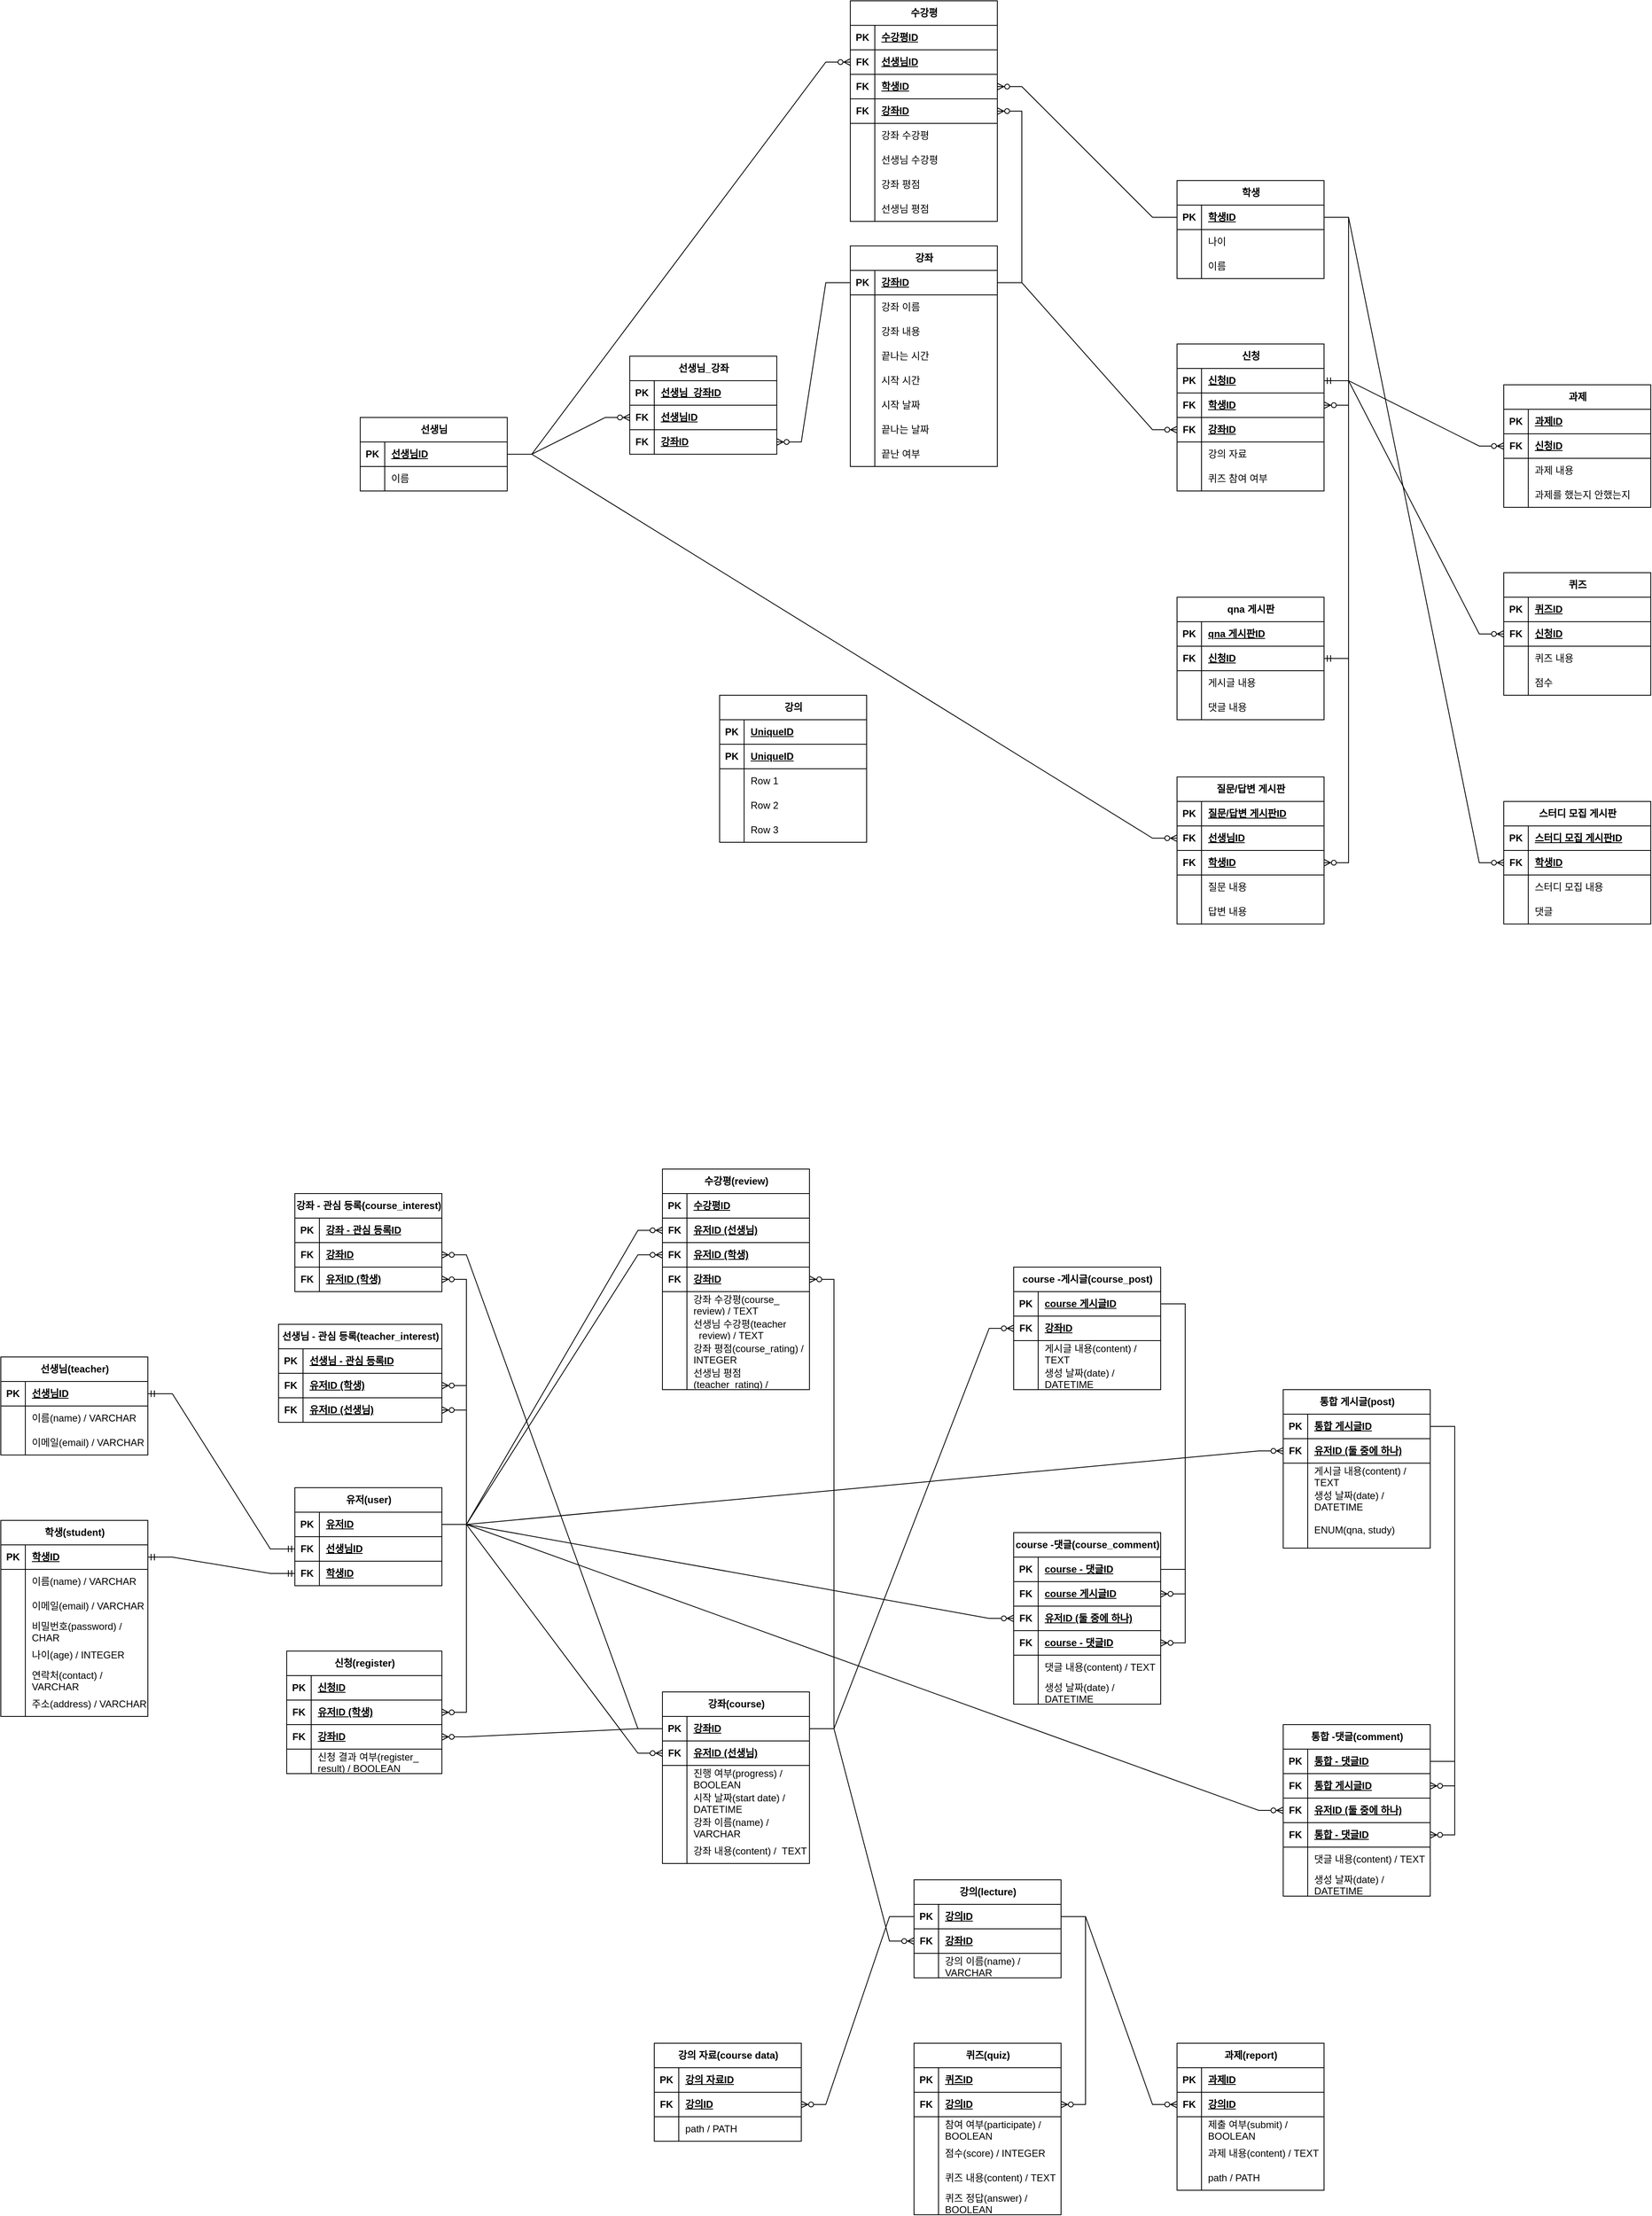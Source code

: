 <mxfile version="25.0.1">
  <diagram name="페이지-1" id="9j1jHB4osIvi_PJxddyw">
    <mxGraphModel dx="2876" dy="2223" grid="1" gridSize="10" guides="1" tooltips="1" connect="1" arrows="1" fold="1" page="1" pageScale="1" pageWidth="827" pageHeight="1169" math="0" shadow="0">
      <root>
        <mxCell id="0" />
        <mxCell id="1" parent="0" />
        <mxCell id="3iviCNAftZ1JlKYPXwVJ-1" value="선생님" style="shape=table;startSize=30;container=1;collapsible=1;childLayout=tableLayout;fixedRows=1;rowLines=0;fontStyle=1;align=center;resizeLast=1;html=1;" parent="1" vertex="1">
          <mxGeometry x="-220" y="290" width="180" height="90" as="geometry" />
        </mxCell>
        <mxCell id="3iviCNAftZ1JlKYPXwVJ-2" value="" style="shape=tableRow;horizontal=0;startSize=0;swimlaneHead=0;swimlaneBody=0;fillColor=none;collapsible=0;dropTarget=0;points=[[0,0.5],[1,0.5]];portConstraint=eastwest;top=0;left=0;right=0;bottom=1;" parent="3iviCNAftZ1JlKYPXwVJ-1" vertex="1">
          <mxGeometry y="30" width="180" height="30" as="geometry" />
        </mxCell>
        <mxCell id="3iviCNAftZ1JlKYPXwVJ-3" value="PK" style="shape=partialRectangle;connectable=0;fillColor=none;top=0;left=0;bottom=0;right=0;fontStyle=1;overflow=hidden;whiteSpace=wrap;html=1;" parent="3iviCNAftZ1JlKYPXwVJ-2" vertex="1">
          <mxGeometry width="30" height="30" as="geometry">
            <mxRectangle width="30" height="30" as="alternateBounds" />
          </mxGeometry>
        </mxCell>
        <mxCell id="3iviCNAftZ1JlKYPXwVJ-4" value="선생님ID" style="shape=partialRectangle;connectable=0;fillColor=none;top=0;left=0;bottom=0;right=0;align=left;spacingLeft=6;fontStyle=5;overflow=hidden;whiteSpace=wrap;html=1;" parent="3iviCNAftZ1JlKYPXwVJ-2" vertex="1">
          <mxGeometry x="30" width="150" height="30" as="geometry">
            <mxRectangle width="150" height="30" as="alternateBounds" />
          </mxGeometry>
        </mxCell>
        <mxCell id="3iviCNAftZ1JlKYPXwVJ-5" value="" style="shape=tableRow;horizontal=0;startSize=0;swimlaneHead=0;swimlaneBody=0;fillColor=none;collapsible=0;dropTarget=0;points=[[0,0.5],[1,0.5]];portConstraint=eastwest;top=0;left=0;right=0;bottom=0;" parent="3iviCNAftZ1JlKYPXwVJ-1" vertex="1">
          <mxGeometry y="60" width="180" height="30" as="geometry" />
        </mxCell>
        <mxCell id="3iviCNAftZ1JlKYPXwVJ-6" value="" style="shape=partialRectangle;connectable=0;fillColor=none;top=0;left=0;bottom=0;right=0;editable=1;overflow=hidden;whiteSpace=wrap;html=1;" parent="3iviCNAftZ1JlKYPXwVJ-5" vertex="1">
          <mxGeometry width="30" height="30" as="geometry">
            <mxRectangle width="30" height="30" as="alternateBounds" />
          </mxGeometry>
        </mxCell>
        <mxCell id="3iviCNAftZ1JlKYPXwVJ-7" value="이름" style="shape=partialRectangle;connectable=0;fillColor=none;top=0;left=0;bottom=0;right=0;align=left;spacingLeft=6;overflow=hidden;whiteSpace=wrap;html=1;" parent="3iviCNAftZ1JlKYPXwVJ-5" vertex="1">
          <mxGeometry x="30" width="150" height="30" as="geometry">
            <mxRectangle width="150" height="30" as="alternateBounds" />
          </mxGeometry>
        </mxCell>
        <mxCell id="3iviCNAftZ1JlKYPXwVJ-14" value="강좌" style="shape=table;startSize=30;container=1;collapsible=1;childLayout=tableLayout;fixedRows=1;rowLines=0;fontStyle=1;align=center;resizeLast=1;html=1;" parent="1" vertex="1">
          <mxGeometry x="380" y="80" width="180" height="270" as="geometry" />
        </mxCell>
        <mxCell id="3iviCNAftZ1JlKYPXwVJ-15" value="" style="shape=tableRow;horizontal=0;startSize=0;swimlaneHead=0;swimlaneBody=0;fillColor=none;collapsible=0;dropTarget=0;points=[[0,0.5],[1,0.5]];portConstraint=eastwest;top=0;left=0;right=0;bottom=1;" parent="3iviCNAftZ1JlKYPXwVJ-14" vertex="1">
          <mxGeometry y="30" width="180" height="30" as="geometry" />
        </mxCell>
        <mxCell id="3iviCNAftZ1JlKYPXwVJ-16" value="PK" style="shape=partialRectangle;connectable=0;fillColor=none;top=0;left=0;bottom=0;right=0;fontStyle=1;overflow=hidden;whiteSpace=wrap;html=1;" parent="3iviCNAftZ1JlKYPXwVJ-15" vertex="1">
          <mxGeometry width="30" height="30" as="geometry">
            <mxRectangle width="30" height="30" as="alternateBounds" />
          </mxGeometry>
        </mxCell>
        <mxCell id="3iviCNAftZ1JlKYPXwVJ-17" value="강좌ID" style="shape=partialRectangle;connectable=0;fillColor=none;top=0;left=0;bottom=0;right=0;align=left;spacingLeft=6;fontStyle=5;overflow=hidden;whiteSpace=wrap;html=1;" parent="3iviCNAftZ1JlKYPXwVJ-15" vertex="1">
          <mxGeometry x="30" width="150" height="30" as="geometry">
            <mxRectangle width="150" height="30" as="alternateBounds" />
          </mxGeometry>
        </mxCell>
        <mxCell id="3iviCNAftZ1JlKYPXwVJ-18" value="" style="shape=tableRow;horizontal=0;startSize=0;swimlaneHead=0;swimlaneBody=0;fillColor=none;collapsible=0;dropTarget=0;points=[[0,0.5],[1,0.5]];portConstraint=eastwest;top=0;left=0;right=0;bottom=0;" parent="3iviCNAftZ1JlKYPXwVJ-14" vertex="1">
          <mxGeometry y="60" width="180" height="30" as="geometry" />
        </mxCell>
        <mxCell id="3iviCNAftZ1JlKYPXwVJ-19" value="" style="shape=partialRectangle;connectable=0;fillColor=none;top=0;left=0;bottom=0;right=0;editable=1;overflow=hidden;whiteSpace=wrap;html=1;" parent="3iviCNAftZ1JlKYPXwVJ-18" vertex="1">
          <mxGeometry width="30" height="30" as="geometry">
            <mxRectangle width="30" height="30" as="alternateBounds" />
          </mxGeometry>
        </mxCell>
        <mxCell id="3iviCNAftZ1JlKYPXwVJ-20" value="강좌 이름" style="shape=partialRectangle;connectable=0;fillColor=none;top=0;left=0;bottom=0;right=0;align=left;spacingLeft=6;overflow=hidden;whiteSpace=wrap;html=1;" parent="3iviCNAftZ1JlKYPXwVJ-18" vertex="1">
          <mxGeometry x="30" width="150" height="30" as="geometry">
            <mxRectangle width="150" height="30" as="alternateBounds" />
          </mxGeometry>
        </mxCell>
        <mxCell id="3iviCNAftZ1JlKYPXwVJ-21" value="" style="shape=tableRow;horizontal=0;startSize=0;swimlaneHead=0;swimlaneBody=0;fillColor=none;collapsible=0;dropTarget=0;points=[[0,0.5],[1,0.5]];portConstraint=eastwest;top=0;left=0;right=0;bottom=0;" parent="3iviCNAftZ1JlKYPXwVJ-14" vertex="1">
          <mxGeometry y="90" width="180" height="30" as="geometry" />
        </mxCell>
        <mxCell id="3iviCNAftZ1JlKYPXwVJ-22" value="" style="shape=partialRectangle;connectable=0;fillColor=none;top=0;left=0;bottom=0;right=0;editable=1;overflow=hidden;whiteSpace=wrap;html=1;" parent="3iviCNAftZ1JlKYPXwVJ-21" vertex="1">
          <mxGeometry width="30" height="30" as="geometry">
            <mxRectangle width="30" height="30" as="alternateBounds" />
          </mxGeometry>
        </mxCell>
        <mxCell id="3iviCNAftZ1JlKYPXwVJ-23" value="강좌 내용" style="shape=partialRectangle;connectable=0;fillColor=none;top=0;left=0;bottom=0;right=0;align=left;spacingLeft=6;overflow=hidden;whiteSpace=wrap;html=1;" parent="3iviCNAftZ1JlKYPXwVJ-21" vertex="1">
          <mxGeometry x="30" width="150" height="30" as="geometry">
            <mxRectangle width="150" height="30" as="alternateBounds" />
          </mxGeometry>
        </mxCell>
        <mxCell id="8ky8RM0VNlPD6aG0PIWe-70" value="" style="shape=tableRow;horizontal=0;startSize=0;swimlaneHead=0;swimlaneBody=0;fillColor=none;collapsible=0;dropTarget=0;points=[[0,0.5],[1,0.5]];portConstraint=eastwest;top=0;left=0;right=0;bottom=0;" parent="3iviCNAftZ1JlKYPXwVJ-14" vertex="1">
          <mxGeometry y="120" width="180" height="30" as="geometry" />
        </mxCell>
        <mxCell id="8ky8RM0VNlPD6aG0PIWe-71" value="" style="shape=partialRectangle;connectable=0;fillColor=none;top=0;left=0;bottom=0;right=0;editable=1;overflow=hidden;whiteSpace=wrap;html=1;" parent="8ky8RM0VNlPD6aG0PIWe-70" vertex="1">
          <mxGeometry width="30" height="30" as="geometry">
            <mxRectangle width="30" height="30" as="alternateBounds" />
          </mxGeometry>
        </mxCell>
        <mxCell id="8ky8RM0VNlPD6aG0PIWe-72" value="끝나는 시간" style="shape=partialRectangle;connectable=0;fillColor=none;top=0;left=0;bottom=0;right=0;align=left;spacingLeft=6;overflow=hidden;whiteSpace=wrap;html=1;" parent="8ky8RM0VNlPD6aG0PIWe-70" vertex="1">
          <mxGeometry x="30" width="150" height="30" as="geometry">
            <mxRectangle width="150" height="30" as="alternateBounds" />
          </mxGeometry>
        </mxCell>
        <mxCell id="8ky8RM0VNlPD6aG0PIWe-73" value="" style="shape=tableRow;horizontal=0;startSize=0;swimlaneHead=0;swimlaneBody=0;fillColor=none;collapsible=0;dropTarget=0;points=[[0,0.5],[1,0.5]];portConstraint=eastwest;top=0;left=0;right=0;bottom=0;" parent="3iviCNAftZ1JlKYPXwVJ-14" vertex="1">
          <mxGeometry y="150" width="180" height="30" as="geometry" />
        </mxCell>
        <mxCell id="8ky8RM0VNlPD6aG0PIWe-74" value="" style="shape=partialRectangle;connectable=0;fillColor=none;top=0;left=0;bottom=0;right=0;editable=1;overflow=hidden;whiteSpace=wrap;html=1;" parent="8ky8RM0VNlPD6aG0PIWe-73" vertex="1">
          <mxGeometry width="30" height="30" as="geometry">
            <mxRectangle width="30" height="30" as="alternateBounds" />
          </mxGeometry>
        </mxCell>
        <mxCell id="8ky8RM0VNlPD6aG0PIWe-75" value="시작 시간" style="shape=partialRectangle;connectable=0;fillColor=none;top=0;left=0;bottom=0;right=0;align=left;spacingLeft=6;overflow=hidden;whiteSpace=wrap;html=1;" parent="8ky8RM0VNlPD6aG0PIWe-73" vertex="1">
          <mxGeometry x="30" width="150" height="30" as="geometry">
            <mxRectangle width="150" height="30" as="alternateBounds" />
          </mxGeometry>
        </mxCell>
        <mxCell id="8ky8RM0VNlPD6aG0PIWe-76" value="" style="shape=tableRow;horizontal=0;startSize=0;swimlaneHead=0;swimlaneBody=0;fillColor=none;collapsible=0;dropTarget=0;points=[[0,0.5],[1,0.5]];portConstraint=eastwest;top=0;left=0;right=0;bottom=0;" parent="3iviCNAftZ1JlKYPXwVJ-14" vertex="1">
          <mxGeometry y="180" width="180" height="30" as="geometry" />
        </mxCell>
        <mxCell id="8ky8RM0VNlPD6aG0PIWe-77" value="" style="shape=partialRectangle;connectable=0;fillColor=none;top=0;left=0;bottom=0;right=0;editable=1;overflow=hidden;whiteSpace=wrap;html=1;" parent="8ky8RM0VNlPD6aG0PIWe-76" vertex="1">
          <mxGeometry width="30" height="30" as="geometry">
            <mxRectangle width="30" height="30" as="alternateBounds" />
          </mxGeometry>
        </mxCell>
        <mxCell id="8ky8RM0VNlPD6aG0PIWe-78" value="시작 날짜" style="shape=partialRectangle;connectable=0;fillColor=none;top=0;left=0;bottom=0;right=0;align=left;spacingLeft=6;overflow=hidden;whiteSpace=wrap;html=1;" parent="8ky8RM0VNlPD6aG0PIWe-76" vertex="1">
          <mxGeometry x="30" width="150" height="30" as="geometry">
            <mxRectangle width="150" height="30" as="alternateBounds" />
          </mxGeometry>
        </mxCell>
        <mxCell id="8ky8RM0VNlPD6aG0PIWe-79" value="" style="shape=tableRow;horizontal=0;startSize=0;swimlaneHead=0;swimlaneBody=0;fillColor=none;collapsible=0;dropTarget=0;points=[[0,0.5],[1,0.5]];portConstraint=eastwest;top=0;left=0;right=0;bottom=0;" parent="3iviCNAftZ1JlKYPXwVJ-14" vertex="1">
          <mxGeometry y="210" width="180" height="30" as="geometry" />
        </mxCell>
        <mxCell id="8ky8RM0VNlPD6aG0PIWe-80" value="" style="shape=partialRectangle;connectable=0;fillColor=none;top=0;left=0;bottom=0;right=0;editable=1;overflow=hidden;whiteSpace=wrap;html=1;" parent="8ky8RM0VNlPD6aG0PIWe-79" vertex="1">
          <mxGeometry width="30" height="30" as="geometry">
            <mxRectangle width="30" height="30" as="alternateBounds" />
          </mxGeometry>
        </mxCell>
        <mxCell id="8ky8RM0VNlPD6aG0PIWe-81" value="끝나는 날짜" style="shape=partialRectangle;connectable=0;fillColor=none;top=0;left=0;bottom=0;right=0;align=left;spacingLeft=6;overflow=hidden;whiteSpace=wrap;html=1;" parent="8ky8RM0VNlPD6aG0PIWe-79" vertex="1">
          <mxGeometry x="30" width="150" height="30" as="geometry">
            <mxRectangle width="150" height="30" as="alternateBounds" />
          </mxGeometry>
        </mxCell>
        <mxCell id="8ky8RM0VNlPD6aG0PIWe-209" value="" style="shape=tableRow;horizontal=0;startSize=0;swimlaneHead=0;swimlaneBody=0;fillColor=none;collapsible=0;dropTarget=0;points=[[0,0.5],[1,0.5]];portConstraint=eastwest;top=0;left=0;right=0;bottom=0;" parent="3iviCNAftZ1JlKYPXwVJ-14" vertex="1">
          <mxGeometry y="240" width="180" height="30" as="geometry" />
        </mxCell>
        <mxCell id="8ky8RM0VNlPD6aG0PIWe-210" value="" style="shape=partialRectangle;connectable=0;fillColor=none;top=0;left=0;bottom=0;right=0;editable=1;overflow=hidden;whiteSpace=wrap;html=1;" parent="8ky8RM0VNlPD6aG0PIWe-209" vertex="1">
          <mxGeometry width="30" height="30" as="geometry">
            <mxRectangle width="30" height="30" as="alternateBounds" />
          </mxGeometry>
        </mxCell>
        <mxCell id="8ky8RM0VNlPD6aG0PIWe-211" value="끝난 여부" style="shape=partialRectangle;connectable=0;fillColor=none;top=0;left=0;bottom=0;right=0;align=left;spacingLeft=6;overflow=hidden;whiteSpace=wrap;html=1;" parent="8ky8RM0VNlPD6aG0PIWe-209" vertex="1">
          <mxGeometry x="30" width="150" height="30" as="geometry">
            <mxRectangle width="150" height="30" as="alternateBounds" />
          </mxGeometry>
        </mxCell>
        <mxCell id="8ky8RM0VNlPD6aG0PIWe-1" value="학생" style="shape=table;startSize=30;container=1;collapsible=1;childLayout=tableLayout;fixedRows=1;rowLines=0;fontStyle=1;align=center;resizeLast=1;html=1;" parent="1" vertex="1">
          <mxGeometry x="780" width="180" height="120" as="geometry" />
        </mxCell>
        <mxCell id="8ky8RM0VNlPD6aG0PIWe-2" value="" style="shape=tableRow;horizontal=0;startSize=0;swimlaneHead=0;swimlaneBody=0;fillColor=none;collapsible=0;dropTarget=0;points=[[0,0.5],[1,0.5]];portConstraint=eastwest;top=0;left=0;right=0;bottom=1;" parent="8ky8RM0VNlPD6aG0PIWe-1" vertex="1">
          <mxGeometry y="30" width="180" height="30" as="geometry" />
        </mxCell>
        <mxCell id="8ky8RM0VNlPD6aG0PIWe-3" value="PK" style="shape=partialRectangle;connectable=0;fillColor=none;top=0;left=0;bottom=0;right=0;fontStyle=1;overflow=hidden;whiteSpace=wrap;html=1;" parent="8ky8RM0VNlPD6aG0PIWe-2" vertex="1">
          <mxGeometry width="30" height="30" as="geometry">
            <mxRectangle width="30" height="30" as="alternateBounds" />
          </mxGeometry>
        </mxCell>
        <mxCell id="8ky8RM0VNlPD6aG0PIWe-4" value="학생ID" style="shape=partialRectangle;connectable=0;fillColor=none;top=0;left=0;bottom=0;right=0;align=left;spacingLeft=6;fontStyle=5;overflow=hidden;whiteSpace=wrap;html=1;" parent="8ky8RM0VNlPD6aG0PIWe-2" vertex="1">
          <mxGeometry x="30" width="150" height="30" as="geometry">
            <mxRectangle width="150" height="30" as="alternateBounds" />
          </mxGeometry>
        </mxCell>
        <mxCell id="8ky8RM0VNlPD6aG0PIWe-5" value="" style="shape=tableRow;horizontal=0;startSize=0;swimlaneHead=0;swimlaneBody=0;fillColor=none;collapsible=0;dropTarget=0;points=[[0,0.5],[1,0.5]];portConstraint=eastwest;top=0;left=0;right=0;bottom=0;" parent="8ky8RM0VNlPD6aG0PIWe-1" vertex="1">
          <mxGeometry y="60" width="180" height="30" as="geometry" />
        </mxCell>
        <mxCell id="8ky8RM0VNlPD6aG0PIWe-6" value="" style="shape=partialRectangle;connectable=0;fillColor=none;top=0;left=0;bottom=0;right=0;editable=1;overflow=hidden;whiteSpace=wrap;html=1;" parent="8ky8RM0VNlPD6aG0PIWe-5" vertex="1">
          <mxGeometry width="30" height="30" as="geometry">
            <mxRectangle width="30" height="30" as="alternateBounds" />
          </mxGeometry>
        </mxCell>
        <mxCell id="8ky8RM0VNlPD6aG0PIWe-7" value="나이" style="shape=partialRectangle;connectable=0;fillColor=none;top=0;left=0;bottom=0;right=0;align=left;spacingLeft=6;overflow=hidden;whiteSpace=wrap;html=1;" parent="8ky8RM0VNlPD6aG0PIWe-5" vertex="1">
          <mxGeometry x="30" width="150" height="30" as="geometry">
            <mxRectangle width="150" height="30" as="alternateBounds" />
          </mxGeometry>
        </mxCell>
        <mxCell id="8ky8RM0VNlPD6aG0PIWe-8" value="" style="shape=tableRow;horizontal=0;startSize=0;swimlaneHead=0;swimlaneBody=0;fillColor=none;collapsible=0;dropTarget=0;points=[[0,0.5],[1,0.5]];portConstraint=eastwest;top=0;left=0;right=0;bottom=0;" parent="8ky8RM0VNlPD6aG0PIWe-1" vertex="1">
          <mxGeometry y="90" width="180" height="30" as="geometry" />
        </mxCell>
        <mxCell id="8ky8RM0VNlPD6aG0PIWe-9" value="" style="shape=partialRectangle;connectable=0;fillColor=none;top=0;left=0;bottom=0;right=0;editable=1;overflow=hidden;whiteSpace=wrap;html=1;" parent="8ky8RM0VNlPD6aG0PIWe-8" vertex="1">
          <mxGeometry width="30" height="30" as="geometry">
            <mxRectangle width="30" height="30" as="alternateBounds" />
          </mxGeometry>
        </mxCell>
        <mxCell id="8ky8RM0VNlPD6aG0PIWe-10" value="이름" style="shape=partialRectangle;connectable=0;fillColor=none;top=0;left=0;bottom=0;right=0;align=left;spacingLeft=6;overflow=hidden;whiteSpace=wrap;html=1;" parent="8ky8RM0VNlPD6aG0PIWe-8" vertex="1">
          <mxGeometry x="30" width="150" height="30" as="geometry">
            <mxRectangle width="150" height="30" as="alternateBounds" />
          </mxGeometry>
        </mxCell>
        <mxCell id="8ky8RM0VNlPD6aG0PIWe-14" value="신청" style="shape=table;startSize=30;container=1;collapsible=1;childLayout=tableLayout;fixedRows=1;rowLines=0;fontStyle=1;align=center;resizeLast=1;html=1;" parent="1" vertex="1">
          <mxGeometry x="780" y="200" width="180" height="180" as="geometry" />
        </mxCell>
        <mxCell id="8ky8RM0VNlPD6aG0PIWe-15" value="" style="shape=tableRow;horizontal=0;startSize=0;swimlaneHead=0;swimlaneBody=0;fillColor=none;collapsible=0;dropTarget=0;points=[[0,0.5],[1,0.5]];portConstraint=eastwest;top=0;left=0;right=0;bottom=1;" parent="8ky8RM0VNlPD6aG0PIWe-14" vertex="1">
          <mxGeometry y="30" width="180" height="30" as="geometry" />
        </mxCell>
        <mxCell id="8ky8RM0VNlPD6aG0PIWe-16" value="PK" style="shape=partialRectangle;connectable=0;fillColor=none;top=0;left=0;bottom=0;right=0;fontStyle=1;overflow=hidden;whiteSpace=wrap;html=1;" parent="8ky8RM0VNlPD6aG0PIWe-15" vertex="1">
          <mxGeometry width="30" height="30" as="geometry">
            <mxRectangle width="30" height="30" as="alternateBounds" />
          </mxGeometry>
        </mxCell>
        <mxCell id="8ky8RM0VNlPD6aG0PIWe-17" value="신청ID" style="shape=partialRectangle;connectable=0;fillColor=none;top=0;left=0;bottom=0;right=0;align=left;spacingLeft=6;fontStyle=5;overflow=hidden;whiteSpace=wrap;html=1;" parent="8ky8RM0VNlPD6aG0PIWe-15" vertex="1">
          <mxGeometry x="30" width="150" height="30" as="geometry">
            <mxRectangle width="150" height="30" as="alternateBounds" />
          </mxGeometry>
        </mxCell>
        <mxCell id="8ky8RM0VNlPD6aG0PIWe-27" value="" style="shape=tableRow;horizontal=0;startSize=0;swimlaneHead=0;swimlaneBody=0;fillColor=none;collapsible=0;dropTarget=0;points=[[0,0.5],[1,0.5]];portConstraint=eastwest;top=0;left=0;right=0;bottom=1;" parent="8ky8RM0VNlPD6aG0PIWe-14" vertex="1">
          <mxGeometry y="60" width="180" height="30" as="geometry" />
        </mxCell>
        <mxCell id="8ky8RM0VNlPD6aG0PIWe-28" value="FK" style="shape=partialRectangle;connectable=0;fillColor=none;top=0;left=0;bottom=0;right=0;fontStyle=1;overflow=hidden;whiteSpace=wrap;html=1;" parent="8ky8RM0VNlPD6aG0PIWe-27" vertex="1">
          <mxGeometry width="30" height="30" as="geometry">
            <mxRectangle width="30" height="30" as="alternateBounds" />
          </mxGeometry>
        </mxCell>
        <mxCell id="8ky8RM0VNlPD6aG0PIWe-29" value="학생ID" style="shape=partialRectangle;connectable=0;fillColor=none;top=0;left=0;bottom=0;right=0;align=left;spacingLeft=6;fontStyle=5;overflow=hidden;whiteSpace=wrap;html=1;" parent="8ky8RM0VNlPD6aG0PIWe-27" vertex="1">
          <mxGeometry x="30" width="150" height="30" as="geometry">
            <mxRectangle width="150" height="30" as="alternateBounds" />
          </mxGeometry>
        </mxCell>
        <mxCell id="8ky8RM0VNlPD6aG0PIWe-30" value="" style="shape=tableRow;horizontal=0;startSize=0;swimlaneHead=0;swimlaneBody=0;fillColor=none;collapsible=0;dropTarget=0;points=[[0,0.5],[1,0.5]];portConstraint=eastwest;top=0;left=0;right=0;bottom=1;" parent="8ky8RM0VNlPD6aG0PIWe-14" vertex="1">
          <mxGeometry y="90" width="180" height="30" as="geometry" />
        </mxCell>
        <mxCell id="8ky8RM0VNlPD6aG0PIWe-31" value="FK" style="shape=partialRectangle;connectable=0;fillColor=none;top=0;left=0;bottom=0;right=0;fontStyle=1;overflow=hidden;whiteSpace=wrap;html=1;" parent="8ky8RM0VNlPD6aG0PIWe-30" vertex="1">
          <mxGeometry width="30" height="30" as="geometry">
            <mxRectangle width="30" height="30" as="alternateBounds" />
          </mxGeometry>
        </mxCell>
        <mxCell id="8ky8RM0VNlPD6aG0PIWe-32" value="강좌ID" style="shape=partialRectangle;connectable=0;fillColor=none;top=0;left=0;bottom=0;right=0;align=left;spacingLeft=6;fontStyle=5;overflow=hidden;whiteSpace=wrap;html=1;" parent="8ky8RM0VNlPD6aG0PIWe-30" vertex="1">
          <mxGeometry x="30" width="150" height="30" as="geometry">
            <mxRectangle width="150" height="30" as="alternateBounds" />
          </mxGeometry>
        </mxCell>
        <mxCell id="8ky8RM0VNlPD6aG0PIWe-24" value="" style="shape=tableRow;horizontal=0;startSize=0;swimlaneHead=0;swimlaneBody=0;fillColor=none;collapsible=0;dropTarget=0;points=[[0,0.5],[1,0.5]];portConstraint=eastwest;top=0;left=0;right=0;bottom=0;" parent="8ky8RM0VNlPD6aG0PIWe-14" vertex="1">
          <mxGeometry y="120" width="180" height="30" as="geometry" />
        </mxCell>
        <mxCell id="8ky8RM0VNlPD6aG0PIWe-25" value="" style="shape=partialRectangle;connectable=0;fillColor=none;top=0;left=0;bottom=0;right=0;editable=1;overflow=hidden;whiteSpace=wrap;html=1;" parent="8ky8RM0VNlPD6aG0PIWe-24" vertex="1">
          <mxGeometry width="30" height="30" as="geometry">
            <mxRectangle width="30" height="30" as="alternateBounds" />
          </mxGeometry>
        </mxCell>
        <mxCell id="8ky8RM0VNlPD6aG0PIWe-26" value="강의 자료" style="shape=partialRectangle;connectable=0;fillColor=none;top=0;left=0;bottom=0;right=0;align=left;spacingLeft=6;overflow=hidden;whiteSpace=wrap;html=1;" parent="8ky8RM0VNlPD6aG0PIWe-24" vertex="1">
          <mxGeometry x="30" width="150" height="30" as="geometry">
            <mxRectangle width="150" height="30" as="alternateBounds" />
          </mxGeometry>
        </mxCell>
        <mxCell id="8ky8RM0VNlPD6aG0PIWe-142" value="" style="shape=tableRow;horizontal=0;startSize=0;swimlaneHead=0;swimlaneBody=0;fillColor=none;collapsible=0;dropTarget=0;points=[[0,0.5],[1,0.5]];portConstraint=eastwest;top=0;left=0;right=0;bottom=0;" parent="8ky8RM0VNlPD6aG0PIWe-14" vertex="1">
          <mxGeometry y="150" width="180" height="30" as="geometry" />
        </mxCell>
        <mxCell id="8ky8RM0VNlPD6aG0PIWe-143" value="" style="shape=partialRectangle;connectable=0;fillColor=none;top=0;left=0;bottom=0;right=0;editable=1;overflow=hidden;whiteSpace=wrap;html=1;" parent="8ky8RM0VNlPD6aG0PIWe-142" vertex="1">
          <mxGeometry width="30" height="30" as="geometry">
            <mxRectangle width="30" height="30" as="alternateBounds" />
          </mxGeometry>
        </mxCell>
        <mxCell id="8ky8RM0VNlPD6aG0PIWe-144" value="퀴즈 참여 여부" style="shape=partialRectangle;connectable=0;fillColor=none;top=0;left=0;bottom=0;right=0;align=left;spacingLeft=6;overflow=hidden;whiteSpace=wrap;html=1;" parent="8ky8RM0VNlPD6aG0PIWe-142" vertex="1">
          <mxGeometry x="30" width="150" height="30" as="geometry">
            <mxRectangle width="150" height="30" as="alternateBounds" />
          </mxGeometry>
        </mxCell>
        <mxCell id="8ky8RM0VNlPD6aG0PIWe-36" value="" style="edgeStyle=entityRelationEdgeStyle;fontSize=12;html=1;endArrow=ERzeroToMany;endFill=1;rounded=0;exitX=1;exitY=0.5;exitDx=0;exitDy=0;entryX=1;entryY=0.5;entryDx=0;entryDy=0;" parent="1" source="8ky8RM0VNlPD6aG0PIWe-2" target="8ky8RM0VNlPD6aG0PIWe-27" edge="1">
          <mxGeometry width="100" height="100" relative="1" as="geometry">
            <mxPoint x="1070" y="45" as="sourcePoint" />
            <mxPoint x="300" as="targetPoint" />
            <Array as="points">
              <mxPoint x="480" y="235" />
              <mxPoint x="490" y="225" />
            </Array>
          </mxGeometry>
        </mxCell>
        <mxCell id="8ky8RM0VNlPD6aG0PIWe-37" value="" style="edgeStyle=entityRelationEdgeStyle;fontSize=12;html=1;endArrow=ERzeroToMany;endFill=1;rounded=0;exitX=1;exitY=0.5;exitDx=0;exitDy=0;entryX=0;entryY=0.5;entryDx=0;entryDy=0;" parent="1" source="3iviCNAftZ1JlKYPXwVJ-15" target="8ky8RM0VNlPD6aG0PIWe-30" edge="1">
          <mxGeometry width="100" height="100" relative="1" as="geometry">
            <mxPoint x="730" y="100" as="sourcePoint" />
            <mxPoint x="530" y="-30" as="targetPoint" />
          </mxGeometry>
        </mxCell>
        <mxCell id="8ky8RM0VNlPD6aG0PIWe-39" value="수강평" style="shape=table;startSize=30;container=1;collapsible=1;childLayout=tableLayout;fixedRows=1;rowLines=0;fontStyle=1;align=center;resizeLast=1;html=1;" parent="1" vertex="1">
          <mxGeometry x="380" y="-220" width="180" height="270" as="geometry" />
        </mxCell>
        <mxCell id="8ky8RM0VNlPD6aG0PIWe-40" value="" style="shape=tableRow;horizontal=0;startSize=0;swimlaneHead=0;swimlaneBody=0;fillColor=none;collapsible=0;dropTarget=0;points=[[0,0.5],[1,0.5]];portConstraint=eastwest;top=0;left=0;right=0;bottom=1;" parent="8ky8RM0VNlPD6aG0PIWe-39" vertex="1">
          <mxGeometry y="30" width="180" height="30" as="geometry" />
        </mxCell>
        <mxCell id="8ky8RM0VNlPD6aG0PIWe-41" value="PK" style="shape=partialRectangle;connectable=0;fillColor=none;top=0;left=0;bottom=0;right=0;fontStyle=1;overflow=hidden;whiteSpace=wrap;html=1;" parent="8ky8RM0VNlPD6aG0PIWe-40" vertex="1">
          <mxGeometry width="30" height="30" as="geometry">
            <mxRectangle width="30" height="30" as="alternateBounds" />
          </mxGeometry>
        </mxCell>
        <mxCell id="8ky8RM0VNlPD6aG0PIWe-42" value="수강평ID" style="shape=partialRectangle;connectable=0;fillColor=none;top=0;left=0;bottom=0;right=0;align=left;spacingLeft=6;fontStyle=5;overflow=hidden;whiteSpace=wrap;html=1;" parent="8ky8RM0VNlPD6aG0PIWe-40" vertex="1">
          <mxGeometry x="30" width="150" height="30" as="geometry">
            <mxRectangle width="150" height="30" as="alternateBounds" />
          </mxGeometry>
        </mxCell>
        <mxCell id="8ky8RM0VNlPD6aG0PIWe-52" value="" style="shape=tableRow;horizontal=0;startSize=0;swimlaneHead=0;swimlaneBody=0;fillColor=none;collapsible=0;dropTarget=0;points=[[0,0.5],[1,0.5]];portConstraint=eastwest;top=0;left=0;right=0;bottom=1;" parent="8ky8RM0VNlPD6aG0PIWe-39" vertex="1">
          <mxGeometry y="60" width="180" height="30" as="geometry" />
        </mxCell>
        <mxCell id="8ky8RM0VNlPD6aG0PIWe-53" value="FK" style="shape=partialRectangle;connectable=0;fillColor=none;top=0;left=0;bottom=0;right=0;fontStyle=1;overflow=hidden;whiteSpace=wrap;html=1;" parent="8ky8RM0VNlPD6aG0PIWe-52" vertex="1">
          <mxGeometry width="30" height="30" as="geometry">
            <mxRectangle width="30" height="30" as="alternateBounds" />
          </mxGeometry>
        </mxCell>
        <mxCell id="8ky8RM0VNlPD6aG0PIWe-54" value="선생님ID" style="shape=partialRectangle;connectable=0;fillColor=none;top=0;left=0;bottom=0;right=0;align=left;spacingLeft=6;fontStyle=5;overflow=hidden;whiteSpace=wrap;html=1;" parent="8ky8RM0VNlPD6aG0PIWe-52" vertex="1">
          <mxGeometry x="30" width="150" height="30" as="geometry">
            <mxRectangle width="150" height="30" as="alternateBounds" />
          </mxGeometry>
        </mxCell>
        <mxCell id="8ky8RM0VNlPD6aG0PIWe-55" value="" style="shape=tableRow;horizontal=0;startSize=0;swimlaneHead=0;swimlaneBody=0;fillColor=none;collapsible=0;dropTarget=0;points=[[0,0.5],[1,0.5]];portConstraint=eastwest;top=0;left=0;right=0;bottom=1;" parent="8ky8RM0VNlPD6aG0PIWe-39" vertex="1">
          <mxGeometry y="90" width="180" height="30" as="geometry" />
        </mxCell>
        <mxCell id="8ky8RM0VNlPD6aG0PIWe-56" value="FK" style="shape=partialRectangle;connectable=0;fillColor=none;top=0;left=0;bottom=0;right=0;fontStyle=1;overflow=hidden;whiteSpace=wrap;html=1;" parent="8ky8RM0VNlPD6aG0PIWe-55" vertex="1">
          <mxGeometry width="30" height="30" as="geometry">
            <mxRectangle width="30" height="30" as="alternateBounds" />
          </mxGeometry>
        </mxCell>
        <mxCell id="8ky8RM0VNlPD6aG0PIWe-57" value="학생ID" style="shape=partialRectangle;connectable=0;fillColor=none;top=0;left=0;bottom=0;right=0;align=left;spacingLeft=6;fontStyle=5;overflow=hidden;whiteSpace=wrap;html=1;" parent="8ky8RM0VNlPD6aG0PIWe-55" vertex="1">
          <mxGeometry x="30" width="150" height="30" as="geometry">
            <mxRectangle width="150" height="30" as="alternateBounds" />
          </mxGeometry>
        </mxCell>
        <mxCell id="8ky8RM0VNlPD6aG0PIWe-59" value="" style="shape=tableRow;horizontal=0;startSize=0;swimlaneHead=0;swimlaneBody=0;fillColor=none;collapsible=0;dropTarget=0;points=[[0,0.5],[1,0.5]];portConstraint=eastwest;top=0;left=0;right=0;bottom=1;" parent="8ky8RM0VNlPD6aG0PIWe-39" vertex="1">
          <mxGeometry y="120" width="180" height="30" as="geometry" />
        </mxCell>
        <mxCell id="8ky8RM0VNlPD6aG0PIWe-60" value="FK" style="shape=partialRectangle;connectable=0;fillColor=none;top=0;left=0;bottom=0;right=0;fontStyle=1;overflow=hidden;whiteSpace=wrap;html=1;" parent="8ky8RM0VNlPD6aG0PIWe-59" vertex="1">
          <mxGeometry width="30" height="30" as="geometry">
            <mxRectangle width="30" height="30" as="alternateBounds" />
          </mxGeometry>
        </mxCell>
        <mxCell id="8ky8RM0VNlPD6aG0PIWe-61" value="강좌ID" style="shape=partialRectangle;connectable=0;fillColor=none;top=0;left=0;bottom=0;right=0;align=left;spacingLeft=6;fontStyle=5;overflow=hidden;whiteSpace=wrap;html=1;" parent="8ky8RM0VNlPD6aG0PIWe-59" vertex="1">
          <mxGeometry x="30" width="150" height="30" as="geometry">
            <mxRectangle width="150" height="30" as="alternateBounds" />
          </mxGeometry>
        </mxCell>
        <mxCell id="8ky8RM0VNlPD6aG0PIWe-43" value="" style="shape=tableRow;horizontal=0;startSize=0;swimlaneHead=0;swimlaneBody=0;fillColor=none;collapsible=0;dropTarget=0;points=[[0,0.5],[1,0.5]];portConstraint=eastwest;top=0;left=0;right=0;bottom=0;" parent="8ky8RM0VNlPD6aG0PIWe-39" vertex="1">
          <mxGeometry y="150" width="180" height="30" as="geometry" />
        </mxCell>
        <mxCell id="8ky8RM0VNlPD6aG0PIWe-44" value="" style="shape=partialRectangle;connectable=0;fillColor=none;top=0;left=0;bottom=0;right=0;editable=1;overflow=hidden;whiteSpace=wrap;html=1;" parent="8ky8RM0VNlPD6aG0PIWe-43" vertex="1">
          <mxGeometry width="30" height="30" as="geometry">
            <mxRectangle width="30" height="30" as="alternateBounds" />
          </mxGeometry>
        </mxCell>
        <mxCell id="8ky8RM0VNlPD6aG0PIWe-45" value="강좌 수강평" style="shape=partialRectangle;connectable=0;fillColor=none;top=0;left=0;bottom=0;right=0;align=left;spacingLeft=6;overflow=hidden;whiteSpace=wrap;html=1;" parent="8ky8RM0VNlPD6aG0PIWe-43" vertex="1">
          <mxGeometry x="30" width="150" height="30" as="geometry">
            <mxRectangle width="150" height="30" as="alternateBounds" />
          </mxGeometry>
        </mxCell>
        <mxCell id="8ky8RM0VNlPD6aG0PIWe-118" value="" style="shape=tableRow;horizontal=0;startSize=0;swimlaneHead=0;swimlaneBody=0;fillColor=none;collapsible=0;dropTarget=0;points=[[0,0.5],[1,0.5]];portConstraint=eastwest;top=0;left=0;right=0;bottom=0;" parent="8ky8RM0VNlPD6aG0PIWe-39" vertex="1">
          <mxGeometry y="180" width="180" height="30" as="geometry" />
        </mxCell>
        <mxCell id="8ky8RM0VNlPD6aG0PIWe-119" value="" style="shape=partialRectangle;connectable=0;fillColor=none;top=0;left=0;bottom=0;right=0;editable=1;overflow=hidden;whiteSpace=wrap;html=1;" parent="8ky8RM0VNlPD6aG0PIWe-118" vertex="1">
          <mxGeometry width="30" height="30" as="geometry">
            <mxRectangle width="30" height="30" as="alternateBounds" />
          </mxGeometry>
        </mxCell>
        <mxCell id="8ky8RM0VNlPD6aG0PIWe-120" value="선생님 수강평" style="shape=partialRectangle;connectable=0;fillColor=none;top=0;left=0;bottom=0;right=0;align=left;spacingLeft=6;overflow=hidden;whiteSpace=wrap;html=1;" parent="8ky8RM0VNlPD6aG0PIWe-118" vertex="1">
          <mxGeometry x="30" width="150" height="30" as="geometry">
            <mxRectangle width="150" height="30" as="alternateBounds" />
          </mxGeometry>
        </mxCell>
        <mxCell id="8ky8RM0VNlPD6aG0PIWe-115" value="" style="shape=tableRow;horizontal=0;startSize=0;swimlaneHead=0;swimlaneBody=0;fillColor=none;collapsible=0;dropTarget=0;points=[[0,0.5],[1,0.5]];portConstraint=eastwest;top=0;left=0;right=0;bottom=0;" parent="8ky8RM0VNlPD6aG0PIWe-39" vertex="1">
          <mxGeometry y="210" width="180" height="30" as="geometry" />
        </mxCell>
        <mxCell id="8ky8RM0VNlPD6aG0PIWe-116" value="" style="shape=partialRectangle;connectable=0;fillColor=none;top=0;left=0;bottom=0;right=0;editable=1;overflow=hidden;whiteSpace=wrap;html=1;" parent="8ky8RM0VNlPD6aG0PIWe-115" vertex="1">
          <mxGeometry width="30" height="30" as="geometry">
            <mxRectangle width="30" height="30" as="alternateBounds" />
          </mxGeometry>
        </mxCell>
        <mxCell id="8ky8RM0VNlPD6aG0PIWe-117" value="강좌 평점" style="shape=partialRectangle;connectable=0;fillColor=none;top=0;left=0;bottom=0;right=0;align=left;spacingLeft=6;overflow=hidden;whiteSpace=wrap;html=1;" parent="8ky8RM0VNlPD6aG0PIWe-115" vertex="1">
          <mxGeometry x="30" width="150" height="30" as="geometry">
            <mxRectangle width="150" height="30" as="alternateBounds" />
          </mxGeometry>
        </mxCell>
        <mxCell id="8ky8RM0VNlPD6aG0PIWe-46" value="" style="shape=tableRow;horizontal=0;startSize=0;swimlaneHead=0;swimlaneBody=0;fillColor=none;collapsible=0;dropTarget=0;points=[[0,0.5],[1,0.5]];portConstraint=eastwest;top=0;left=0;right=0;bottom=0;" parent="8ky8RM0VNlPD6aG0PIWe-39" vertex="1">
          <mxGeometry y="240" width="180" height="30" as="geometry" />
        </mxCell>
        <mxCell id="8ky8RM0VNlPD6aG0PIWe-47" value="" style="shape=partialRectangle;connectable=0;fillColor=none;top=0;left=0;bottom=0;right=0;editable=1;overflow=hidden;whiteSpace=wrap;html=1;" parent="8ky8RM0VNlPD6aG0PIWe-46" vertex="1">
          <mxGeometry width="30" height="30" as="geometry">
            <mxRectangle width="30" height="30" as="alternateBounds" />
          </mxGeometry>
        </mxCell>
        <mxCell id="8ky8RM0VNlPD6aG0PIWe-48" value="선생님 평점" style="shape=partialRectangle;connectable=0;fillColor=none;top=0;left=0;bottom=0;right=0;align=left;spacingLeft=6;overflow=hidden;whiteSpace=wrap;html=1;" parent="8ky8RM0VNlPD6aG0PIWe-46" vertex="1">
          <mxGeometry x="30" width="150" height="30" as="geometry">
            <mxRectangle width="150" height="30" as="alternateBounds" />
          </mxGeometry>
        </mxCell>
        <mxCell id="8ky8RM0VNlPD6aG0PIWe-58" value="" style="edgeStyle=entityRelationEdgeStyle;fontSize=12;html=1;endArrow=ERzeroToMany;endFill=1;rounded=0;exitX=1;exitY=0.5;exitDx=0;exitDy=0;entryX=0;entryY=0.5;entryDx=0;entryDy=0;" parent="1" source="3iviCNAftZ1JlKYPXwVJ-2" target="8ky8RM0VNlPD6aG0PIWe-52" edge="1">
          <mxGeometry width="100" height="100" relative="1" as="geometry">
            <mxPoint x="290" y="190" as="sourcePoint" />
            <mxPoint x="390" y="90" as="targetPoint" />
          </mxGeometry>
        </mxCell>
        <mxCell id="8ky8RM0VNlPD6aG0PIWe-63" value="" style="edgeStyle=entityRelationEdgeStyle;fontSize=12;html=1;endArrow=ERzeroToMany;endFill=1;rounded=0;entryX=1;entryY=0.5;entryDx=0;entryDy=0;exitX=1;exitY=0.5;exitDx=0;exitDy=0;" parent="1" source="3iviCNAftZ1JlKYPXwVJ-15" target="8ky8RM0VNlPD6aG0PIWe-59" edge="1">
          <mxGeometry width="100" height="100" relative="1" as="geometry">
            <mxPoint x="560" y="170" as="sourcePoint" />
            <mxPoint x="660" y="70" as="targetPoint" />
          </mxGeometry>
        </mxCell>
        <mxCell id="8ky8RM0VNlPD6aG0PIWe-69" value="" style="edgeStyle=entityRelationEdgeStyle;fontSize=12;html=1;endArrow=ERzeroToMany;endFill=1;rounded=0;exitX=0;exitY=0.5;exitDx=0;exitDy=0;entryX=1;entryY=0.5;entryDx=0;entryDy=0;" parent="1" source="8ky8RM0VNlPD6aG0PIWe-2" target="8ky8RM0VNlPD6aG0PIWe-55" edge="1">
          <mxGeometry width="100" height="100" relative="1" as="geometry">
            <mxPoint x="620" y="90" as="sourcePoint" />
            <mxPoint x="720" y="-10" as="targetPoint" />
          </mxGeometry>
        </mxCell>
        <mxCell id="8ky8RM0VNlPD6aG0PIWe-82" value="qna 게시판" style="shape=table;startSize=30;container=1;collapsible=1;childLayout=tableLayout;fixedRows=1;rowLines=0;fontStyle=1;align=center;resizeLast=1;html=1;" parent="1" vertex="1">
          <mxGeometry x="780" y="510" width="180" height="150" as="geometry" />
        </mxCell>
        <mxCell id="8ky8RM0VNlPD6aG0PIWe-83" value="" style="shape=tableRow;horizontal=0;startSize=0;swimlaneHead=0;swimlaneBody=0;fillColor=none;collapsible=0;dropTarget=0;points=[[0,0.5],[1,0.5]];portConstraint=eastwest;top=0;left=0;right=0;bottom=1;" parent="8ky8RM0VNlPD6aG0PIWe-82" vertex="1">
          <mxGeometry y="30" width="180" height="30" as="geometry" />
        </mxCell>
        <mxCell id="8ky8RM0VNlPD6aG0PIWe-84" value="PK" style="shape=partialRectangle;connectable=0;fillColor=none;top=0;left=0;bottom=0;right=0;fontStyle=1;overflow=hidden;whiteSpace=wrap;html=1;" parent="8ky8RM0VNlPD6aG0PIWe-83" vertex="1">
          <mxGeometry width="30" height="30" as="geometry">
            <mxRectangle width="30" height="30" as="alternateBounds" />
          </mxGeometry>
        </mxCell>
        <mxCell id="8ky8RM0VNlPD6aG0PIWe-85" value="qna 게시판ID" style="shape=partialRectangle;connectable=0;fillColor=none;top=0;left=0;bottom=0;right=0;align=left;spacingLeft=6;fontStyle=5;overflow=hidden;whiteSpace=wrap;html=1;" parent="8ky8RM0VNlPD6aG0PIWe-83" vertex="1">
          <mxGeometry x="30" width="150" height="30" as="geometry">
            <mxRectangle width="150" height="30" as="alternateBounds" />
          </mxGeometry>
        </mxCell>
        <mxCell id="8ky8RM0VNlPD6aG0PIWe-96" value="" style="shape=tableRow;horizontal=0;startSize=0;swimlaneHead=0;swimlaneBody=0;fillColor=none;collapsible=0;dropTarget=0;points=[[0,0.5],[1,0.5]];portConstraint=eastwest;top=0;left=0;right=0;bottom=1;" parent="8ky8RM0VNlPD6aG0PIWe-82" vertex="1">
          <mxGeometry y="60" width="180" height="30" as="geometry" />
        </mxCell>
        <mxCell id="8ky8RM0VNlPD6aG0PIWe-97" value="FK" style="shape=partialRectangle;connectable=0;fillColor=none;top=0;left=0;bottom=0;right=0;fontStyle=1;overflow=hidden;whiteSpace=wrap;html=1;" parent="8ky8RM0VNlPD6aG0PIWe-96" vertex="1">
          <mxGeometry width="30" height="30" as="geometry">
            <mxRectangle width="30" height="30" as="alternateBounds" />
          </mxGeometry>
        </mxCell>
        <mxCell id="8ky8RM0VNlPD6aG0PIWe-98" value="신청ID" style="shape=partialRectangle;connectable=0;fillColor=none;top=0;left=0;bottom=0;right=0;align=left;spacingLeft=6;fontStyle=5;overflow=hidden;whiteSpace=wrap;html=1;" parent="8ky8RM0VNlPD6aG0PIWe-96" vertex="1">
          <mxGeometry x="30" width="150" height="30" as="geometry">
            <mxRectangle width="150" height="30" as="alternateBounds" />
          </mxGeometry>
        </mxCell>
        <mxCell id="8ky8RM0VNlPD6aG0PIWe-86" value="" style="shape=tableRow;horizontal=0;startSize=0;swimlaneHead=0;swimlaneBody=0;fillColor=none;collapsible=0;dropTarget=0;points=[[0,0.5],[1,0.5]];portConstraint=eastwest;top=0;left=0;right=0;bottom=0;" parent="8ky8RM0VNlPD6aG0PIWe-82" vertex="1">
          <mxGeometry y="90" width="180" height="30" as="geometry" />
        </mxCell>
        <mxCell id="8ky8RM0VNlPD6aG0PIWe-87" value="" style="shape=partialRectangle;connectable=0;fillColor=none;top=0;left=0;bottom=0;right=0;editable=1;overflow=hidden;whiteSpace=wrap;html=1;" parent="8ky8RM0VNlPD6aG0PIWe-86" vertex="1">
          <mxGeometry width="30" height="30" as="geometry">
            <mxRectangle width="30" height="30" as="alternateBounds" />
          </mxGeometry>
        </mxCell>
        <mxCell id="8ky8RM0VNlPD6aG0PIWe-88" value="게시글 내용" style="shape=partialRectangle;connectable=0;fillColor=none;top=0;left=0;bottom=0;right=0;align=left;spacingLeft=6;overflow=hidden;whiteSpace=wrap;html=1;" parent="8ky8RM0VNlPD6aG0PIWe-86" vertex="1">
          <mxGeometry x="30" width="150" height="30" as="geometry">
            <mxRectangle width="150" height="30" as="alternateBounds" />
          </mxGeometry>
        </mxCell>
        <mxCell id="8ky8RM0VNlPD6aG0PIWe-89" value="" style="shape=tableRow;horizontal=0;startSize=0;swimlaneHead=0;swimlaneBody=0;fillColor=none;collapsible=0;dropTarget=0;points=[[0,0.5],[1,0.5]];portConstraint=eastwest;top=0;left=0;right=0;bottom=0;" parent="8ky8RM0VNlPD6aG0PIWe-82" vertex="1">
          <mxGeometry y="120" width="180" height="30" as="geometry" />
        </mxCell>
        <mxCell id="8ky8RM0VNlPD6aG0PIWe-90" value="" style="shape=partialRectangle;connectable=0;fillColor=none;top=0;left=0;bottom=0;right=0;editable=1;overflow=hidden;whiteSpace=wrap;html=1;" parent="8ky8RM0VNlPD6aG0PIWe-89" vertex="1">
          <mxGeometry width="30" height="30" as="geometry">
            <mxRectangle width="30" height="30" as="alternateBounds" />
          </mxGeometry>
        </mxCell>
        <mxCell id="8ky8RM0VNlPD6aG0PIWe-91" value="댓글 내용" style="shape=partialRectangle;connectable=0;fillColor=none;top=0;left=0;bottom=0;right=0;align=left;spacingLeft=6;overflow=hidden;whiteSpace=wrap;html=1;" parent="8ky8RM0VNlPD6aG0PIWe-89" vertex="1">
          <mxGeometry x="30" width="150" height="30" as="geometry">
            <mxRectangle width="150" height="30" as="alternateBounds" />
          </mxGeometry>
        </mxCell>
        <mxCell id="8ky8RM0VNlPD6aG0PIWe-101" value="" style="edgeStyle=entityRelationEdgeStyle;fontSize=12;html=1;endArrow=ERmandOne;startArrow=ERmandOne;rounded=0;exitX=1;exitY=0.5;exitDx=0;exitDy=0;entryX=1;entryY=0.5;entryDx=0;entryDy=0;" parent="1" source="8ky8RM0VNlPD6aG0PIWe-15" target="8ky8RM0VNlPD6aG0PIWe-96" edge="1">
          <mxGeometry width="100" height="100" relative="1" as="geometry">
            <mxPoint x="1060" y="430" as="sourcePoint" />
            <mxPoint x="1160" y="330" as="targetPoint" />
          </mxGeometry>
        </mxCell>
        <mxCell id="8ky8RM0VNlPD6aG0PIWe-102" value="과제" style="shape=table;startSize=30;container=1;collapsible=1;childLayout=tableLayout;fixedRows=1;rowLines=0;fontStyle=1;align=center;resizeLast=1;html=1;" parent="1" vertex="1">
          <mxGeometry x="1180" y="250" width="180" height="150" as="geometry" />
        </mxCell>
        <mxCell id="8ky8RM0VNlPD6aG0PIWe-103" value="" style="shape=tableRow;horizontal=0;startSize=0;swimlaneHead=0;swimlaneBody=0;fillColor=none;collapsible=0;dropTarget=0;points=[[0,0.5],[1,0.5]];portConstraint=eastwest;top=0;left=0;right=0;bottom=1;" parent="8ky8RM0VNlPD6aG0PIWe-102" vertex="1">
          <mxGeometry y="30" width="180" height="30" as="geometry" />
        </mxCell>
        <mxCell id="8ky8RM0VNlPD6aG0PIWe-104" value="PK" style="shape=partialRectangle;connectable=0;fillColor=none;top=0;left=0;bottom=0;right=0;fontStyle=1;overflow=hidden;whiteSpace=wrap;html=1;" parent="8ky8RM0VNlPD6aG0PIWe-103" vertex="1">
          <mxGeometry width="30" height="30" as="geometry">
            <mxRectangle width="30" height="30" as="alternateBounds" />
          </mxGeometry>
        </mxCell>
        <mxCell id="8ky8RM0VNlPD6aG0PIWe-105" value="과제ID" style="shape=partialRectangle;connectable=0;fillColor=none;top=0;left=0;bottom=0;right=0;align=left;spacingLeft=6;fontStyle=5;overflow=hidden;whiteSpace=wrap;html=1;" parent="8ky8RM0VNlPD6aG0PIWe-103" vertex="1">
          <mxGeometry x="30" width="150" height="30" as="geometry">
            <mxRectangle width="150" height="30" as="alternateBounds" />
          </mxGeometry>
        </mxCell>
        <mxCell id="8ky8RM0VNlPD6aG0PIWe-122" value="" style="shape=tableRow;horizontal=0;startSize=0;swimlaneHead=0;swimlaneBody=0;fillColor=none;collapsible=0;dropTarget=0;points=[[0,0.5],[1,0.5]];portConstraint=eastwest;top=0;left=0;right=0;bottom=1;" parent="8ky8RM0VNlPD6aG0PIWe-102" vertex="1">
          <mxGeometry y="60" width="180" height="30" as="geometry" />
        </mxCell>
        <mxCell id="8ky8RM0VNlPD6aG0PIWe-123" value="FK" style="shape=partialRectangle;connectable=0;fillColor=none;top=0;left=0;bottom=0;right=0;fontStyle=1;overflow=hidden;whiteSpace=wrap;html=1;" parent="8ky8RM0VNlPD6aG0PIWe-122" vertex="1">
          <mxGeometry width="30" height="30" as="geometry">
            <mxRectangle width="30" height="30" as="alternateBounds" />
          </mxGeometry>
        </mxCell>
        <mxCell id="8ky8RM0VNlPD6aG0PIWe-124" value="신청ID" style="shape=partialRectangle;connectable=0;fillColor=none;top=0;left=0;bottom=0;right=0;align=left;spacingLeft=6;fontStyle=5;overflow=hidden;whiteSpace=wrap;html=1;" parent="8ky8RM0VNlPD6aG0PIWe-122" vertex="1">
          <mxGeometry x="30" width="150" height="30" as="geometry">
            <mxRectangle width="150" height="30" as="alternateBounds" />
          </mxGeometry>
        </mxCell>
        <mxCell id="8ky8RM0VNlPD6aG0PIWe-106" value="" style="shape=tableRow;horizontal=0;startSize=0;swimlaneHead=0;swimlaneBody=0;fillColor=none;collapsible=0;dropTarget=0;points=[[0,0.5],[1,0.5]];portConstraint=eastwest;top=0;left=0;right=0;bottom=0;" parent="8ky8RM0VNlPD6aG0PIWe-102" vertex="1">
          <mxGeometry y="90" width="180" height="30" as="geometry" />
        </mxCell>
        <mxCell id="8ky8RM0VNlPD6aG0PIWe-107" value="" style="shape=partialRectangle;connectable=0;fillColor=none;top=0;left=0;bottom=0;right=0;editable=1;overflow=hidden;whiteSpace=wrap;html=1;" parent="8ky8RM0VNlPD6aG0PIWe-106" vertex="1">
          <mxGeometry width="30" height="30" as="geometry">
            <mxRectangle width="30" height="30" as="alternateBounds" />
          </mxGeometry>
        </mxCell>
        <mxCell id="8ky8RM0VNlPD6aG0PIWe-108" value="과제 내용" style="shape=partialRectangle;connectable=0;fillColor=none;top=0;left=0;bottom=0;right=0;align=left;spacingLeft=6;overflow=hidden;whiteSpace=wrap;html=1;" parent="8ky8RM0VNlPD6aG0PIWe-106" vertex="1">
          <mxGeometry x="30" width="150" height="30" as="geometry">
            <mxRectangle width="150" height="30" as="alternateBounds" />
          </mxGeometry>
        </mxCell>
        <mxCell id="8ky8RM0VNlPD6aG0PIWe-109" value="" style="shape=tableRow;horizontal=0;startSize=0;swimlaneHead=0;swimlaneBody=0;fillColor=none;collapsible=0;dropTarget=0;points=[[0,0.5],[1,0.5]];portConstraint=eastwest;top=0;left=0;right=0;bottom=0;" parent="8ky8RM0VNlPD6aG0PIWe-102" vertex="1">
          <mxGeometry y="120" width="180" height="30" as="geometry" />
        </mxCell>
        <mxCell id="8ky8RM0VNlPD6aG0PIWe-110" value="" style="shape=partialRectangle;connectable=0;fillColor=none;top=0;left=0;bottom=0;right=0;editable=1;overflow=hidden;whiteSpace=wrap;html=1;" parent="8ky8RM0VNlPD6aG0PIWe-109" vertex="1">
          <mxGeometry width="30" height="30" as="geometry">
            <mxRectangle width="30" height="30" as="alternateBounds" />
          </mxGeometry>
        </mxCell>
        <mxCell id="8ky8RM0VNlPD6aG0PIWe-111" value="과제를 했는지 안했는지" style="shape=partialRectangle;connectable=0;fillColor=none;top=0;left=0;bottom=0;right=0;align=left;spacingLeft=6;overflow=hidden;whiteSpace=wrap;html=1;" parent="8ky8RM0VNlPD6aG0PIWe-109" vertex="1">
          <mxGeometry x="30" width="150" height="30" as="geometry">
            <mxRectangle width="150" height="30" as="alternateBounds" />
          </mxGeometry>
        </mxCell>
        <mxCell id="8ky8RM0VNlPD6aG0PIWe-121" value="" style="edgeStyle=entityRelationEdgeStyle;fontSize=12;html=1;endArrow=ERzeroToMany;endFill=1;rounded=0;exitX=1;exitY=0.5;exitDx=0;exitDy=0;entryX=0;entryY=0.5;entryDx=0;entryDy=0;" parent="1" source="8ky8RM0VNlPD6aG0PIWe-15" target="8ky8RM0VNlPD6aG0PIWe-122" edge="1">
          <mxGeometry width="100" height="100" relative="1" as="geometry">
            <mxPoint x="1050" y="310" as="sourcePoint" />
            <mxPoint x="1180" y="355" as="targetPoint" />
          </mxGeometry>
        </mxCell>
        <mxCell id="8ky8RM0VNlPD6aG0PIWe-125" value="퀴즈" style="shape=table;startSize=30;container=1;collapsible=1;childLayout=tableLayout;fixedRows=1;rowLines=0;fontStyle=1;align=center;resizeLast=1;html=1;" parent="1" vertex="1">
          <mxGeometry x="1180" y="480" width="180" height="150" as="geometry" />
        </mxCell>
        <mxCell id="8ky8RM0VNlPD6aG0PIWe-126" value="" style="shape=tableRow;horizontal=0;startSize=0;swimlaneHead=0;swimlaneBody=0;fillColor=none;collapsible=0;dropTarget=0;points=[[0,0.5],[1,0.5]];portConstraint=eastwest;top=0;left=0;right=0;bottom=1;" parent="8ky8RM0VNlPD6aG0PIWe-125" vertex="1">
          <mxGeometry y="30" width="180" height="30" as="geometry" />
        </mxCell>
        <mxCell id="8ky8RM0VNlPD6aG0PIWe-127" value="PK" style="shape=partialRectangle;connectable=0;fillColor=none;top=0;left=0;bottom=0;right=0;fontStyle=1;overflow=hidden;whiteSpace=wrap;html=1;" parent="8ky8RM0VNlPD6aG0PIWe-126" vertex="1">
          <mxGeometry width="30" height="30" as="geometry">
            <mxRectangle width="30" height="30" as="alternateBounds" />
          </mxGeometry>
        </mxCell>
        <mxCell id="8ky8RM0VNlPD6aG0PIWe-128" value="퀴즈ID" style="shape=partialRectangle;connectable=0;fillColor=none;top=0;left=0;bottom=0;right=0;align=left;spacingLeft=6;fontStyle=5;overflow=hidden;whiteSpace=wrap;html=1;" parent="8ky8RM0VNlPD6aG0PIWe-126" vertex="1">
          <mxGeometry x="30" width="150" height="30" as="geometry">
            <mxRectangle width="150" height="30" as="alternateBounds" />
          </mxGeometry>
        </mxCell>
        <mxCell id="8ky8RM0VNlPD6aG0PIWe-138" value="" style="shape=tableRow;horizontal=0;startSize=0;swimlaneHead=0;swimlaneBody=0;fillColor=none;collapsible=0;dropTarget=0;points=[[0,0.5],[1,0.5]];portConstraint=eastwest;top=0;left=0;right=0;bottom=1;" parent="8ky8RM0VNlPD6aG0PIWe-125" vertex="1">
          <mxGeometry y="60" width="180" height="30" as="geometry" />
        </mxCell>
        <mxCell id="8ky8RM0VNlPD6aG0PIWe-139" value="FK" style="shape=partialRectangle;connectable=0;fillColor=none;top=0;left=0;bottom=0;right=0;fontStyle=1;overflow=hidden;whiteSpace=wrap;html=1;" parent="8ky8RM0VNlPD6aG0PIWe-138" vertex="1">
          <mxGeometry width="30" height="30" as="geometry">
            <mxRectangle width="30" height="30" as="alternateBounds" />
          </mxGeometry>
        </mxCell>
        <mxCell id="8ky8RM0VNlPD6aG0PIWe-140" value="신청ID" style="shape=partialRectangle;connectable=0;fillColor=none;top=0;left=0;bottom=0;right=0;align=left;spacingLeft=6;fontStyle=5;overflow=hidden;whiteSpace=wrap;html=1;" parent="8ky8RM0VNlPD6aG0PIWe-138" vertex="1">
          <mxGeometry x="30" width="150" height="30" as="geometry">
            <mxRectangle width="150" height="30" as="alternateBounds" />
          </mxGeometry>
        </mxCell>
        <mxCell id="8ky8RM0VNlPD6aG0PIWe-129" value="" style="shape=tableRow;horizontal=0;startSize=0;swimlaneHead=0;swimlaneBody=0;fillColor=none;collapsible=0;dropTarget=0;points=[[0,0.5],[1,0.5]];portConstraint=eastwest;top=0;left=0;right=0;bottom=0;" parent="8ky8RM0VNlPD6aG0PIWe-125" vertex="1">
          <mxGeometry y="90" width="180" height="30" as="geometry" />
        </mxCell>
        <mxCell id="8ky8RM0VNlPD6aG0PIWe-130" value="" style="shape=partialRectangle;connectable=0;fillColor=none;top=0;left=0;bottom=0;right=0;editable=1;overflow=hidden;whiteSpace=wrap;html=1;" parent="8ky8RM0VNlPD6aG0PIWe-129" vertex="1">
          <mxGeometry width="30" height="30" as="geometry">
            <mxRectangle width="30" height="30" as="alternateBounds" />
          </mxGeometry>
        </mxCell>
        <mxCell id="8ky8RM0VNlPD6aG0PIWe-131" value="퀴즈 내용" style="shape=partialRectangle;connectable=0;fillColor=none;top=0;left=0;bottom=0;right=0;align=left;spacingLeft=6;overflow=hidden;whiteSpace=wrap;html=1;" parent="8ky8RM0VNlPD6aG0PIWe-129" vertex="1">
          <mxGeometry x="30" width="150" height="30" as="geometry">
            <mxRectangle width="150" height="30" as="alternateBounds" />
          </mxGeometry>
        </mxCell>
        <mxCell id="8ky8RM0VNlPD6aG0PIWe-132" value="" style="shape=tableRow;horizontal=0;startSize=0;swimlaneHead=0;swimlaneBody=0;fillColor=none;collapsible=0;dropTarget=0;points=[[0,0.5],[1,0.5]];portConstraint=eastwest;top=0;left=0;right=0;bottom=0;" parent="8ky8RM0VNlPD6aG0PIWe-125" vertex="1">
          <mxGeometry y="120" width="180" height="30" as="geometry" />
        </mxCell>
        <mxCell id="8ky8RM0VNlPD6aG0PIWe-133" value="" style="shape=partialRectangle;connectable=0;fillColor=none;top=0;left=0;bottom=0;right=0;editable=1;overflow=hidden;whiteSpace=wrap;html=1;" parent="8ky8RM0VNlPD6aG0PIWe-132" vertex="1">
          <mxGeometry width="30" height="30" as="geometry">
            <mxRectangle width="30" height="30" as="alternateBounds" />
          </mxGeometry>
        </mxCell>
        <mxCell id="8ky8RM0VNlPD6aG0PIWe-134" value="점수" style="shape=partialRectangle;connectable=0;fillColor=none;top=0;left=0;bottom=0;right=0;align=left;spacingLeft=6;overflow=hidden;whiteSpace=wrap;html=1;" parent="8ky8RM0VNlPD6aG0PIWe-132" vertex="1">
          <mxGeometry x="30" width="150" height="30" as="geometry">
            <mxRectangle width="150" height="30" as="alternateBounds" />
          </mxGeometry>
        </mxCell>
        <mxCell id="8ky8RM0VNlPD6aG0PIWe-141" value="" style="edgeStyle=entityRelationEdgeStyle;fontSize=12;html=1;endArrow=ERzeroToMany;endFill=1;rounded=0;exitX=1;exitY=0.5;exitDx=0;exitDy=0;entryX=0;entryY=0.5;entryDx=0;entryDy=0;" parent="1" source="8ky8RM0VNlPD6aG0PIWe-15" target="8ky8RM0VNlPD6aG0PIWe-138" edge="1">
          <mxGeometry width="100" height="100" relative="1" as="geometry">
            <mxPoint x="1080" y="380" as="sourcePoint" />
            <mxPoint x="1180" y="280" as="targetPoint" />
          </mxGeometry>
        </mxCell>
        <mxCell id="8ky8RM0VNlPD6aG0PIWe-145" value="질문/답변 게시판" style="shape=table;startSize=30;container=1;collapsible=1;childLayout=tableLayout;fixedRows=1;rowLines=0;fontStyle=1;align=center;resizeLast=1;html=1;" parent="1" vertex="1">
          <mxGeometry x="780" y="730" width="180" height="180" as="geometry" />
        </mxCell>
        <mxCell id="8ky8RM0VNlPD6aG0PIWe-146" value="" style="shape=tableRow;horizontal=0;startSize=0;swimlaneHead=0;swimlaneBody=0;fillColor=none;collapsible=0;dropTarget=0;points=[[0,0.5],[1,0.5]];portConstraint=eastwest;top=0;left=0;right=0;bottom=1;" parent="8ky8RM0VNlPD6aG0PIWe-145" vertex="1">
          <mxGeometry y="30" width="180" height="30" as="geometry" />
        </mxCell>
        <mxCell id="8ky8RM0VNlPD6aG0PIWe-147" value="PK" style="shape=partialRectangle;connectable=0;fillColor=none;top=0;left=0;bottom=0;right=0;fontStyle=1;overflow=hidden;whiteSpace=wrap;html=1;" parent="8ky8RM0VNlPD6aG0PIWe-146" vertex="1">
          <mxGeometry width="30" height="30" as="geometry">
            <mxRectangle width="30" height="30" as="alternateBounds" />
          </mxGeometry>
        </mxCell>
        <mxCell id="8ky8RM0VNlPD6aG0PIWe-148" value="질문/답변 게시판ID" style="shape=partialRectangle;connectable=0;fillColor=none;top=0;left=0;bottom=0;right=0;align=left;spacingLeft=6;fontStyle=5;overflow=hidden;whiteSpace=wrap;html=1;" parent="8ky8RM0VNlPD6aG0PIWe-146" vertex="1">
          <mxGeometry x="30" width="150" height="30" as="geometry">
            <mxRectangle width="150" height="30" as="alternateBounds" />
          </mxGeometry>
        </mxCell>
        <mxCell id="8ky8RM0VNlPD6aG0PIWe-199" value="" style="shape=tableRow;horizontal=0;startSize=0;swimlaneHead=0;swimlaneBody=0;fillColor=none;collapsible=0;dropTarget=0;points=[[0,0.5],[1,0.5]];portConstraint=eastwest;top=0;left=0;right=0;bottom=1;" parent="8ky8RM0VNlPD6aG0PIWe-145" vertex="1">
          <mxGeometry y="60" width="180" height="30" as="geometry" />
        </mxCell>
        <mxCell id="8ky8RM0VNlPD6aG0PIWe-200" value="FK" style="shape=partialRectangle;connectable=0;fillColor=none;top=0;left=0;bottom=0;right=0;fontStyle=1;overflow=hidden;whiteSpace=wrap;html=1;" parent="8ky8RM0VNlPD6aG0PIWe-199" vertex="1">
          <mxGeometry width="30" height="30" as="geometry">
            <mxRectangle width="30" height="30" as="alternateBounds" />
          </mxGeometry>
        </mxCell>
        <mxCell id="8ky8RM0VNlPD6aG0PIWe-201" value="선생님ID" style="shape=partialRectangle;connectable=0;fillColor=none;top=0;left=0;bottom=0;right=0;align=left;spacingLeft=6;fontStyle=5;overflow=hidden;whiteSpace=wrap;html=1;" parent="8ky8RM0VNlPD6aG0PIWe-199" vertex="1">
          <mxGeometry x="30" width="150" height="30" as="geometry">
            <mxRectangle width="150" height="30" as="alternateBounds" />
          </mxGeometry>
        </mxCell>
        <mxCell id="8ky8RM0VNlPD6aG0PIWe-202" value="" style="shape=tableRow;horizontal=0;startSize=0;swimlaneHead=0;swimlaneBody=0;fillColor=none;collapsible=0;dropTarget=0;points=[[0,0.5],[1,0.5]];portConstraint=eastwest;top=0;left=0;right=0;bottom=1;" parent="8ky8RM0VNlPD6aG0PIWe-145" vertex="1">
          <mxGeometry y="90" width="180" height="30" as="geometry" />
        </mxCell>
        <mxCell id="8ky8RM0VNlPD6aG0PIWe-203" value="FK" style="shape=partialRectangle;connectable=0;fillColor=none;top=0;left=0;bottom=0;right=0;fontStyle=1;overflow=hidden;whiteSpace=wrap;html=1;" parent="8ky8RM0VNlPD6aG0PIWe-202" vertex="1">
          <mxGeometry width="30" height="30" as="geometry">
            <mxRectangle width="30" height="30" as="alternateBounds" />
          </mxGeometry>
        </mxCell>
        <mxCell id="8ky8RM0VNlPD6aG0PIWe-204" value="학생ID" style="shape=partialRectangle;connectable=0;fillColor=none;top=0;left=0;bottom=0;right=0;align=left;spacingLeft=6;fontStyle=5;overflow=hidden;whiteSpace=wrap;html=1;" parent="8ky8RM0VNlPD6aG0PIWe-202" vertex="1">
          <mxGeometry x="30" width="150" height="30" as="geometry">
            <mxRectangle width="150" height="30" as="alternateBounds" />
          </mxGeometry>
        </mxCell>
        <mxCell id="8ky8RM0VNlPD6aG0PIWe-149" value="" style="shape=tableRow;horizontal=0;startSize=0;swimlaneHead=0;swimlaneBody=0;fillColor=none;collapsible=0;dropTarget=0;points=[[0,0.5],[1,0.5]];portConstraint=eastwest;top=0;left=0;right=0;bottom=0;" parent="8ky8RM0VNlPD6aG0PIWe-145" vertex="1">
          <mxGeometry y="120" width="180" height="30" as="geometry" />
        </mxCell>
        <mxCell id="8ky8RM0VNlPD6aG0PIWe-150" value="" style="shape=partialRectangle;connectable=0;fillColor=none;top=0;left=0;bottom=0;right=0;editable=1;overflow=hidden;whiteSpace=wrap;html=1;" parent="8ky8RM0VNlPD6aG0PIWe-149" vertex="1">
          <mxGeometry width="30" height="30" as="geometry">
            <mxRectangle width="30" height="30" as="alternateBounds" />
          </mxGeometry>
        </mxCell>
        <mxCell id="8ky8RM0VNlPD6aG0PIWe-151" value="질문 내용" style="shape=partialRectangle;connectable=0;fillColor=none;top=0;left=0;bottom=0;right=0;align=left;spacingLeft=6;overflow=hidden;whiteSpace=wrap;html=1;" parent="8ky8RM0VNlPD6aG0PIWe-149" vertex="1">
          <mxGeometry x="30" width="150" height="30" as="geometry">
            <mxRectangle width="150" height="30" as="alternateBounds" />
          </mxGeometry>
        </mxCell>
        <mxCell id="8ky8RM0VNlPD6aG0PIWe-152" value="" style="shape=tableRow;horizontal=0;startSize=0;swimlaneHead=0;swimlaneBody=0;fillColor=none;collapsible=0;dropTarget=0;points=[[0,0.5],[1,0.5]];portConstraint=eastwest;top=0;left=0;right=0;bottom=0;" parent="8ky8RM0VNlPD6aG0PIWe-145" vertex="1">
          <mxGeometry y="150" width="180" height="30" as="geometry" />
        </mxCell>
        <mxCell id="8ky8RM0VNlPD6aG0PIWe-153" value="" style="shape=partialRectangle;connectable=0;fillColor=none;top=0;left=0;bottom=0;right=0;editable=1;overflow=hidden;whiteSpace=wrap;html=1;" parent="8ky8RM0VNlPD6aG0PIWe-152" vertex="1">
          <mxGeometry width="30" height="30" as="geometry">
            <mxRectangle width="30" height="30" as="alternateBounds" />
          </mxGeometry>
        </mxCell>
        <mxCell id="8ky8RM0VNlPD6aG0PIWe-154" value="답변 내용" style="shape=partialRectangle;connectable=0;fillColor=none;top=0;left=0;bottom=0;right=0;align=left;spacingLeft=6;overflow=hidden;whiteSpace=wrap;html=1;" parent="8ky8RM0VNlPD6aG0PIWe-152" vertex="1">
          <mxGeometry x="30" width="150" height="30" as="geometry">
            <mxRectangle width="150" height="30" as="alternateBounds" />
          </mxGeometry>
        </mxCell>
        <mxCell id="8ky8RM0VNlPD6aG0PIWe-158" value="스터디 모집 게시판" style="shape=table;startSize=30;container=1;collapsible=1;childLayout=tableLayout;fixedRows=1;rowLines=0;fontStyle=1;align=center;resizeLast=1;html=1;" parent="1" vertex="1">
          <mxGeometry x="1180" y="760" width="180" height="150" as="geometry" />
        </mxCell>
        <mxCell id="8ky8RM0VNlPD6aG0PIWe-159" value="" style="shape=tableRow;horizontal=0;startSize=0;swimlaneHead=0;swimlaneBody=0;fillColor=none;collapsible=0;dropTarget=0;points=[[0,0.5],[1,0.5]];portConstraint=eastwest;top=0;left=0;right=0;bottom=1;" parent="8ky8RM0VNlPD6aG0PIWe-158" vertex="1">
          <mxGeometry y="30" width="180" height="30" as="geometry" />
        </mxCell>
        <mxCell id="8ky8RM0VNlPD6aG0PIWe-160" value="PK" style="shape=partialRectangle;connectable=0;fillColor=none;top=0;left=0;bottom=0;right=0;fontStyle=1;overflow=hidden;whiteSpace=wrap;html=1;" parent="8ky8RM0VNlPD6aG0PIWe-159" vertex="1">
          <mxGeometry width="30" height="30" as="geometry">
            <mxRectangle width="30" height="30" as="alternateBounds" />
          </mxGeometry>
        </mxCell>
        <mxCell id="8ky8RM0VNlPD6aG0PIWe-161" value="스터디 모집 게시판ID" style="shape=partialRectangle;connectable=0;fillColor=none;top=0;left=0;bottom=0;right=0;align=left;spacingLeft=6;fontStyle=5;overflow=hidden;whiteSpace=wrap;html=1;" parent="8ky8RM0VNlPD6aG0PIWe-159" vertex="1">
          <mxGeometry x="30" width="150" height="30" as="geometry">
            <mxRectangle width="150" height="30" as="alternateBounds" />
          </mxGeometry>
        </mxCell>
        <mxCell id="8ky8RM0VNlPD6aG0PIWe-196" value="" style="shape=tableRow;horizontal=0;startSize=0;swimlaneHead=0;swimlaneBody=0;fillColor=none;collapsible=0;dropTarget=0;points=[[0,0.5],[1,0.5]];portConstraint=eastwest;top=0;left=0;right=0;bottom=1;" parent="8ky8RM0VNlPD6aG0PIWe-158" vertex="1">
          <mxGeometry y="60" width="180" height="30" as="geometry" />
        </mxCell>
        <mxCell id="8ky8RM0VNlPD6aG0PIWe-197" value="FK" style="shape=partialRectangle;connectable=0;fillColor=none;top=0;left=0;bottom=0;right=0;fontStyle=1;overflow=hidden;whiteSpace=wrap;html=1;" parent="8ky8RM0VNlPD6aG0PIWe-196" vertex="1">
          <mxGeometry width="30" height="30" as="geometry">
            <mxRectangle width="30" height="30" as="alternateBounds" />
          </mxGeometry>
        </mxCell>
        <mxCell id="8ky8RM0VNlPD6aG0PIWe-198" value="학생ID" style="shape=partialRectangle;connectable=0;fillColor=none;top=0;left=0;bottom=0;right=0;align=left;spacingLeft=6;fontStyle=5;overflow=hidden;whiteSpace=wrap;html=1;" parent="8ky8RM0VNlPD6aG0PIWe-196" vertex="1">
          <mxGeometry x="30" width="150" height="30" as="geometry">
            <mxRectangle width="150" height="30" as="alternateBounds" />
          </mxGeometry>
        </mxCell>
        <mxCell id="8ky8RM0VNlPD6aG0PIWe-162" value="" style="shape=tableRow;horizontal=0;startSize=0;swimlaneHead=0;swimlaneBody=0;fillColor=none;collapsible=0;dropTarget=0;points=[[0,0.5],[1,0.5]];portConstraint=eastwest;top=0;left=0;right=0;bottom=0;" parent="8ky8RM0VNlPD6aG0PIWe-158" vertex="1">
          <mxGeometry y="90" width="180" height="30" as="geometry" />
        </mxCell>
        <mxCell id="8ky8RM0VNlPD6aG0PIWe-163" value="" style="shape=partialRectangle;connectable=0;fillColor=none;top=0;left=0;bottom=0;right=0;editable=1;overflow=hidden;whiteSpace=wrap;html=1;" parent="8ky8RM0VNlPD6aG0PIWe-162" vertex="1">
          <mxGeometry width="30" height="30" as="geometry">
            <mxRectangle width="30" height="30" as="alternateBounds" />
          </mxGeometry>
        </mxCell>
        <mxCell id="8ky8RM0VNlPD6aG0PIWe-164" value="스터디 모집 내용" style="shape=partialRectangle;connectable=0;fillColor=none;top=0;left=0;bottom=0;right=0;align=left;spacingLeft=6;overflow=hidden;whiteSpace=wrap;html=1;" parent="8ky8RM0VNlPD6aG0PIWe-162" vertex="1">
          <mxGeometry x="30" width="150" height="30" as="geometry">
            <mxRectangle width="150" height="30" as="alternateBounds" />
          </mxGeometry>
        </mxCell>
        <mxCell id="8ky8RM0VNlPD6aG0PIWe-165" value="" style="shape=tableRow;horizontal=0;startSize=0;swimlaneHead=0;swimlaneBody=0;fillColor=none;collapsible=0;dropTarget=0;points=[[0,0.5],[1,0.5]];portConstraint=eastwest;top=0;left=0;right=0;bottom=0;" parent="8ky8RM0VNlPD6aG0PIWe-158" vertex="1">
          <mxGeometry y="120" width="180" height="30" as="geometry" />
        </mxCell>
        <mxCell id="8ky8RM0VNlPD6aG0PIWe-166" value="" style="shape=partialRectangle;connectable=0;fillColor=none;top=0;left=0;bottom=0;right=0;editable=1;overflow=hidden;whiteSpace=wrap;html=1;" parent="8ky8RM0VNlPD6aG0PIWe-165" vertex="1">
          <mxGeometry width="30" height="30" as="geometry">
            <mxRectangle width="30" height="30" as="alternateBounds" />
          </mxGeometry>
        </mxCell>
        <mxCell id="8ky8RM0VNlPD6aG0PIWe-167" value="댓글" style="shape=partialRectangle;connectable=0;fillColor=none;top=0;left=0;bottom=0;right=0;align=left;spacingLeft=6;overflow=hidden;whiteSpace=wrap;html=1;" parent="8ky8RM0VNlPD6aG0PIWe-165" vertex="1">
          <mxGeometry x="30" width="150" height="30" as="geometry">
            <mxRectangle width="150" height="30" as="alternateBounds" />
          </mxGeometry>
        </mxCell>
        <mxCell id="8ky8RM0VNlPD6aG0PIWe-171" value="선생님_강좌" style="shape=table;startSize=30;container=1;collapsible=1;childLayout=tableLayout;fixedRows=1;rowLines=0;fontStyle=1;align=center;resizeLast=1;html=1;" parent="1" vertex="1">
          <mxGeometry x="110" y="215" width="180" height="120" as="geometry" />
        </mxCell>
        <mxCell id="8ky8RM0VNlPD6aG0PIWe-184" value="" style="shape=tableRow;horizontal=0;startSize=0;swimlaneHead=0;swimlaneBody=0;fillColor=none;collapsible=0;dropTarget=0;points=[[0,0.5],[1,0.5]];portConstraint=eastwest;top=0;left=0;right=0;bottom=1;" parent="8ky8RM0VNlPD6aG0PIWe-171" vertex="1">
          <mxGeometry y="30" width="180" height="30" as="geometry" />
        </mxCell>
        <mxCell id="8ky8RM0VNlPD6aG0PIWe-185" value="PK" style="shape=partialRectangle;connectable=0;fillColor=none;top=0;left=0;bottom=0;right=0;fontStyle=1;overflow=hidden;whiteSpace=wrap;html=1;" parent="8ky8RM0VNlPD6aG0PIWe-184" vertex="1">
          <mxGeometry width="30" height="30" as="geometry">
            <mxRectangle width="30" height="30" as="alternateBounds" />
          </mxGeometry>
        </mxCell>
        <mxCell id="8ky8RM0VNlPD6aG0PIWe-186" value="선생님_강좌ID" style="shape=partialRectangle;connectable=0;fillColor=none;top=0;left=0;bottom=0;right=0;align=left;spacingLeft=6;fontStyle=5;overflow=hidden;whiteSpace=wrap;html=1;" parent="8ky8RM0VNlPD6aG0PIWe-184" vertex="1">
          <mxGeometry x="30" width="150" height="30" as="geometry">
            <mxRectangle width="150" height="30" as="alternateBounds" />
          </mxGeometry>
        </mxCell>
        <mxCell id="8ky8RM0VNlPD6aG0PIWe-187" value="" style="shape=tableRow;horizontal=0;startSize=0;swimlaneHead=0;swimlaneBody=0;fillColor=none;collapsible=0;dropTarget=0;points=[[0,0.5],[1,0.5]];portConstraint=eastwest;top=0;left=0;right=0;bottom=1;" parent="8ky8RM0VNlPD6aG0PIWe-171" vertex="1">
          <mxGeometry y="60" width="180" height="30" as="geometry" />
        </mxCell>
        <mxCell id="8ky8RM0VNlPD6aG0PIWe-188" value="FK" style="shape=partialRectangle;connectable=0;fillColor=none;top=0;left=0;bottom=0;right=0;fontStyle=1;overflow=hidden;whiteSpace=wrap;html=1;" parent="8ky8RM0VNlPD6aG0PIWe-187" vertex="1">
          <mxGeometry width="30" height="30" as="geometry">
            <mxRectangle width="30" height="30" as="alternateBounds" />
          </mxGeometry>
        </mxCell>
        <mxCell id="8ky8RM0VNlPD6aG0PIWe-189" value="선생님ID" style="shape=partialRectangle;connectable=0;fillColor=none;top=0;left=0;bottom=0;right=0;align=left;spacingLeft=6;fontStyle=5;overflow=hidden;whiteSpace=wrap;html=1;" parent="8ky8RM0VNlPD6aG0PIWe-187" vertex="1">
          <mxGeometry x="30" width="150" height="30" as="geometry">
            <mxRectangle width="150" height="30" as="alternateBounds" />
          </mxGeometry>
        </mxCell>
        <mxCell id="8ky8RM0VNlPD6aG0PIWe-190" value="" style="shape=tableRow;horizontal=0;startSize=0;swimlaneHead=0;swimlaneBody=0;fillColor=none;collapsible=0;dropTarget=0;points=[[0,0.5],[1,0.5]];portConstraint=eastwest;top=0;left=0;right=0;bottom=1;" parent="8ky8RM0VNlPD6aG0PIWe-171" vertex="1">
          <mxGeometry y="90" width="180" height="30" as="geometry" />
        </mxCell>
        <mxCell id="8ky8RM0VNlPD6aG0PIWe-191" value="FK" style="shape=partialRectangle;connectable=0;fillColor=none;top=0;left=0;bottom=0;right=0;fontStyle=1;overflow=hidden;whiteSpace=wrap;html=1;" parent="8ky8RM0VNlPD6aG0PIWe-190" vertex="1">
          <mxGeometry width="30" height="30" as="geometry">
            <mxRectangle width="30" height="30" as="alternateBounds" />
          </mxGeometry>
        </mxCell>
        <mxCell id="8ky8RM0VNlPD6aG0PIWe-192" value="강좌ID" style="shape=partialRectangle;connectable=0;fillColor=none;top=0;left=0;bottom=0;right=0;align=left;spacingLeft=6;fontStyle=5;overflow=hidden;whiteSpace=wrap;html=1;" parent="8ky8RM0VNlPD6aG0PIWe-190" vertex="1">
          <mxGeometry x="30" width="150" height="30" as="geometry">
            <mxRectangle width="150" height="30" as="alternateBounds" />
          </mxGeometry>
        </mxCell>
        <mxCell id="8ky8RM0VNlPD6aG0PIWe-193" value="" style="edgeStyle=entityRelationEdgeStyle;fontSize=12;html=1;endArrow=ERzeroToMany;endFill=1;rounded=0;exitX=1;exitY=0.5;exitDx=0;exitDy=0;entryX=0;entryY=0.5;entryDx=0;entryDy=0;" parent="1" source="3iviCNAftZ1JlKYPXwVJ-2" target="8ky8RM0VNlPD6aG0PIWe-187" edge="1">
          <mxGeometry width="100" height="100" relative="1" as="geometry">
            <mxPoint x="30" y="140" as="sourcePoint" />
            <mxPoint x="130" y="40" as="targetPoint" />
          </mxGeometry>
        </mxCell>
        <mxCell id="8ky8RM0VNlPD6aG0PIWe-194" value="" style="edgeStyle=entityRelationEdgeStyle;fontSize=12;html=1;endArrow=ERzeroToMany;endFill=1;rounded=0;exitX=0;exitY=0.5;exitDx=0;exitDy=0;entryX=1;entryY=0.5;entryDx=0;entryDy=0;" parent="1" source="3iviCNAftZ1JlKYPXwVJ-15" target="8ky8RM0VNlPD6aG0PIWe-190" edge="1">
          <mxGeometry width="100" height="100" relative="1" as="geometry">
            <mxPoint x="190" y="320" as="sourcePoint" />
            <mxPoint x="290" y="220" as="targetPoint" />
          </mxGeometry>
        </mxCell>
        <mxCell id="8ky8RM0VNlPD6aG0PIWe-205" value="" style="edgeStyle=entityRelationEdgeStyle;fontSize=12;html=1;endArrow=ERzeroToMany;endFill=1;rounded=0;exitX=1;exitY=0.5;exitDx=0;exitDy=0;entryX=0;entryY=0.5;entryDx=0;entryDy=0;" parent="1" source="3iviCNAftZ1JlKYPXwVJ-2" target="8ky8RM0VNlPD6aG0PIWe-199" edge="1">
          <mxGeometry width="100" height="100" relative="1" as="geometry">
            <mxPoint x="200" y="460" as="sourcePoint" />
            <mxPoint x="300" y="360" as="targetPoint" />
          </mxGeometry>
        </mxCell>
        <mxCell id="8ky8RM0VNlPD6aG0PIWe-207" value="" style="edgeStyle=entityRelationEdgeStyle;fontSize=12;html=1;endArrow=ERzeroToMany;endFill=1;rounded=0;entryX=1;entryY=0.5;entryDx=0;entryDy=0;exitX=1;exitY=0.5;exitDx=0;exitDy=0;" parent="1" source="8ky8RM0VNlPD6aG0PIWe-2" target="8ky8RM0VNlPD6aG0PIWe-202" edge="1">
          <mxGeometry width="100" height="100" relative="1" as="geometry">
            <mxPoint x="1020" y="600" as="sourcePoint" />
            <mxPoint x="760" y="850" as="targetPoint" />
          </mxGeometry>
        </mxCell>
        <mxCell id="8ky8RM0VNlPD6aG0PIWe-208" value="" style="edgeStyle=entityRelationEdgeStyle;fontSize=12;html=1;endArrow=ERzeroToMany;endFill=1;rounded=0;entryX=0;entryY=0.5;entryDx=0;entryDy=0;exitX=1;exitY=0.5;exitDx=0;exitDy=0;" parent="1" source="8ky8RM0VNlPD6aG0PIWe-2" target="8ky8RM0VNlPD6aG0PIWe-196" edge="1">
          <mxGeometry width="100" height="100" relative="1" as="geometry">
            <mxPoint x="1040" y="790" as="sourcePoint" />
            <mxPoint x="1140" y="690" as="targetPoint" />
          </mxGeometry>
        </mxCell>
        <mxCell id="8ky8RM0VNlPD6aG0PIWe-212" value="강의" style="shape=table;startSize=30;container=1;collapsible=1;childLayout=tableLayout;fixedRows=1;rowLines=0;fontStyle=1;align=center;resizeLast=1;html=1;" parent="1" vertex="1">
          <mxGeometry x="220" y="630" width="180" height="180" as="geometry" />
        </mxCell>
        <mxCell id="8ky8RM0VNlPD6aG0PIWe-213" value="" style="shape=tableRow;horizontal=0;startSize=0;swimlaneHead=0;swimlaneBody=0;fillColor=none;collapsible=0;dropTarget=0;points=[[0,0.5],[1,0.5]];portConstraint=eastwest;top=0;left=0;right=0;bottom=1;" parent="8ky8RM0VNlPD6aG0PIWe-212" vertex="1">
          <mxGeometry y="30" width="180" height="30" as="geometry" />
        </mxCell>
        <mxCell id="8ky8RM0VNlPD6aG0PIWe-214" value="PK" style="shape=partialRectangle;connectable=0;fillColor=none;top=0;left=0;bottom=0;right=0;fontStyle=1;overflow=hidden;whiteSpace=wrap;html=1;" parent="8ky8RM0VNlPD6aG0PIWe-213" vertex="1">
          <mxGeometry width="30" height="30" as="geometry">
            <mxRectangle width="30" height="30" as="alternateBounds" />
          </mxGeometry>
        </mxCell>
        <mxCell id="8ky8RM0VNlPD6aG0PIWe-215" value="UniqueID" style="shape=partialRectangle;connectable=0;fillColor=none;top=0;left=0;bottom=0;right=0;align=left;spacingLeft=6;fontStyle=5;overflow=hidden;whiteSpace=wrap;html=1;" parent="8ky8RM0VNlPD6aG0PIWe-213" vertex="1">
          <mxGeometry x="30" width="150" height="30" as="geometry">
            <mxRectangle width="150" height="30" as="alternateBounds" />
          </mxGeometry>
        </mxCell>
        <mxCell id="8ky8RM0VNlPD6aG0PIWe-225" value="" style="shape=tableRow;horizontal=0;startSize=0;swimlaneHead=0;swimlaneBody=0;fillColor=none;collapsible=0;dropTarget=0;points=[[0,0.5],[1,0.5]];portConstraint=eastwest;top=0;left=0;right=0;bottom=1;" parent="8ky8RM0VNlPD6aG0PIWe-212" vertex="1">
          <mxGeometry y="60" width="180" height="30" as="geometry" />
        </mxCell>
        <mxCell id="8ky8RM0VNlPD6aG0PIWe-226" value="PK" style="shape=partialRectangle;connectable=0;fillColor=none;top=0;left=0;bottom=0;right=0;fontStyle=1;overflow=hidden;whiteSpace=wrap;html=1;" parent="8ky8RM0VNlPD6aG0PIWe-225" vertex="1">
          <mxGeometry width="30" height="30" as="geometry">
            <mxRectangle width="30" height="30" as="alternateBounds" />
          </mxGeometry>
        </mxCell>
        <mxCell id="8ky8RM0VNlPD6aG0PIWe-227" value="UniqueID" style="shape=partialRectangle;connectable=0;fillColor=none;top=0;left=0;bottom=0;right=0;align=left;spacingLeft=6;fontStyle=5;overflow=hidden;whiteSpace=wrap;html=1;" parent="8ky8RM0VNlPD6aG0PIWe-225" vertex="1">
          <mxGeometry x="30" width="150" height="30" as="geometry">
            <mxRectangle width="150" height="30" as="alternateBounds" />
          </mxGeometry>
        </mxCell>
        <mxCell id="8ky8RM0VNlPD6aG0PIWe-216" value="" style="shape=tableRow;horizontal=0;startSize=0;swimlaneHead=0;swimlaneBody=0;fillColor=none;collapsible=0;dropTarget=0;points=[[0,0.5],[1,0.5]];portConstraint=eastwest;top=0;left=0;right=0;bottom=0;" parent="8ky8RM0VNlPD6aG0PIWe-212" vertex="1">
          <mxGeometry y="90" width="180" height="30" as="geometry" />
        </mxCell>
        <mxCell id="8ky8RM0VNlPD6aG0PIWe-217" value="" style="shape=partialRectangle;connectable=0;fillColor=none;top=0;left=0;bottom=0;right=0;editable=1;overflow=hidden;whiteSpace=wrap;html=1;" parent="8ky8RM0VNlPD6aG0PIWe-216" vertex="1">
          <mxGeometry width="30" height="30" as="geometry">
            <mxRectangle width="30" height="30" as="alternateBounds" />
          </mxGeometry>
        </mxCell>
        <mxCell id="8ky8RM0VNlPD6aG0PIWe-218" value="Row 1" style="shape=partialRectangle;connectable=0;fillColor=none;top=0;left=0;bottom=0;right=0;align=left;spacingLeft=6;overflow=hidden;whiteSpace=wrap;html=1;" parent="8ky8RM0VNlPD6aG0PIWe-216" vertex="1">
          <mxGeometry x="30" width="150" height="30" as="geometry">
            <mxRectangle width="150" height="30" as="alternateBounds" />
          </mxGeometry>
        </mxCell>
        <mxCell id="8ky8RM0VNlPD6aG0PIWe-219" value="" style="shape=tableRow;horizontal=0;startSize=0;swimlaneHead=0;swimlaneBody=0;fillColor=none;collapsible=0;dropTarget=0;points=[[0,0.5],[1,0.5]];portConstraint=eastwest;top=0;left=0;right=0;bottom=0;" parent="8ky8RM0VNlPD6aG0PIWe-212" vertex="1">
          <mxGeometry y="120" width="180" height="30" as="geometry" />
        </mxCell>
        <mxCell id="8ky8RM0VNlPD6aG0PIWe-220" value="" style="shape=partialRectangle;connectable=0;fillColor=none;top=0;left=0;bottom=0;right=0;editable=1;overflow=hidden;whiteSpace=wrap;html=1;" parent="8ky8RM0VNlPD6aG0PIWe-219" vertex="1">
          <mxGeometry width="30" height="30" as="geometry">
            <mxRectangle width="30" height="30" as="alternateBounds" />
          </mxGeometry>
        </mxCell>
        <mxCell id="8ky8RM0VNlPD6aG0PIWe-221" value="Row 2" style="shape=partialRectangle;connectable=0;fillColor=none;top=0;left=0;bottom=0;right=0;align=left;spacingLeft=6;overflow=hidden;whiteSpace=wrap;html=1;" parent="8ky8RM0VNlPD6aG0PIWe-219" vertex="1">
          <mxGeometry x="30" width="150" height="30" as="geometry">
            <mxRectangle width="150" height="30" as="alternateBounds" />
          </mxGeometry>
        </mxCell>
        <mxCell id="8ky8RM0VNlPD6aG0PIWe-222" value="" style="shape=tableRow;horizontal=0;startSize=0;swimlaneHead=0;swimlaneBody=0;fillColor=none;collapsible=0;dropTarget=0;points=[[0,0.5],[1,0.5]];portConstraint=eastwest;top=0;left=0;right=0;bottom=0;" parent="8ky8RM0VNlPD6aG0PIWe-212" vertex="1">
          <mxGeometry y="150" width="180" height="30" as="geometry" />
        </mxCell>
        <mxCell id="8ky8RM0VNlPD6aG0PIWe-223" value="" style="shape=partialRectangle;connectable=0;fillColor=none;top=0;left=0;bottom=0;right=0;editable=1;overflow=hidden;whiteSpace=wrap;html=1;" parent="8ky8RM0VNlPD6aG0PIWe-222" vertex="1">
          <mxGeometry width="30" height="30" as="geometry">
            <mxRectangle width="30" height="30" as="alternateBounds" />
          </mxGeometry>
        </mxCell>
        <mxCell id="8ky8RM0VNlPD6aG0PIWe-224" value="Row 3" style="shape=partialRectangle;connectable=0;fillColor=none;top=0;left=0;bottom=0;right=0;align=left;spacingLeft=6;overflow=hidden;whiteSpace=wrap;html=1;" parent="8ky8RM0VNlPD6aG0PIWe-222" vertex="1">
          <mxGeometry x="30" width="150" height="30" as="geometry">
            <mxRectangle width="150" height="30" as="alternateBounds" />
          </mxGeometry>
        </mxCell>
        <mxCell id="8ky8RM0VNlPD6aG0PIWe-228" value="강좌(course)" style="shape=table;startSize=30;container=1;collapsible=1;childLayout=tableLayout;fixedRows=1;rowLines=0;fontStyle=1;align=center;resizeLast=1;html=1;" parent="1" vertex="1">
          <mxGeometry x="150" y="1850" width="180" height="210" as="geometry" />
        </mxCell>
        <mxCell id="8ky8RM0VNlPD6aG0PIWe-229" value="" style="shape=tableRow;horizontal=0;startSize=0;swimlaneHead=0;swimlaneBody=0;fillColor=none;collapsible=0;dropTarget=0;points=[[0,0.5],[1,0.5]];portConstraint=eastwest;top=0;left=0;right=0;bottom=1;" parent="8ky8RM0VNlPD6aG0PIWe-228" vertex="1">
          <mxGeometry y="30" width="180" height="30" as="geometry" />
        </mxCell>
        <mxCell id="8ky8RM0VNlPD6aG0PIWe-230" value="PK" style="shape=partialRectangle;connectable=0;fillColor=none;top=0;left=0;bottom=0;right=0;fontStyle=1;overflow=hidden;whiteSpace=wrap;html=1;" parent="8ky8RM0VNlPD6aG0PIWe-229" vertex="1">
          <mxGeometry width="30" height="30" as="geometry">
            <mxRectangle width="30" height="30" as="alternateBounds" />
          </mxGeometry>
        </mxCell>
        <mxCell id="8ky8RM0VNlPD6aG0PIWe-231" value="강좌ID" style="shape=partialRectangle;connectable=0;fillColor=none;top=0;left=0;bottom=0;right=0;align=left;spacingLeft=6;fontStyle=5;overflow=hidden;whiteSpace=wrap;html=1;" parent="8ky8RM0VNlPD6aG0PIWe-229" vertex="1">
          <mxGeometry x="30" width="150" height="30" as="geometry">
            <mxRectangle width="150" height="30" as="alternateBounds" />
          </mxGeometry>
        </mxCell>
        <mxCell id="8ky8RM0VNlPD6aG0PIWe-425" value="" style="shape=tableRow;horizontal=0;startSize=0;swimlaneHead=0;swimlaneBody=0;fillColor=none;collapsible=0;dropTarget=0;points=[[0,0.5],[1,0.5]];portConstraint=eastwest;top=0;left=0;right=0;bottom=1;" parent="8ky8RM0VNlPD6aG0PIWe-228" vertex="1">
          <mxGeometry y="60" width="180" height="30" as="geometry" />
        </mxCell>
        <mxCell id="8ky8RM0VNlPD6aG0PIWe-426" value="FK" style="shape=partialRectangle;connectable=0;fillColor=none;top=0;left=0;bottom=0;right=0;fontStyle=1;overflow=hidden;whiteSpace=wrap;html=1;" parent="8ky8RM0VNlPD6aG0PIWe-425" vertex="1">
          <mxGeometry width="30" height="30" as="geometry">
            <mxRectangle width="30" height="30" as="alternateBounds" />
          </mxGeometry>
        </mxCell>
        <mxCell id="8ky8RM0VNlPD6aG0PIWe-427" value="유저ID (선생님)" style="shape=partialRectangle;connectable=0;fillColor=none;top=0;left=0;bottom=0;right=0;align=left;spacingLeft=6;fontStyle=5;overflow=hidden;whiteSpace=wrap;html=1;" parent="8ky8RM0VNlPD6aG0PIWe-425" vertex="1">
          <mxGeometry x="30" width="150" height="30" as="geometry">
            <mxRectangle width="150" height="30" as="alternateBounds" />
          </mxGeometry>
        </mxCell>
        <mxCell id="8ky8RM0VNlPD6aG0PIWe-232" value="" style="shape=tableRow;horizontal=0;startSize=0;swimlaneHead=0;swimlaneBody=0;fillColor=none;collapsible=0;dropTarget=0;points=[[0,0.5],[1,0.5]];portConstraint=eastwest;top=0;left=0;right=0;bottom=0;" parent="8ky8RM0VNlPD6aG0PIWe-228" vertex="1">
          <mxGeometry y="90" width="180" height="30" as="geometry" />
        </mxCell>
        <mxCell id="8ky8RM0VNlPD6aG0PIWe-233" value="" style="shape=partialRectangle;connectable=0;fillColor=none;top=0;left=0;bottom=0;right=0;editable=1;overflow=hidden;whiteSpace=wrap;html=1;" parent="8ky8RM0VNlPD6aG0PIWe-232" vertex="1">
          <mxGeometry width="30" height="30" as="geometry">
            <mxRectangle width="30" height="30" as="alternateBounds" />
          </mxGeometry>
        </mxCell>
        <mxCell id="8ky8RM0VNlPD6aG0PIWe-234" value="진행 여부(progress) / BOOLEAN" style="shape=partialRectangle;connectable=0;fillColor=none;top=0;left=0;bottom=0;right=0;align=left;spacingLeft=6;overflow=hidden;whiteSpace=wrap;html=1;" parent="8ky8RM0VNlPD6aG0PIWe-232" vertex="1">
          <mxGeometry x="30" width="150" height="30" as="geometry">
            <mxRectangle width="150" height="30" as="alternateBounds" />
          </mxGeometry>
        </mxCell>
        <mxCell id="8ky8RM0VNlPD6aG0PIWe-350" value="" style="shape=tableRow;horizontal=0;startSize=0;swimlaneHead=0;swimlaneBody=0;fillColor=none;collapsible=0;dropTarget=0;points=[[0,0.5],[1,0.5]];portConstraint=eastwest;top=0;left=0;right=0;bottom=0;" parent="8ky8RM0VNlPD6aG0PIWe-228" vertex="1">
          <mxGeometry y="120" width="180" height="30" as="geometry" />
        </mxCell>
        <mxCell id="8ky8RM0VNlPD6aG0PIWe-351" value="" style="shape=partialRectangle;connectable=0;fillColor=none;top=0;left=0;bottom=0;right=0;editable=1;overflow=hidden;whiteSpace=wrap;html=1;" parent="8ky8RM0VNlPD6aG0PIWe-350" vertex="1">
          <mxGeometry width="30" height="30" as="geometry">
            <mxRectangle width="30" height="30" as="alternateBounds" />
          </mxGeometry>
        </mxCell>
        <mxCell id="8ky8RM0VNlPD6aG0PIWe-352" value="시작 날짜(start date) / DATETIME" style="shape=partialRectangle;connectable=0;fillColor=none;top=0;left=0;bottom=0;right=0;align=left;spacingLeft=6;overflow=hidden;whiteSpace=wrap;html=1;" parent="8ky8RM0VNlPD6aG0PIWe-350" vertex="1">
          <mxGeometry x="30" width="150" height="30" as="geometry">
            <mxRectangle width="150" height="30" as="alternateBounds" />
          </mxGeometry>
        </mxCell>
        <mxCell id="kKTXV7pDH5wiCtCQfZ3n-7" value="" style="shape=tableRow;horizontal=0;startSize=0;swimlaneHead=0;swimlaneBody=0;fillColor=none;collapsible=0;dropTarget=0;points=[[0,0.5],[1,0.5]];portConstraint=eastwest;top=0;left=0;right=0;bottom=0;" parent="8ky8RM0VNlPD6aG0PIWe-228" vertex="1">
          <mxGeometry y="150" width="180" height="30" as="geometry" />
        </mxCell>
        <mxCell id="kKTXV7pDH5wiCtCQfZ3n-8" value="" style="shape=partialRectangle;connectable=0;fillColor=none;top=0;left=0;bottom=0;right=0;editable=1;overflow=hidden;whiteSpace=wrap;html=1;" parent="kKTXV7pDH5wiCtCQfZ3n-7" vertex="1">
          <mxGeometry width="30" height="30" as="geometry">
            <mxRectangle width="30" height="30" as="alternateBounds" />
          </mxGeometry>
        </mxCell>
        <mxCell id="kKTXV7pDH5wiCtCQfZ3n-9" value="강좌 이름(name) / VARCHAR" style="shape=partialRectangle;connectable=0;fillColor=none;top=0;left=0;bottom=0;right=0;align=left;spacingLeft=6;overflow=hidden;whiteSpace=wrap;html=1;" parent="kKTXV7pDH5wiCtCQfZ3n-7" vertex="1">
          <mxGeometry x="30" width="150" height="30" as="geometry">
            <mxRectangle width="150" height="30" as="alternateBounds" />
          </mxGeometry>
        </mxCell>
        <mxCell id="kKTXV7pDH5wiCtCQfZ3n-10" value="" style="shape=tableRow;horizontal=0;startSize=0;swimlaneHead=0;swimlaneBody=0;fillColor=none;collapsible=0;dropTarget=0;points=[[0,0.5],[1,0.5]];portConstraint=eastwest;top=0;left=0;right=0;bottom=0;" parent="8ky8RM0VNlPD6aG0PIWe-228" vertex="1">
          <mxGeometry y="180" width="180" height="30" as="geometry" />
        </mxCell>
        <mxCell id="kKTXV7pDH5wiCtCQfZ3n-11" value="" style="shape=partialRectangle;connectable=0;fillColor=none;top=0;left=0;bottom=0;right=0;editable=1;overflow=hidden;whiteSpace=wrap;html=1;" parent="kKTXV7pDH5wiCtCQfZ3n-10" vertex="1">
          <mxGeometry width="30" height="30" as="geometry">
            <mxRectangle width="30" height="30" as="alternateBounds" />
          </mxGeometry>
        </mxCell>
        <mxCell id="kKTXV7pDH5wiCtCQfZ3n-12" value="강좌 내용(content) /&amp;nbsp; TEXT" style="shape=partialRectangle;connectable=0;fillColor=none;top=0;left=0;bottom=0;right=0;align=left;spacingLeft=6;overflow=hidden;whiteSpace=wrap;html=1;" parent="kKTXV7pDH5wiCtCQfZ3n-10" vertex="1">
          <mxGeometry x="30" width="150" height="30" as="geometry">
            <mxRectangle width="150" height="30" as="alternateBounds" />
          </mxGeometry>
        </mxCell>
        <mxCell id="8ky8RM0VNlPD6aG0PIWe-241" value="강의(lecture)" style="shape=table;startSize=30;container=1;collapsible=1;childLayout=tableLayout;fixedRows=1;rowLines=0;fontStyle=1;align=center;resizeLast=1;html=1;" parent="1" vertex="1">
          <mxGeometry x="458" y="2080" width="180" height="120" as="geometry" />
        </mxCell>
        <mxCell id="8ky8RM0VNlPD6aG0PIWe-242" value="" style="shape=tableRow;horizontal=0;startSize=0;swimlaneHead=0;swimlaneBody=0;fillColor=none;collapsible=0;dropTarget=0;points=[[0,0.5],[1,0.5]];portConstraint=eastwest;top=0;left=0;right=0;bottom=1;" parent="8ky8RM0VNlPD6aG0PIWe-241" vertex="1">
          <mxGeometry y="30" width="180" height="30" as="geometry" />
        </mxCell>
        <mxCell id="8ky8RM0VNlPD6aG0PIWe-243" value="PK" style="shape=partialRectangle;connectable=0;fillColor=none;top=0;left=0;bottom=0;right=0;fontStyle=1;overflow=hidden;whiteSpace=wrap;html=1;" parent="8ky8RM0VNlPD6aG0PIWe-242" vertex="1">
          <mxGeometry width="30" height="30" as="geometry">
            <mxRectangle width="30" height="30" as="alternateBounds" />
          </mxGeometry>
        </mxCell>
        <mxCell id="8ky8RM0VNlPD6aG0PIWe-244" value="강의ID" style="shape=partialRectangle;connectable=0;fillColor=none;top=0;left=0;bottom=0;right=0;align=left;spacingLeft=6;fontStyle=5;overflow=hidden;whiteSpace=wrap;html=1;" parent="8ky8RM0VNlPD6aG0PIWe-242" vertex="1">
          <mxGeometry x="30" width="150" height="30" as="geometry">
            <mxRectangle width="150" height="30" as="alternateBounds" />
          </mxGeometry>
        </mxCell>
        <mxCell id="8ky8RM0VNlPD6aG0PIWe-254" value="" style="shape=tableRow;horizontal=0;startSize=0;swimlaneHead=0;swimlaneBody=0;fillColor=none;collapsible=0;dropTarget=0;points=[[0,0.5],[1,0.5]];portConstraint=eastwest;top=0;left=0;right=0;bottom=1;" parent="8ky8RM0VNlPD6aG0PIWe-241" vertex="1">
          <mxGeometry y="60" width="180" height="30" as="geometry" />
        </mxCell>
        <mxCell id="8ky8RM0VNlPD6aG0PIWe-255" value="FK" style="shape=partialRectangle;connectable=0;fillColor=none;top=0;left=0;bottom=0;right=0;fontStyle=1;overflow=hidden;whiteSpace=wrap;html=1;" parent="8ky8RM0VNlPD6aG0PIWe-254" vertex="1">
          <mxGeometry width="30" height="30" as="geometry">
            <mxRectangle width="30" height="30" as="alternateBounds" />
          </mxGeometry>
        </mxCell>
        <mxCell id="8ky8RM0VNlPD6aG0PIWe-256" value="강좌ID" style="shape=partialRectangle;connectable=0;fillColor=none;top=0;left=0;bottom=0;right=0;align=left;spacingLeft=6;fontStyle=5;overflow=hidden;whiteSpace=wrap;html=1;" parent="8ky8RM0VNlPD6aG0PIWe-254" vertex="1">
          <mxGeometry x="30" width="150" height="30" as="geometry">
            <mxRectangle width="150" height="30" as="alternateBounds" />
          </mxGeometry>
        </mxCell>
        <mxCell id="8ky8RM0VNlPD6aG0PIWe-245" value="" style="shape=tableRow;horizontal=0;startSize=0;swimlaneHead=0;swimlaneBody=0;fillColor=none;collapsible=0;dropTarget=0;points=[[0,0.5],[1,0.5]];portConstraint=eastwest;top=0;left=0;right=0;bottom=0;" parent="8ky8RM0VNlPD6aG0PIWe-241" vertex="1">
          <mxGeometry y="90" width="180" height="30" as="geometry" />
        </mxCell>
        <mxCell id="8ky8RM0VNlPD6aG0PIWe-246" value="" style="shape=partialRectangle;connectable=0;fillColor=none;top=0;left=0;bottom=0;right=0;editable=1;overflow=hidden;whiteSpace=wrap;html=1;" parent="8ky8RM0VNlPD6aG0PIWe-245" vertex="1">
          <mxGeometry width="30" height="30" as="geometry">
            <mxRectangle width="30" height="30" as="alternateBounds" />
          </mxGeometry>
        </mxCell>
        <mxCell id="8ky8RM0VNlPD6aG0PIWe-247" value="강의 이름(name) / VARCHAR" style="shape=partialRectangle;connectable=0;fillColor=none;top=0;left=0;bottom=0;right=0;align=left;spacingLeft=6;overflow=hidden;whiteSpace=wrap;html=1;" parent="8ky8RM0VNlPD6aG0PIWe-245" vertex="1">
          <mxGeometry x="30" width="150" height="30" as="geometry">
            <mxRectangle width="150" height="30" as="alternateBounds" />
          </mxGeometry>
        </mxCell>
        <mxCell id="8ky8RM0VNlPD6aG0PIWe-257" value="선생님(teacher)" style="shape=table;startSize=30;container=1;collapsible=1;childLayout=tableLayout;fixedRows=1;rowLines=0;fontStyle=1;align=center;resizeLast=1;html=1;" parent="1" vertex="1">
          <mxGeometry x="-660" y="1440" width="180" height="120" as="geometry" />
        </mxCell>
        <mxCell id="8ky8RM0VNlPD6aG0PIWe-258" value="" style="shape=tableRow;horizontal=0;startSize=0;swimlaneHead=0;swimlaneBody=0;fillColor=none;collapsible=0;dropTarget=0;points=[[0,0.5],[1,0.5]];portConstraint=eastwest;top=0;left=0;right=0;bottom=1;" parent="8ky8RM0VNlPD6aG0PIWe-257" vertex="1">
          <mxGeometry y="30" width="180" height="30" as="geometry" />
        </mxCell>
        <mxCell id="8ky8RM0VNlPD6aG0PIWe-259" value="PK" style="shape=partialRectangle;connectable=0;fillColor=none;top=0;left=0;bottom=0;right=0;fontStyle=1;overflow=hidden;whiteSpace=wrap;html=1;" parent="8ky8RM0VNlPD6aG0PIWe-258" vertex="1">
          <mxGeometry width="30" height="30" as="geometry">
            <mxRectangle width="30" height="30" as="alternateBounds" />
          </mxGeometry>
        </mxCell>
        <mxCell id="8ky8RM0VNlPD6aG0PIWe-260" value="선생님ID" style="shape=partialRectangle;connectable=0;fillColor=none;top=0;left=0;bottom=0;right=0;align=left;spacingLeft=6;fontStyle=5;overflow=hidden;whiteSpace=wrap;html=1;" parent="8ky8RM0VNlPD6aG0PIWe-258" vertex="1">
          <mxGeometry x="30" width="150" height="30" as="geometry">
            <mxRectangle width="150" height="30" as="alternateBounds" />
          </mxGeometry>
        </mxCell>
        <mxCell id="8ky8RM0VNlPD6aG0PIWe-261" value="" style="shape=tableRow;horizontal=0;startSize=0;swimlaneHead=0;swimlaneBody=0;fillColor=none;collapsible=0;dropTarget=0;points=[[0,0.5],[1,0.5]];portConstraint=eastwest;top=0;left=0;right=0;bottom=0;" parent="8ky8RM0VNlPD6aG0PIWe-257" vertex="1">
          <mxGeometry y="60" width="180" height="30" as="geometry" />
        </mxCell>
        <mxCell id="8ky8RM0VNlPD6aG0PIWe-262" value="" style="shape=partialRectangle;connectable=0;fillColor=none;top=0;left=0;bottom=0;right=0;editable=1;overflow=hidden;whiteSpace=wrap;html=1;" parent="8ky8RM0VNlPD6aG0PIWe-261" vertex="1">
          <mxGeometry width="30" height="30" as="geometry">
            <mxRectangle width="30" height="30" as="alternateBounds" />
          </mxGeometry>
        </mxCell>
        <mxCell id="8ky8RM0VNlPD6aG0PIWe-263" value="이름(name) / VARCHAR" style="shape=partialRectangle;connectable=0;fillColor=none;top=0;left=0;bottom=0;right=0;align=left;spacingLeft=6;overflow=hidden;whiteSpace=wrap;html=1;" parent="8ky8RM0VNlPD6aG0PIWe-261" vertex="1">
          <mxGeometry x="30" width="150" height="30" as="geometry">
            <mxRectangle width="150" height="30" as="alternateBounds" />
          </mxGeometry>
        </mxCell>
        <mxCell id="8ky8RM0VNlPD6aG0PIWe-264" value="" style="shape=tableRow;horizontal=0;startSize=0;swimlaneHead=0;swimlaneBody=0;fillColor=none;collapsible=0;dropTarget=0;points=[[0,0.5],[1,0.5]];portConstraint=eastwest;top=0;left=0;right=0;bottom=0;" parent="8ky8RM0VNlPD6aG0PIWe-257" vertex="1">
          <mxGeometry y="90" width="180" height="30" as="geometry" />
        </mxCell>
        <mxCell id="8ky8RM0VNlPD6aG0PIWe-265" value="" style="shape=partialRectangle;connectable=0;fillColor=none;top=0;left=0;bottom=0;right=0;editable=1;overflow=hidden;whiteSpace=wrap;html=1;" parent="8ky8RM0VNlPD6aG0PIWe-264" vertex="1">
          <mxGeometry width="30" height="30" as="geometry">
            <mxRectangle width="30" height="30" as="alternateBounds" />
          </mxGeometry>
        </mxCell>
        <mxCell id="8ky8RM0VNlPD6aG0PIWe-266" value="이메일(email) / VARCHAR" style="shape=partialRectangle;connectable=0;fillColor=none;top=0;left=0;bottom=0;right=0;align=left;spacingLeft=6;overflow=hidden;whiteSpace=wrap;html=1;" parent="8ky8RM0VNlPD6aG0PIWe-264" vertex="1">
          <mxGeometry x="30" width="150" height="30" as="geometry">
            <mxRectangle width="150" height="30" as="alternateBounds" />
          </mxGeometry>
        </mxCell>
        <mxCell id="8ky8RM0VNlPD6aG0PIWe-283" value="학생(student)" style="shape=table;startSize=30;container=1;collapsible=1;childLayout=tableLayout;fixedRows=1;rowLines=0;fontStyle=1;align=center;resizeLast=1;html=1;" parent="1" vertex="1">
          <mxGeometry x="-660" y="1640" width="180" height="240" as="geometry" />
        </mxCell>
        <mxCell id="8ky8RM0VNlPD6aG0PIWe-284" value="" style="shape=tableRow;horizontal=0;startSize=0;swimlaneHead=0;swimlaneBody=0;fillColor=none;collapsible=0;dropTarget=0;points=[[0,0.5],[1,0.5]];portConstraint=eastwest;top=0;left=0;right=0;bottom=1;" parent="8ky8RM0VNlPD6aG0PIWe-283" vertex="1">
          <mxGeometry y="30" width="180" height="30" as="geometry" />
        </mxCell>
        <mxCell id="8ky8RM0VNlPD6aG0PIWe-285" value="PK" style="shape=partialRectangle;connectable=0;fillColor=none;top=0;left=0;bottom=0;right=0;fontStyle=1;overflow=hidden;whiteSpace=wrap;html=1;" parent="8ky8RM0VNlPD6aG0PIWe-284" vertex="1">
          <mxGeometry width="30" height="30" as="geometry">
            <mxRectangle width="30" height="30" as="alternateBounds" />
          </mxGeometry>
        </mxCell>
        <mxCell id="8ky8RM0VNlPD6aG0PIWe-286" value="학생ID" style="shape=partialRectangle;connectable=0;fillColor=none;top=0;left=0;bottom=0;right=0;align=left;spacingLeft=6;fontStyle=5;overflow=hidden;whiteSpace=wrap;html=1;" parent="8ky8RM0VNlPD6aG0PIWe-284" vertex="1">
          <mxGeometry x="30" width="150" height="30" as="geometry">
            <mxRectangle width="150" height="30" as="alternateBounds" />
          </mxGeometry>
        </mxCell>
        <mxCell id="8ky8RM0VNlPD6aG0PIWe-287" value="" style="shape=tableRow;horizontal=0;startSize=0;swimlaneHead=0;swimlaneBody=0;fillColor=none;collapsible=0;dropTarget=0;points=[[0,0.5],[1,0.5]];portConstraint=eastwest;top=0;left=0;right=0;bottom=0;" parent="8ky8RM0VNlPD6aG0PIWe-283" vertex="1">
          <mxGeometry y="60" width="180" height="30" as="geometry" />
        </mxCell>
        <mxCell id="8ky8RM0VNlPD6aG0PIWe-288" value="" style="shape=partialRectangle;connectable=0;fillColor=none;top=0;left=0;bottom=0;right=0;editable=1;overflow=hidden;whiteSpace=wrap;html=1;" parent="8ky8RM0VNlPD6aG0PIWe-287" vertex="1">
          <mxGeometry width="30" height="30" as="geometry">
            <mxRectangle width="30" height="30" as="alternateBounds" />
          </mxGeometry>
        </mxCell>
        <mxCell id="8ky8RM0VNlPD6aG0PIWe-289" value="이름(name) / VARCHAR" style="shape=partialRectangle;connectable=0;fillColor=none;top=0;left=0;bottom=0;right=0;align=left;spacingLeft=6;overflow=hidden;whiteSpace=wrap;html=1;" parent="8ky8RM0VNlPD6aG0PIWe-287" vertex="1">
          <mxGeometry x="30" width="150" height="30" as="geometry">
            <mxRectangle width="150" height="30" as="alternateBounds" />
          </mxGeometry>
        </mxCell>
        <mxCell id="8ky8RM0VNlPD6aG0PIWe-290" value="" style="shape=tableRow;horizontal=0;startSize=0;swimlaneHead=0;swimlaneBody=0;fillColor=none;collapsible=0;dropTarget=0;points=[[0,0.5],[1,0.5]];portConstraint=eastwest;top=0;left=0;right=0;bottom=0;" parent="8ky8RM0VNlPD6aG0PIWe-283" vertex="1">
          <mxGeometry y="90" width="180" height="30" as="geometry" />
        </mxCell>
        <mxCell id="8ky8RM0VNlPD6aG0PIWe-291" value="" style="shape=partialRectangle;connectable=0;fillColor=none;top=0;left=0;bottom=0;right=0;editable=1;overflow=hidden;whiteSpace=wrap;html=1;" parent="8ky8RM0VNlPD6aG0PIWe-290" vertex="1">
          <mxGeometry width="30" height="30" as="geometry">
            <mxRectangle width="30" height="30" as="alternateBounds" />
          </mxGeometry>
        </mxCell>
        <mxCell id="8ky8RM0VNlPD6aG0PIWe-292" value="이메일(email) / VARCHAR" style="shape=partialRectangle;connectable=0;fillColor=none;top=0;left=0;bottom=0;right=0;align=left;spacingLeft=6;overflow=hidden;whiteSpace=wrap;html=1;" parent="8ky8RM0VNlPD6aG0PIWe-290" vertex="1">
          <mxGeometry x="30" width="150" height="30" as="geometry">
            <mxRectangle width="150" height="30" as="alternateBounds" />
          </mxGeometry>
        </mxCell>
        <mxCell id="8ky8RM0VNlPD6aG0PIWe-414" value="" style="shape=tableRow;horizontal=0;startSize=0;swimlaneHead=0;swimlaneBody=0;fillColor=none;collapsible=0;dropTarget=0;points=[[0,0.5],[1,0.5]];portConstraint=eastwest;top=0;left=0;right=0;bottom=0;" parent="8ky8RM0VNlPD6aG0PIWe-283" vertex="1">
          <mxGeometry y="120" width="180" height="30" as="geometry" />
        </mxCell>
        <mxCell id="8ky8RM0VNlPD6aG0PIWe-415" value="" style="shape=partialRectangle;connectable=0;fillColor=none;top=0;left=0;bottom=0;right=0;editable=1;overflow=hidden;whiteSpace=wrap;html=1;" parent="8ky8RM0VNlPD6aG0PIWe-414" vertex="1">
          <mxGeometry width="30" height="30" as="geometry">
            <mxRectangle width="30" height="30" as="alternateBounds" />
          </mxGeometry>
        </mxCell>
        <mxCell id="8ky8RM0VNlPD6aG0PIWe-416" value="비밀번호(password) / CHAR" style="shape=partialRectangle;connectable=0;fillColor=none;top=0;left=0;bottom=0;right=0;align=left;spacingLeft=6;overflow=hidden;whiteSpace=wrap;html=1;" parent="8ky8RM0VNlPD6aG0PIWe-414" vertex="1">
          <mxGeometry x="30" width="150" height="30" as="geometry">
            <mxRectangle width="150" height="30" as="alternateBounds" />
          </mxGeometry>
        </mxCell>
        <mxCell id="8ky8RM0VNlPD6aG0PIWe-293" value="" style="shape=tableRow;horizontal=0;startSize=0;swimlaneHead=0;swimlaneBody=0;fillColor=none;collapsible=0;dropTarget=0;points=[[0,0.5],[1,0.5]];portConstraint=eastwest;top=0;left=0;right=0;bottom=0;" parent="8ky8RM0VNlPD6aG0PIWe-283" vertex="1">
          <mxGeometry y="150" width="180" height="30" as="geometry" />
        </mxCell>
        <mxCell id="8ky8RM0VNlPD6aG0PIWe-294" value="" style="shape=partialRectangle;connectable=0;fillColor=none;top=0;left=0;bottom=0;right=0;editable=1;overflow=hidden;whiteSpace=wrap;html=1;" parent="8ky8RM0VNlPD6aG0PIWe-293" vertex="1">
          <mxGeometry width="30" height="30" as="geometry">
            <mxRectangle width="30" height="30" as="alternateBounds" />
          </mxGeometry>
        </mxCell>
        <mxCell id="8ky8RM0VNlPD6aG0PIWe-295" value="나이(age) / INTEGER" style="shape=partialRectangle;connectable=0;fillColor=none;top=0;left=0;bottom=0;right=0;align=left;spacingLeft=6;overflow=hidden;whiteSpace=wrap;html=1;" parent="8ky8RM0VNlPD6aG0PIWe-293" vertex="1">
          <mxGeometry x="30" width="150" height="30" as="geometry">
            <mxRectangle width="150" height="30" as="alternateBounds" />
          </mxGeometry>
        </mxCell>
        <mxCell id="8ky8RM0VNlPD6aG0PIWe-408" value="" style="shape=tableRow;horizontal=0;startSize=0;swimlaneHead=0;swimlaneBody=0;fillColor=none;collapsible=0;dropTarget=0;points=[[0,0.5],[1,0.5]];portConstraint=eastwest;top=0;left=0;right=0;bottom=0;" parent="8ky8RM0VNlPD6aG0PIWe-283" vertex="1">
          <mxGeometry y="180" width="180" height="30" as="geometry" />
        </mxCell>
        <mxCell id="8ky8RM0VNlPD6aG0PIWe-409" value="" style="shape=partialRectangle;connectable=0;fillColor=none;top=0;left=0;bottom=0;right=0;editable=1;overflow=hidden;whiteSpace=wrap;html=1;" parent="8ky8RM0VNlPD6aG0PIWe-408" vertex="1">
          <mxGeometry width="30" height="30" as="geometry">
            <mxRectangle width="30" height="30" as="alternateBounds" />
          </mxGeometry>
        </mxCell>
        <mxCell id="8ky8RM0VNlPD6aG0PIWe-410" value="연락처(contact) / VARCHAR" style="shape=partialRectangle;connectable=0;fillColor=none;top=0;left=0;bottom=0;right=0;align=left;spacingLeft=6;overflow=hidden;whiteSpace=wrap;html=1;" parent="8ky8RM0VNlPD6aG0PIWe-408" vertex="1">
          <mxGeometry x="30" width="150" height="30" as="geometry">
            <mxRectangle width="150" height="30" as="alternateBounds" />
          </mxGeometry>
        </mxCell>
        <mxCell id="8ky8RM0VNlPD6aG0PIWe-411" value="" style="shape=tableRow;horizontal=0;startSize=0;swimlaneHead=0;swimlaneBody=0;fillColor=none;collapsible=0;dropTarget=0;points=[[0,0.5],[1,0.5]];portConstraint=eastwest;top=0;left=0;right=0;bottom=0;" parent="8ky8RM0VNlPD6aG0PIWe-283" vertex="1">
          <mxGeometry y="210" width="180" height="30" as="geometry" />
        </mxCell>
        <mxCell id="8ky8RM0VNlPD6aG0PIWe-412" value="" style="shape=partialRectangle;connectable=0;fillColor=none;top=0;left=0;bottom=0;right=0;editable=1;overflow=hidden;whiteSpace=wrap;html=1;" parent="8ky8RM0VNlPD6aG0PIWe-411" vertex="1">
          <mxGeometry width="30" height="30" as="geometry">
            <mxRectangle width="30" height="30" as="alternateBounds" />
          </mxGeometry>
        </mxCell>
        <mxCell id="8ky8RM0VNlPD6aG0PIWe-413" value="주소(address) / VARCHAR" style="shape=partialRectangle;connectable=0;fillColor=none;top=0;left=0;bottom=0;right=0;align=left;spacingLeft=6;overflow=hidden;whiteSpace=wrap;html=1;" parent="8ky8RM0VNlPD6aG0PIWe-411" vertex="1">
          <mxGeometry x="30" width="150" height="30" as="geometry">
            <mxRectangle width="150" height="30" as="alternateBounds" />
          </mxGeometry>
        </mxCell>
        <mxCell id="8ky8RM0VNlPD6aG0PIWe-296" value="유저(user)" style="shape=table;startSize=30;container=1;collapsible=1;childLayout=tableLayout;fixedRows=1;rowLines=0;fontStyle=1;align=center;resizeLast=1;html=1;" parent="1" vertex="1">
          <mxGeometry x="-300" y="1600" width="180" height="120" as="geometry" />
        </mxCell>
        <mxCell id="8ky8RM0VNlPD6aG0PIWe-297" value="" style="shape=tableRow;horizontal=0;startSize=0;swimlaneHead=0;swimlaneBody=0;fillColor=none;collapsible=0;dropTarget=0;points=[[0,0.5],[1,0.5]];portConstraint=eastwest;top=0;left=0;right=0;bottom=1;" parent="8ky8RM0VNlPD6aG0PIWe-296" vertex="1">
          <mxGeometry y="30" width="180" height="30" as="geometry" />
        </mxCell>
        <mxCell id="8ky8RM0VNlPD6aG0PIWe-298" value="PK" style="shape=partialRectangle;connectable=0;fillColor=none;top=0;left=0;bottom=0;right=0;fontStyle=1;overflow=hidden;whiteSpace=wrap;html=1;" parent="8ky8RM0VNlPD6aG0PIWe-297" vertex="1">
          <mxGeometry width="30" height="30" as="geometry">
            <mxRectangle width="30" height="30" as="alternateBounds" />
          </mxGeometry>
        </mxCell>
        <mxCell id="8ky8RM0VNlPD6aG0PIWe-299" value="유저ID" style="shape=partialRectangle;connectable=0;fillColor=none;top=0;left=0;bottom=0;right=0;align=left;spacingLeft=6;fontStyle=5;overflow=hidden;whiteSpace=wrap;html=1;" parent="8ky8RM0VNlPD6aG0PIWe-297" vertex="1">
          <mxGeometry x="30" width="150" height="30" as="geometry">
            <mxRectangle width="150" height="30" as="alternateBounds" />
          </mxGeometry>
        </mxCell>
        <mxCell id="8ky8RM0VNlPD6aG0PIWe-417" value="" style="shape=tableRow;horizontal=0;startSize=0;swimlaneHead=0;swimlaneBody=0;fillColor=none;collapsible=0;dropTarget=0;points=[[0,0.5],[1,0.5]];portConstraint=eastwest;top=0;left=0;right=0;bottom=1;" parent="8ky8RM0VNlPD6aG0PIWe-296" vertex="1">
          <mxGeometry y="60" width="180" height="30" as="geometry" />
        </mxCell>
        <mxCell id="8ky8RM0VNlPD6aG0PIWe-418" value="FK" style="shape=partialRectangle;connectable=0;fillColor=none;top=0;left=0;bottom=0;right=0;fontStyle=1;overflow=hidden;whiteSpace=wrap;html=1;" parent="8ky8RM0VNlPD6aG0PIWe-417" vertex="1">
          <mxGeometry width="30" height="30" as="geometry">
            <mxRectangle width="30" height="30" as="alternateBounds" />
          </mxGeometry>
        </mxCell>
        <mxCell id="8ky8RM0VNlPD6aG0PIWe-419" value="선생님ID" style="shape=partialRectangle;connectable=0;fillColor=none;top=0;left=0;bottom=0;right=0;align=left;spacingLeft=6;fontStyle=5;overflow=hidden;whiteSpace=wrap;html=1;" parent="8ky8RM0VNlPD6aG0PIWe-417" vertex="1">
          <mxGeometry x="30" width="150" height="30" as="geometry">
            <mxRectangle width="150" height="30" as="alternateBounds" />
          </mxGeometry>
        </mxCell>
        <mxCell id="8ky8RM0VNlPD6aG0PIWe-420" value="" style="shape=tableRow;horizontal=0;startSize=0;swimlaneHead=0;swimlaneBody=0;fillColor=none;collapsible=0;dropTarget=0;points=[[0,0.5],[1,0.5]];portConstraint=eastwest;top=0;left=0;right=0;bottom=1;" parent="8ky8RM0VNlPD6aG0PIWe-296" vertex="1">
          <mxGeometry y="90" width="180" height="30" as="geometry" />
        </mxCell>
        <mxCell id="8ky8RM0VNlPD6aG0PIWe-421" value="FK" style="shape=partialRectangle;connectable=0;fillColor=none;top=0;left=0;bottom=0;right=0;fontStyle=1;overflow=hidden;whiteSpace=wrap;html=1;" parent="8ky8RM0VNlPD6aG0PIWe-420" vertex="1">
          <mxGeometry width="30" height="30" as="geometry">
            <mxRectangle width="30" height="30" as="alternateBounds" />
          </mxGeometry>
        </mxCell>
        <mxCell id="8ky8RM0VNlPD6aG0PIWe-422" value="학생ID" style="shape=partialRectangle;connectable=0;fillColor=none;top=0;left=0;bottom=0;right=0;align=left;spacingLeft=6;fontStyle=5;overflow=hidden;whiteSpace=wrap;html=1;" parent="8ky8RM0VNlPD6aG0PIWe-420" vertex="1">
          <mxGeometry x="30" width="150" height="30" as="geometry">
            <mxRectangle width="150" height="30" as="alternateBounds" />
          </mxGeometry>
        </mxCell>
        <mxCell id="8ky8RM0VNlPD6aG0PIWe-325" value="신청(register)" style="shape=table;startSize=30;container=1;collapsible=1;childLayout=tableLayout;fixedRows=1;rowLines=0;fontStyle=1;align=center;resizeLast=1;html=1;" parent="1" vertex="1">
          <mxGeometry x="-310" y="1800" width="190" height="150" as="geometry" />
        </mxCell>
        <mxCell id="8ky8RM0VNlPD6aG0PIWe-326" value="" style="shape=tableRow;horizontal=0;startSize=0;swimlaneHead=0;swimlaneBody=0;fillColor=none;collapsible=0;dropTarget=0;points=[[0,0.5],[1,0.5]];portConstraint=eastwest;top=0;left=0;right=0;bottom=1;" parent="8ky8RM0VNlPD6aG0PIWe-325" vertex="1">
          <mxGeometry y="30" width="190" height="30" as="geometry" />
        </mxCell>
        <mxCell id="8ky8RM0VNlPD6aG0PIWe-327" value="PK" style="shape=partialRectangle;connectable=0;fillColor=none;top=0;left=0;bottom=0;right=0;fontStyle=1;overflow=hidden;whiteSpace=wrap;html=1;" parent="8ky8RM0VNlPD6aG0PIWe-326" vertex="1">
          <mxGeometry width="30" height="30" as="geometry">
            <mxRectangle width="30" height="30" as="alternateBounds" />
          </mxGeometry>
        </mxCell>
        <mxCell id="8ky8RM0VNlPD6aG0PIWe-328" value="신청ID" style="shape=partialRectangle;connectable=0;fillColor=none;top=0;left=0;bottom=0;right=0;align=left;spacingLeft=6;fontStyle=5;overflow=hidden;whiteSpace=wrap;html=1;" parent="8ky8RM0VNlPD6aG0PIWe-326" vertex="1">
          <mxGeometry x="30" width="160" height="30" as="geometry">
            <mxRectangle width="160" height="30" as="alternateBounds" />
          </mxGeometry>
        </mxCell>
        <mxCell id="8ky8RM0VNlPD6aG0PIWe-344" value="" style="shape=tableRow;horizontal=0;startSize=0;swimlaneHead=0;swimlaneBody=0;fillColor=none;collapsible=0;dropTarget=0;points=[[0,0.5],[1,0.5]];portConstraint=eastwest;top=0;left=0;right=0;bottom=1;" parent="8ky8RM0VNlPD6aG0PIWe-325" vertex="1">
          <mxGeometry y="60" width="190" height="30" as="geometry" />
        </mxCell>
        <mxCell id="8ky8RM0VNlPD6aG0PIWe-345" value="FK" style="shape=partialRectangle;connectable=0;fillColor=none;top=0;left=0;bottom=0;right=0;fontStyle=1;overflow=hidden;whiteSpace=wrap;html=1;" parent="8ky8RM0VNlPD6aG0PIWe-344" vertex="1">
          <mxGeometry width="30" height="30" as="geometry">
            <mxRectangle width="30" height="30" as="alternateBounds" />
          </mxGeometry>
        </mxCell>
        <mxCell id="8ky8RM0VNlPD6aG0PIWe-346" value="유저ID (학생)" style="shape=partialRectangle;connectable=0;fillColor=none;top=0;left=0;bottom=0;right=0;align=left;spacingLeft=6;fontStyle=5;overflow=hidden;whiteSpace=wrap;html=1;" parent="8ky8RM0VNlPD6aG0PIWe-344" vertex="1">
          <mxGeometry x="30" width="160" height="30" as="geometry">
            <mxRectangle width="160" height="30" as="alternateBounds" />
          </mxGeometry>
        </mxCell>
        <mxCell id="8ky8RM0VNlPD6aG0PIWe-347" value="" style="shape=tableRow;horizontal=0;startSize=0;swimlaneHead=0;swimlaneBody=0;fillColor=none;collapsible=0;dropTarget=0;points=[[0,0.5],[1,0.5]];portConstraint=eastwest;top=0;left=0;right=0;bottom=1;" parent="8ky8RM0VNlPD6aG0PIWe-325" vertex="1">
          <mxGeometry y="90" width="190" height="30" as="geometry" />
        </mxCell>
        <mxCell id="8ky8RM0VNlPD6aG0PIWe-348" value="FK" style="shape=partialRectangle;connectable=0;fillColor=none;top=0;left=0;bottom=0;right=0;fontStyle=1;overflow=hidden;whiteSpace=wrap;html=1;" parent="8ky8RM0VNlPD6aG0PIWe-347" vertex="1">
          <mxGeometry width="30" height="30" as="geometry">
            <mxRectangle width="30" height="30" as="alternateBounds" />
          </mxGeometry>
        </mxCell>
        <mxCell id="8ky8RM0VNlPD6aG0PIWe-349" value="강좌ID" style="shape=partialRectangle;connectable=0;fillColor=none;top=0;left=0;bottom=0;right=0;align=left;spacingLeft=6;fontStyle=5;overflow=hidden;whiteSpace=wrap;html=1;" parent="8ky8RM0VNlPD6aG0PIWe-347" vertex="1">
          <mxGeometry x="30" width="160" height="30" as="geometry">
            <mxRectangle width="160" height="30" as="alternateBounds" />
          </mxGeometry>
        </mxCell>
        <mxCell id="8ky8RM0VNlPD6aG0PIWe-329" value="" style="shape=tableRow;horizontal=0;startSize=0;swimlaneHead=0;swimlaneBody=0;fillColor=none;collapsible=0;dropTarget=0;points=[[0,0.5],[1,0.5]];portConstraint=eastwest;top=0;left=0;right=0;bottom=0;" parent="8ky8RM0VNlPD6aG0PIWe-325" vertex="1">
          <mxGeometry y="120" width="190" height="30" as="geometry" />
        </mxCell>
        <mxCell id="8ky8RM0VNlPD6aG0PIWe-330" value="" style="shape=partialRectangle;connectable=0;fillColor=none;top=0;left=0;bottom=0;right=0;editable=1;overflow=hidden;whiteSpace=wrap;html=1;" parent="8ky8RM0VNlPD6aG0PIWe-329" vertex="1">
          <mxGeometry width="30" height="30" as="geometry">
            <mxRectangle width="30" height="30" as="alternateBounds" />
          </mxGeometry>
        </mxCell>
        <mxCell id="8ky8RM0VNlPD6aG0PIWe-331" value="신청 결과 여부(register_ result) / BOOLEAN" style="shape=partialRectangle;connectable=0;fillColor=none;top=0;left=0;bottom=0;right=0;align=left;spacingLeft=6;overflow=hidden;whiteSpace=wrap;html=1;" parent="8ky8RM0VNlPD6aG0PIWe-329" vertex="1">
          <mxGeometry x="30" width="160" height="30" as="geometry">
            <mxRectangle width="160" height="30" as="alternateBounds" />
          </mxGeometry>
        </mxCell>
        <mxCell id="8ky8RM0VNlPD6aG0PIWe-353" value="과제(report)" style="shape=table;startSize=30;container=1;collapsible=1;childLayout=tableLayout;fixedRows=1;rowLines=0;fontStyle=1;align=center;resizeLast=1;html=1;" parent="1" vertex="1">
          <mxGeometry x="780" y="2280" width="180" height="180" as="geometry" />
        </mxCell>
        <mxCell id="8ky8RM0VNlPD6aG0PIWe-354" value="" style="shape=tableRow;horizontal=0;startSize=0;swimlaneHead=0;swimlaneBody=0;fillColor=none;collapsible=0;dropTarget=0;points=[[0,0.5],[1,0.5]];portConstraint=eastwest;top=0;left=0;right=0;bottom=1;" parent="8ky8RM0VNlPD6aG0PIWe-353" vertex="1">
          <mxGeometry y="30" width="180" height="30" as="geometry" />
        </mxCell>
        <mxCell id="8ky8RM0VNlPD6aG0PIWe-355" value="PK" style="shape=partialRectangle;connectable=0;fillColor=none;top=0;left=0;bottom=0;right=0;fontStyle=1;overflow=hidden;whiteSpace=wrap;html=1;" parent="8ky8RM0VNlPD6aG0PIWe-354" vertex="1">
          <mxGeometry width="30" height="30" as="geometry">
            <mxRectangle width="30" height="30" as="alternateBounds" />
          </mxGeometry>
        </mxCell>
        <mxCell id="8ky8RM0VNlPD6aG0PIWe-356" value="과제ID" style="shape=partialRectangle;connectable=0;fillColor=none;top=0;left=0;bottom=0;right=0;align=left;spacingLeft=6;fontStyle=5;overflow=hidden;whiteSpace=wrap;html=1;" parent="8ky8RM0VNlPD6aG0PIWe-354" vertex="1">
          <mxGeometry x="30" width="150" height="30" as="geometry">
            <mxRectangle width="150" height="30" as="alternateBounds" />
          </mxGeometry>
        </mxCell>
        <mxCell id="8ky8RM0VNlPD6aG0PIWe-397" value="" style="shape=tableRow;horizontal=0;startSize=0;swimlaneHead=0;swimlaneBody=0;fillColor=none;collapsible=0;dropTarget=0;points=[[0,0.5],[1,0.5]];portConstraint=eastwest;top=0;left=0;right=0;bottom=1;" parent="8ky8RM0VNlPD6aG0PIWe-353" vertex="1">
          <mxGeometry y="60" width="180" height="30" as="geometry" />
        </mxCell>
        <mxCell id="8ky8RM0VNlPD6aG0PIWe-398" value="FK" style="shape=partialRectangle;connectable=0;fillColor=none;top=0;left=0;bottom=0;right=0;fontStyle=1;overflow=hidden;whiteSpace=wrap;html=1;" parent="8ky8RM0VNlPD6aG0PIWe-397" vertex="1">
          <mxGeometry width="30" height="30" as="geometry">
            <mxRectangle width="30" height="30" as="alternateBounds" />
          </mxGeometry>
        </mxCell>
        <mxCell id="8ky8RM0VNlPD6aG0PIWe-399" value="강의ID" style="shape=partialRectangle;connectable=0;fillColor=none;top=0;left=0;bottom=0;right=0;align=left;spacingLeft=6;fontStyle=5;overflow=hidden;whiteSpace=wrap;html=1;" parent="8ky8RM0VNlPD6aG0PIWe-397" vertex="1">
          <mxGeometry x="30" width="150" height="30" as="geometry">
            <mxRectangle width="150" height="30" as="alternateBounds" />
          </mxGeometry>
        </mxCell>
        <mxCell id="8ky8RM0VNlPD6aG0PIWe-357" value="" style="shape=tableRow;horizontal=0;startSize=0;swimlaneHead=0;swimlaneBody=0;fillColor=none;collapsible=0;dropTarget=0;points=[[0,0.5],[1,0.5]];portConstraint=eastwest;top=0;left=0;right=0;bottom=0;" parent="8ky8RM0VNlPD6aG0PIWe-353" vertex="1">
          <mxGeometry y="90" width="180" height="30" as="geometry" />
        </mxCell>
        <mxCell id="8ky8RM0VNlPD6aG0PIWe-358" value="" style="shape=partialRectangle;connectable=0;fillColor=none;top=0;left=0;bottom=0;right=0;editable=1;overflow=hidden;whiteSpace=wrap;html=1;" parent="8ky8RM0VNlPD6aG0PIWe-357" vertex="1">
          <mxGeometry width="30" height="30" as="geometry">
            <mxRectangle width="30" height="30" as="alternateBounds" />
          </mxGeometry>
        </mxCell>
        <mxCell id="8ky8RM0VNlPD6aG0PIWe-359" value="제출 여부(submit) / BOOLEAN" style="shape=partialRectangle;connectable=0;fillColor=none;top=0;left=0;bottom=0;right=0;align=left;spacingLeft=6;overflow=hidden;whiteSpace=wrap;html=1;" parent="8ky8RM0VNlPD6aG0PIWe-357" vertex="1">
          <mxGeometry x="30" width="150" height="30" as="geometry">
            <mxRectangle width="150" height="30" as="alternateBounds" />
          </mxGeometry>
        </mxCell>
        <mxCell id="8ky8RM0VNlPD6aG0PIWe-360" value="" style="shape=tableRow;horizontal=0;startSize=0;swimlaneHead=0;swimlaneBody=0;fillColor=none;collapsible=0;dropTarget=0;points=[[0,0.5],[1,0.5]];portConstraint=eastwest;top=0;left=0;right=0;bottom=0;" parent="8ky8RM0VNlPD6aG0PIWe-353" vertex="1">
          <mxGeometry y="120" width="180" height="30" as="geometry" />
        </mxCell>
        <mxCell id="8ky8RM0VNlPD6aG0PIWe-361" value="" style="shape=partialRectangle;connectable=0;fillColor=none;top=0;left=0;bottom=0;right=0;editable=1;overflow=hidden;whiteSpace=wrap;html=1;" parent="8ky8RM0VNlPD6aG0PIWe-360" vertex="1">
          <mxGeometry width="30" height="30" as="geometry">
            <mxRectangle width="30" height="30" as="alternateBounds" />
          </mxGeometry>
        </mxCell>
        <mxCell id="8ky8RM0VNlPD6aG0PIWe-362" value="과제 내용(content) / TEXT" style="shape=partialRectangle;connectable=0;fillColor=none;top=0;left=0;bottom=0;right=0;align=left;spacingLeft=6;overflow=hidden;whiteSpace=wrap;html=1;" parent="8ky8RM0VNlPD6aG0PIWe-360" vertex="1">
          <mxGeometry x="30" width="150" height="30" as="geometry">
            <mxRectangle width="150" height="30" as="alternateBounds" />
          </mxGeometry>
        </mxCell>
        <mxCell id="8ky8RM0VNlPD6aG0PIWe-363" value="" style="shape=tableRow;horizontal=0;startSize=0;swimlaneHead=0;swimlaneBody=0;fillColor=none;collapsible=0;dropTarget=0;points=[[0,0.5],[1,0.5]];portConstraint=eastwest;top=0;left=0;right=0;bottom=0;" parent="8ky8RM0VNlPD6aG0PIWe-353" vertex="1">
          <mxGeometry y="150" width="180" height="30" as="geometry" />
        </mxCell>
        <mxCell id="8ky8RM0VNlPD6aG0PIWe-364" value="" style="shape=partialRectangle;connectable=0;fillColor=none;top=0;left=0;bottom=0;right=0;editable=1;overflow=hidden;whiteSpace=wrap;html=1;" parent="8ky8RM0VNlPD6aG0PIWe-363" vertex="1">
          <mxGeometry width="30" height="30" as="geometry">
            <mxRectangle width="30" height="30" as="alternateBounds" />
          </mxGeometry>
        </mxCell>
        <mxCell id="8ky8RM0VNlPD6aG0PIWe-365" value="path / PATH" style="shape=partialRectangle;connectable=0;fillColor=none;top=0;left=0;bottom=0;right=0;align=left;spacingLeft=6;overflow=hidden;whiteSpace=wrap;html=1;" parent="8ky8RM0VNlPD6aG0PIWe-363" vertex="1">
          <mxGeometry x="30" width="150" height="30" as="geometry">
            <mxRectangle width="150" height="30" as="alternateBounds" />
          </mxGeometry>
        </mxCell>
        <mxCell id="8ky8RM0VNlPD6aG0PIWe-366" value="퀴즈(quiz)" style="shape=table;startSize=30;container=1;collapsible=1;childLayout=tableLayout;fixedRows=1;rowLines=0;fontStyle=1;align=center;resizeLast=1;html=1;" parent="1" vertex="1">
          <mxGeometry x="458" y="2280" width="180" height="210" as="geometry" />
        </mxCell>
        <mxCell id="8ky8RM0VNlPD6aG0PIWe-367" value="" style="shape=tableRow;horizontal=0;startSize=0;swimlaneHead=0;swimlaneBody=0;fillColor=none;collapsible=0;dropTarget=0;points=[[0,0.5],[1,0.5]];portConstraint=eastwest;top=0;left=0;right=0;bottom=1;" parent="8ky8RM0VNlPD6aG0PIWe-366" vertex="1">
          <mxGeometry y="30" width="180" height="30" as="geometry" />
        </mxCell>
        <mxCell id="8ky8RM0VNlPD6aG0PIWe-368" value="PK" style="shape=partialRectangle;connectable=0;fillColor=none;top=0;left=0;bottom=0;right=0;fontStyle=1;overflow=hidden;whiteSpace=wrap;html=1;" parent="8ky8RM0VNlPD6aG0PIWe-367" vertex="1">
          <mxGeometry width="30" height="30" as="geometry">
            <mxRectangle width="30" height="30" as="alternateBounds" />
          </mxGeometry>
        </mxCell>
        <mxCell id="8ky8RM0VNlPD6aG0PIWe-369" value="퀴즈ID" style="shape=partialRectangle;connectable=0;fillColor=none;top=0;left=0;bottom=0;right=0;align=left;spacingLeft=6;fontStyle=5;overflow=hidden;whiteSpace=wrap;html=1;" parent="8ky8RM0VNlPD6aG0PIWe-367" vertex="1">
          <mxGeometry x="30" width="150" height="30" as="geometry">
            <mxRectangle width="150" height="30" as="alternateBounds" />
          </mxGeometry>
        </mxCell>
        <mxCell id="8ky8RM0VNlPD6aG0PIWe-400" value="" style="shape=tableRow;horizontal=0;startSize=0;swimlaneHead=0;swimlaneBody=0;fillColor=none;collapsible=0;dropTarget=0;points=[[0,0.5],[1,0.5]];portConstraint=eastwest;top=0;left=0;right=0;bottom=1;" parent="8ky8RM0VNlPD6aG0PIWe-366" vertex="1">
          <mxGeometry y="60" width="180" height="30" as="geometry" />
        </mxCell>
        <mxCell id="8ky8RM0VNlPD6aG0PIWe-401" value="FK" style="shape=partialRectangle;connectable=0;fillColor=none;top=0;left=0;bottom=0;right=0;fontStyle=1;overflow=hidden;whiteSpace=wrap;html=1;" parent="8ky8RM0VNlPD6aG0PIWe-400" vertex="1">
          <mxGeometry width="30" height="30" as="geometry">
            <mxRectangle width="30" height="30" as="alternateBounds" />
          </mxGeometry>
        </mxCell>
        <mxCell id="8ky8RM0VNlPD6aG0PIWe-402" value="강의ID" style="shape=partialRectangle;connectable=0;fillColor=none;top=0;left=0;bottom=0;right=0;align=left;spacingLeft=6;fontStyle=5;overflow=hidden;whiteSpace=wrap;html=1;" parent="8ky8RM0VNlPD6aG0PIWe-400" vertex="1">
          <mxGeometry x="30" width="150" height="30" as="geometry">
            <mxRectangle width="150" height="30" as="alternateBounds" />
          </mxGeometry>
        </mxCell>
        <mxCell id="8ky8RM0VNlPD6aG0PIWe-370" value="" style="shape=tableRow;horizontal=0;startSize=0;swimlaneHead=0;swimlaneBody=0;fillColor=none;collapsible=0;dropTarget=0;points=[[0,0.5],[1,0.5]];portConstraint=eastwest;top=0;left=0;right=0;bottom=0;" parent="8ky8RM0VNlPD6aG0PIWe-366" vertex="1">
          <mxGeometry y="90" width="180" height="30" as="geometry" />
        </mxCell>
        <mxCell id="8ky8RM0VNlPD6aG0PIWe-371" value="" style="shape=partialRectangle;connectable=0;fillColor=none;top=0;left=0;bottom=0;right=0;editable=1;overflow=hidden;whiteSpace=wrap;html=1;" parent="8ky8RM0VNlPD6aG0PIWe-370" vertex="1">
          <mxGeometry width="30" height="30" as="geometry">
            <mxRectangle width="30" height="30" as="alternateBounds" />
          </mxGeometry>
        </mxCell>
        <mxCell id="8ky8RM0VNlPD6aG0PIWe-372" value="참여 여부(participate) / BOOLEAN" style="shape=partialRectangle;connectable=0;fillColor=none;top=0;left=0;bottom=0;right=0;align=left;spacingLeft=6;overflow=hidden;whiteSpace=wrap;html=1;" parent="8ky8RM0VNlPD6aG0PIWe-370" vertex="1">
          <mxGeometry x="30" width="150" height="30" as="geometry">
            <mxRectangle width="150" height="30" as="alternateBounds" />
          </mxGeometry>
        </mxCell>
        <mxCell id="8ky8RM0VNlPD6aG0PIWe-373" value="" style="shape=tableRow;horizontal=0;startSize=0;swimlaneHead=0;swimlaneBody=0;fillColor=none;collapsible=0;dropTarget=0;points=[[0,0.5],[1,0.5]];portConstraint=eastwest;top=0;left=0;right=0;bottom=0;" parent="8ky8RM0VNlPD6aG0PIWe-366" vertex="1">
          <mxGeometry y="120" width="180" height="30" as="geometry" />
        </mxCell>
        <mxCell id="8ky8RM0VNlPD6aG0PIWe-374" value="" style="shape=partialRectangle;connectable=0;fillColor=none;top=0;left=0;bottom=0;right=0;editable=1;overflow=hidden;whiteSpace=wrap;html=1;" parent="8ky8RM0VNlPD6aG0PIWe-373" vertex="1">
          <mxGeometry width="30" height="30" as="geometry">
            <mxRectangle width="30" height="30" as="alternateBounds" />
          </mxGeometry>
        </mxCell>
        <mxCell id="8ky8RM0VNlPD6aG0PIWe-375" value="점수(score) / INTEGER" style="shape=partialRectangle;connectable=0;fillColor=none;top=0;left=0;bottom=0;right=0;align=left;spacingLeft=6;overflow=hidden;whiteSpace=wrap;html=1;" parent="8ky8RM0VNlPD6aG0PIWe-373" vertex="1">
          <mxGeometry x="30" width="150" height="30" as="geometry">
            <mxRectangle width="150" height="30" as="alternateBounds" />
          </mxGeometry>
        </mxCell>
        <mxCell id="8ky8RM0VNlPD6aG0PIWe-376" value="" style="shape=tableRow;horizontal=0;startSize=0;swimlaneHead=0;swimlaneBody=0;fillColor=none;collapsible=0;dropTarget=0;points=[[0,0.5],[1,0.5]];portConstraint=eastwest;top=0;left=0;right=0;bottom=0;" parent="8ky8RM0VNlPD6aG0PIWe-366" vertex="1">
          <mxGeometry y="150" width="180" height="30" as="geometry" />
        </mxCell>
        <mxCell id="8ky8RM0VNlPD6aG0PIWe-377" value="" style="shape=partialRectangle;connectable=0;fillColor=none;top=0;left=0;bottom=0;right=0;editable=1;overflow=hidden;whiteSpace=wrap;html=1;" parent="8ky8RM0VNlPD6aG0PIWe-376" vertex="1">
          <mxGeometry width="30" height="30" as="geometry">
            <mxRectangle width="30" height="30" as="alternateBounds" />
          </mxGeometry>
        </mxCell>
        <mxCell id="8ky8RM0VNlPD6aG0PIWe-378" value="퀴즈 내용(content) / TEXT" style="shape=partialRectangle;connectable=0;fillColor=none;top=0;left=0;bottom=0;right=0;align=left;spacingLeft=6;overflow=hidden;whiteSpace=wrap;html=1;" parent="8ky8RM0VNlPD6aG0PIWe-376" vertex="1">
          <mxGeometry x="30" width="150" height="30" as="geometry">
            <mxRectangle width="150" height="30" as="alternateBounds" />
          </mxGeometry>
        </mxCell>
        <mxCell id="kKTXV7pDH5wiCtCQfZ3n-53" value="" style="shape=tableRow;horizontal=0;startSize=0;swimlaneHead=0;swimlaneBody=0;fillColor=none;collapsible=0;dropTarget=0;points=[[0,0.5],[1,0.5]];portConstraint=eastwest;top=0;left=0;right=0;bottom=0;" parent="8ky8RM0VNlPD6aG0PIWe-366" vertex="1">
          <mxGeometry y="180" width="180" height="30" as="geometry" />
        </mxCell>
        <mxCell id="kKTXV7pDH5wiCtCQfZ3n-54" value="" style="shape=partialRectangle;connectable=0;fillColor=none;top=0;left=0;bottom=0;right=0;editable=1;overflow=hidden;whiteSpace=wrap;html=1;" parent="kKTXV7pDH5wiCtCQfZ3n-53" vertex="1">
          <mxGeometry width="30" height="30" as="geometry">
            <mxRectangle width="30" height="30" as="alternateBounds" />
          </mxGeometry>
        </mxCell>
        <mxCell id="kKTXV7pDH5wiCtCQfZ3n-55" value="퀴즈 정답(answer) / BOOLEAN" style="shape=partialRectangle;connectable=0;fillColor=none;top=0;left=0;bottom=0;right=0;align=left;spacingLeft=6;overflow=hidden;whiteSpace=wrap;html=1;" parent="kKTXV7pDH5wiCtCQfZ3n-53" vertex="1">
          <mxGeometry x="30" width="150" height="30" as="geometry">
            <mxRectangle width="150" height="30" as="alternateBounds" />
          </mxGeometry>
        </mxCell>
        <mxCell id="8ky8RM0VNlPD6aG0PIWe-379" value="강의 자료(course data)" style="shape=table;startSize=30;container=1;collapsible=1;childLayout=tableLayout;fixedRows=1;rowLines=0;fontStyle=1;align=center;resizeLast=1;html=1;" parent="1" vertex="1">
          <mxGeometry x="140" y="2280" width="180" height="120" as="geometry" />
        </mxCell>
        <mxCell id="8ky8RM0VNlPD6aG0PIWe-392" value="" style="shape=tableRow;horizontal=0;startSize=0;swimlaneHead=0;swimlaneBody=0;fillColor=none;collapsible=0;dropTarget=0;points=[[0,0.5],[1,0.5]];portConstraint=eastwest;top=0;left=0;right=0;bottom=1;" parent="8ky8RM0VNlPD6aG0PIWe-379" vertex="1">
          <mxGeometry y="30" width="180" height="30" as="geometry" />
        </mxCell>
        <mxCell id="8ky8RM0VNlPD6aG0PIWe-393" value="PK" style="shape=partialRectangle;connectable=0;fillColor=none;top=0;left=0;bottom=0;right=0;fontStyle=1;overflow=hidden;whiteSpace=wrap;html=1;" parent="8ky8RM0VNlPD6aG0PIWe-392" vertex="1">
          <mxGeometry width="30" height="30" as="geometry">
            <mxRectangle width="30" height="30" as="alternateBounds" />
          </mxGeometry>
        </mxCell>
        <mxCell id="8ky8RM0VNlPD6aG0PIWe-394" value="강의 자료ID" style="shape=partialRectangle;connectable=0;fillColor=none;top=0;left=0;bottom=0;right=0;align=left;spacingLeft=6;fontStyle=5;overflow=hidden;whiteSpace=wrap;html=1;" parent="8ky8RM0VNlPD6aG0PIWe-392" vertex="1">
          <mxGeometry x="30" width="150" height="30" as="geometry">
            <mxRectangle width="150" height="30" as="alternateBounds" />
          </mxGeometry>
        </mxCell>
        <mxCell id="8ky8RM0VNlPD6aG0PIWe-380" value="" style="shape=tableRow;horizontal=0;startSize=0;swimlaneHead=0;swimlaneBody=0;fillColor=none;collapsible=0;dropTarget=0;points=[[0,0.5],[1,0.5]];portConstraint=eastwest;top=0;left=0;right=0;bottom=1;" parent="8ky8RM0VNlPD6aG0PIWe-379" vertex="1">
          <mxGeometry y="60" width="180" height="30" as="geometry" />
        </mxCell>
        <mxCell id="8ky8RM0VNlPD6aG0PIWe-381" value="FK" style="shape=partialRectangle;connectable=0;fillColor=none;top=0;left=0;bottom=0;right=0;fontStyle=1;overflow=hidden;whiteSpace=wrap;html=1;" parent="8ky8RM0VNlPD6aG0PIWe-380" vertex="1">
          <mxGeometry width="30" height="30" as="geometry">
            <mxRectangle width="30" height="30" as="alternateBounds" />
          </mxGeometry>
        </mxCell>
        <mxCell id="8ky8RM0VNlPD6aG0PIWe-382" value="강의ID" style="shape=partialRectangle;connectable=0;fillColor=none;top=0;left=0;bottom=0;right=0;align=left;spacingLeft=6;fontStyle=5;overflow=hidden;whiteSpace=wrap;html=1;" parent="8ky8RM0VNlPD6aG0PIWe-380" vertex="1">
          <mxGeometry x="30" width="150" height="30" as="geometry">
            <mxRectangle width="150" height="30" as="alternateBounds" />
          </mxGeometry>
        </mxCell>
        <mxCell id="8ky8RM0VNlPD6aG0PIWe-383" value="" style="shape=tableRow;horizontal=0;startSize=0;swimlaneHead=0;swimlaneBody=0;fillColor=none;collapsible=0;dropTarget=0;points=[[0,0.5],[1,0.5]];portConstraint=eastwest;top=0;left=0;right=0;bottom=0;" parent="8ky8RM0VNlPD6aG0PIWe-379" vertex="1">
          <mxGeometry y="90" width="180" height="30" as="geometry" />
        </mxCell>
        <mxCell id="8ky8RM0VNlPD6aG0PIWe-384" value="" style="shape=partialRectangle;connectable=0;fillColor=none;top=0;left=0;bottom=0;right=0;editable=1;overflow=hidden;whiteSpace=wrap;html=1;" parent="8ky8RM0VNlPD6aG0PIWe-383" vertex="1">
          <mxGeometry width="30" height="30" as="geometry">
            <mxRectangle width="30" height="30" as="alternateBounds" />
          </mxGeometry>
        </mxCell>
        <mxCell id="8ky8RM0VNlPD6aG0PIWe-385" value="path / PATH" style="shape=partialRectangle;connectable=0;fillColor=none;top=0;left=0;bottom=0;right=0;align=left;spacingLeft=6;overflow=hidden;whiteSpace=wrap;html=1;" parent="8ky8RM0VNlPD6aG0PIWe-383" vertex="1">
          <mxGeometry x="30" width="150" height="30" as="geometry">
            <mxRectangle width="150" height="30" as="alternateBounds" />
          </mxGeometry>
        </mxCell>
        <mxCell id="8ky8RM0VNlPD6aG0PIWe-396" value="" style="edgeStyle=entityRelationEdgeStyle;fontSize=12;html=1;endArrow=ERzeroToMany;endFill=1;rounded=0;exitX=1;exitY=0.5;exitDx=0;exitDy=0;entryX=1;entryY=0.5;entryDx=0;entryDy=0;" parent="1" source="8ky8RM0VNlPD6aG0PIWe-242" target="8ky8RM0VNlPD6aG0PIWe-400" edge="1">
          <mxGeometry width="100" height="100" relative="1" as="geometry">
            <mxPoint x="869" y="2034" as="sourcePoint" />
            <mxPoint x="969" y="1934" as="targetPoint" />
          </mxGeometry>
        </mxCell>
        <mxCell id="8ky8RM0VNlPD6aG0PIWe-406" value="" style="edgeStyle=entityRelationEdgeStyle;fontSize=12;html=1;endArrow=ERzeroToMany;endFill=1;rounded=0;exitX=0;exitY=0.5;exitDx=0;exitDy=0;entryX=1;entryY=0.5;entryDx=0;entryDy=0;" parent="1" source="8ky8RM0VNlPD6aG0PIWe-242" target="8ky8RM0VNlPD6aG0PIWe-380" edge="1">
          <mxGeometry width="100" height="100" relative="1" as="geometry">
            <mxPoint x="269" y="2084" as="sourcePoint" />
            <mxPoint x="369" y="1984" as="targetPoint" />
          </mxGeometry>
        </mxCell>
        <mxCell id="8ky8RM0VNlPD6aG0PIWe-407" value="" style="edgeStyle=entityRelationEdgeStyle;fontSize=12;html=1;endArrow=ERzeroToMany;endFill=1;rounded=0;exitX=1;exitY=0.5;exitDx=0;exitDy=0;entryX=0;entryY=0.5;entryDx=0;entryDy=0;" parent="1" source="8ky8RM0VNlPD6aG0PIWe-242" target="8ky8RM0VNlPD6aG0PIWe-397" edge="1">
          <mxGeometry width="100" height="100" relative="1" as="geometry">
            <mxPoint x="759" y="1954" as="sourcePoint" />
            <mxPoint x="859" y="1854" as="targetPoint" />
          </mxGeometry>
        </mxCell>
        <mxCell id="8ky8RM0VNlPD6aG0PIWe-428" value="" style="edgeStyle=entityRelationEdgeStyle;fontSize=12;html=1;endArrow=ERzeroToMany;endFill=1;rounded=0;exitX=1;exitY=0.5;exitDx=0;exitDy=0;entryX=0;entryY=0.5;entryDx=0;entryDy=0;" parent="1" source="8ky8RM0VNlPD6aG0PIWe-297" target="8ky8RM0VNlPD6aG0PIWe-425" edge="1">
          <mxGeometry width="100" height="100" relative="1" as="geometry">
            <mxPoint x="120" y="1870" as="sourcePoint" />
            <mxPoint x="220" y="1770" as="targetPoint" />
          </mxGeometry>
        </mxCell>
        <mxCell id="8ky8RM0VNlPD6aG0PIWe-435" value="" style="edgeStyle=entityRelationEdgeStyle;fontSize=12;html=1;endArrow=ERzeroToMany;endFill=1;rounded=0;entryX=0;entryY=0.5;entryDx=0;entryDy=0;exitX=1;exitY=0.5;exitDx=0;exitDy=0;" parent="1" source="8ky8RM0VNlPD6aG0PIWe-229" target="8ky8RM0VNlPD6aG0PIWe-254" edge="1">
          <mxGeometry width="100" height="100" relative="1" as="geometry">
            <mxPoint x="660" y="1590" as="sourcePoint" />
            <mxPoint x="680" y="1440" as="targetPoint" />
          </mxGeometry>
        </mxCell>
        <mxCell id="8ky8RM0VNlPD6aG0PIWe-436" value="" style="edgeStyle=entityRelationEdgeStyle;fontSize=12;html=1;endArrow=ERzeroToMany;endFill=1;rounded=0;exitX=0;exitY=0.5;exitDx=0;exitDy=0;entryX=1;entryY=0.5;entryDx=0;entryDy=0;" parent="1" source="8ky8RM0VNlPD6aG0PIWe-229" target="8ky8RM0VNlPD6aG0PIWe-347" edge="1">
          <mxGeometry width="100" height="100" relative="1" as="geometry">
            <mxPoint x="50" y="1730" as="sourcePoint" />
            <mxPoint x="150" y="1630" as="targetPoint" />
          </mxGeometry>
        </mxCell>
        <mxCell id="8ky8RM0VNlPD6aG0PIWe-437" value="" style="edgeStyle=entityRelationEdgeStyle;fontSize=12;html=1;endArrow=ERzeroToMany;endFill=1;rounded=0;entryX=1;entryY=0.5;entryDx=0;entryDy=0;exitX=1;exitY=0.5;exitDx=0;exitDy=0;" parent="1" source="8ky8RM0VNlPD6aG0PIWe-297" target="8ky8RM0VNlPD6aG0PIWe-344" edge="1">
          <mxGeometry width="100" height="100" relative="1" as="geometry">
            <mxPoint x="50" y="1730" as="sourcePoint" />
            <mxPoint x="150" y="1630" as="targetPoint" />
          </mxGeometry>
        </mxCell>
        <mxCell id="8ky8RM0VNlPD6aG0PIWe-438" value="선생님 - 관심 등록(teacher_interest)" style="shape=table;startSize=30;container=1;collapsible=1;childLayout=tableLayout;fixedRows=1;rowLines=0;fontStyle=1;align=center;resizeLast=1;html=1;" parent="1" vertex="1">
          <mxGeometry x="-320" y="1400" width="200" height="120" as="geometry" />
        </mxCell>
        <mxCell id="8ky8RM0VNlPD6aG0PIWe-439" value="" style="shape=tableRow;horizontal=0;startSize=0;swimlaneHead=0;swimlaneBody=0;fillColor=none;collapsible=0;dropTarget=0;points=[[0,0.5],[1,0.5]];portConstraint=eastwest;top=0;left=0;right=0;bottom=1;" parent="8ky8RM0VNlPD6aG0PIWe-438" vertex="1">
          <mxGeometry y="30" width="200" height="30" as="geometry" />
        </mxCell>
        <mxCell id="8ky8RM0VNlPD6aG0PIWe-440" value="PK" style="shape=partialRectangle;connectable=0;fillColor=none;top=0;left=0;bottom=0;right=0;fontStyle=1;overflow=hidden;whiteSpace=wrap;html=1;" parent="8ky8RM0VNlPD6aG0PIWe-439" vertex="1">
          <mxGeometry width="30" height="30" as="geometry">
            <mxRectangle width="30" height="30" as="alternateBounds" />
          </mxGeometry>
        </mxCell>
        <mxCell id="8ky8RM0VNlPD6aG0PIWe-441" value="&lt;span style=&quot;text-align: center; text-wrap-mode: nowrap;&quot;&gt;선생님 - 관심 등록&lt;/span&gt;ID" style="shape=partialRectangle;connectable=0;fillColor=none;top=0;left=0;bottom=0;right=0;align=left;spacingLeft=6;fontStyle=5;overflow=hidden;whiteSpace=wrap;html=1;" parent="8ky8RM0VNlPD6aG0PIWe-439" vertex="1">
          <mxGeometry x="30" width="170" height="30" as="geometry">
            <mxRectangle width="170" height="30" as="alternateBounds" />
          </mxGeometry>
        </mxCell>
        <mxCell id="kKTXV7pDH5wiCtCQfZ3n-1" value="" style="shape=tableRow;horizontal=0;startSize=0;swimlaneHead=0;swimlaneBody=0;fillColor=none;collapsible=0;dropTarget=0;points=[[0,0.5],[1,0.5]];portConstraint=eastwest;top=0;left=0;right=0;bottom=1;" parent="8ky8RM0VNlPD6aG0PIWe-438" vertex="1">
          <mxGeometry y="60" width="200" height="30" as="geometry" />
        </mxCell>
        <mxCell id="kKTXV7pDH5wiCtCQfZ3n-2" value="FK" style="shape=partialRectangle;connectable=0;fillColor=none;top=0;left=0;bottom=0;right=0;fontStyle=1;overflow=hidden;whiteSpace=wrap;html=1;" parent="kKTXV7pDH5wiCtCQfZ3n-1" vertex="1">
          <mxGeometry width="30" height="30" as="geometry">
            <mxRectangle width="30" height="30" as="alternateBounds" />
          </mxGeometry>
        </mxCell>
        <mxCell id="kKTXV7pDH5wiCtCQfZ3n-3" value="유저ID (학생)" style="shape=partialRectangle;connectable=0;fillColor=none;top=0;left=0;bottom=0;right=0;align=left;spacingLeft=6;fontStyle=5;overflow=hidden;whiteSpace=wrap;html=1;" parent="kKTXV7pDH5wiCtCQfZ3n-1" vertex="1">
          <mxGeometry x="30" width="170" height="30" as="geometry">
            <mxRectangle width="170" height="30" as="alternateBounds" />
          </mxGeometry>
        </mxCell>
        <mxCell id="kKTXV7pDH5wiCtCQfZ3n-32" value="" style="shape=tableRow;horizontal=0;startSize=0;swimlaneHead=0;swimlaneBody=0;fillColor=none;collapsible=0;dropTarget=0;points=[[0,0.5],[1,0.5]];portConstraint=eastwest;top=0;left=0;right=0;bottom=1;" parent="8ky8RM0VNlPD6aG0PIWe-438" vertex="1">
          <mxGeometry y="90" width="200" height="30" as="geometry" />
        </mxCell>
        <mxCell id="kKTXV7pDH5wiCtCQfZ3n-33" value="FK" style="shape=partialRectangle;connectable=0;fillColor=none;top=0;left=0;bottom=0;right=0;fontStyle=1;overflow=hidden;whiteSpace=wrap;html=1;" parent="kKTXV7pDH5wiCtCQfZ3n-32" vertex="1">
          <mxGeometry width="30" height="30" as="geometry">
            <mxRectangle width="30" height="30" as="alternateBounds" />
          </mxGeometry>
        </mxCell>
        <mxCell id="kKTXV7pDH5wiCtCQfZ3n-34" value="유저ID (선생님)" style="shape=partialRectangle;connectable=0;fillColor=none;top=0;left=0;bottom=0;right=0;align=left;spacingLeft=6;fontStyle=5;overflow=hidden;whiteSpace=wrap;html=1;" parent="kKTXV7pDH5wiCtCQfZ3n-32" vertex="1">
          <mxGeometry x="30" width="170" height="30" as="geometry">
            <mxRectangle width="170" height="30" as="alternateBounds" />
          </mxGeometry>
        </mxCell>
        <mxCell id="kKTXV7pDH5wiCtCQfZ3n-13" value="강좌 - 관심 등록(course_interest)" style="shape=table;startSize=30;container=1;collapsible=1;childLayout=tableLayout;fixedRows=1;rowLines=0;fontStyle=1;align=center;resizeLast=1;html=1;" parent="1" vertex="1">
          <mxGeometry x="-300" y="1240" width="180" height="120" as="geometry" />
        </mxCell>
        <mxCell id="kKTXV7pDH5wiCtCQfZ3n-14" value="" style="shape=tableRow;horizontal=0;startSize=0;swimlaneHead=0;swimlaneBody=0;fillColor=none;collapsible=0;dropTarget=0;points=[[0,0.5],[1,0.5]];portConstraint=eastwest;top=0;left=0;right=0;bottom=1;" parent="kKTXV7pDH5wiCtCQfZ3n-13" vertex="1">
          <mxGeometry y="30" width="180" height="30" as="geometry" />
        </mxCell>
        <mxCell id="kKTXV7pDH5wiCtCQfZ3n-15" value="PK" style="shape=partialRectangle;connectable=0;fillColor=none;top=0;left=0;bottom=0;right=0;fontStyle=1;overflow=hidden;whiteSpace=wrap;html=1;" parent="kKTXV7pDH5wiCtCQfZ3n-14" vertex="1">
          <mxGeometry width="30" height="30" as="geometry">
            <mxRectangle width="30" height="30" as="alternateBounds" />
          </mxGeometry>
        </mxCell>
        <mxCell id="kKTXV7pDH5wiCtCQfZ3n-16" value="&lt;span style=&quot;text-align: center; text-wrap-mode: nowrap;&quot;&gt;강좌 - 관심 등록&lt;/span&gt;ID" style="shape=partialRectangle;connectable=0;fillColor=none;top=0;left=0;bottom=0;right=0;align=left;spacingLeft=6;fontStyle=5;overflow=hidden;whiteSpace=wrap;html=1;" parent="kKTXV7pDH5wiCtCQfZ3n-14" vertex="1">
          <mxGeometry x="30" width="150" height="30" as="geometry">
            <mxRectangle width="150" height="30" as="alternateBounds" />
          </mxGeometry>
        </mxCell>
        <mxCell id="kKTXV7pDH5wiCtCQfZ3n-20" value="" style="shape=tableRow;horizontal=0;startSize=0;swimlaneHead=0;swimlaneBody=0;fillColor=none;collapsible=0;dropTarget=0;points=[[0,0.5],[1,0.5]];portConstraint=eastwest;top=0;left=0;right=0;bottom=1;" parent="kKTXV7pDH5wiCtCQfZ3n-13" vertex="1">
          <mxGeometry y="60" width="180" height="30" as="geometry" />
        </mxCell>
        <mxCell id="kKTXV7pDH5wiCtCQfZ3n-21" value="FK" style="shape=partialRectangle;connectable=0;fillColor=none;top=0;left=0;bottom=0;right=0;fontStyle=1;overflow=hidden;whiteSpace=wrap;html=1;" parent="kKTXV7pDH5wiCtCQfZ3n-20" vertex="1">
          <mxGeometry width="30" height="30" as="geometry">
            <mxRectangle width="30" height="30" as="alternateBounds" />
          </mxGeometry>
        </mxCell>
        <mxCell id="kKTXV7pDH5wiCtCQfZ3n-22" value="강좌ID" style="shape=partialRectangle;connectable=0;fillColor=none;top=0;left=0;bottom=0;right=0;align=left;spacingLeft=6;fontStyle=5;overflow=hidden;whiteSpace=wrap;html=1;" parent="kKTXV7pDH5wiCtCQfZ3n-20" vertex="1">
          <mxGeometry x="30" width="150" height="30" as="geometry">
            <mxRectangle width="150" height="30" as="alternateBounds" />
          </mxGeometry>
        </mxCell>
        <mxCell id="kKTXV7pDH5wiCtCQfZ3n-35" value="" style="shape=tableRow;horizontal=0;startSize=0;swimlaneHead=0;swimlaneBody=0;fillColor=none;collapsible=0;dropTarget=0;points=[[0,0.5],[1,0.5]];portConstraint=eastwest;top=0;left=0;right=0;bottom=1;" parent="kKTXV7pDH5wiCtCQfZ3n-13" vertex="1">
          <mxGeometry y="90" width="180" height="30" as="geometry" />
        </mxCell>
        <mxCell id="kKTXV7pDH5wiCtCQfZ3n-36" value="FK" style="shape=partialRectangle;connectable=0;fillColor=none;top=0;left=0;bottom=0;right=0;fontStyle=1;overflow=hidden;whiteSpace=wrap;html=1;" parent="kKTXV7pDH5wiCtCQfZ3n-35" vertex="1">
          <mxGeometry width="30" height="30" as="geometry">
            <mxRectangle width="30" height="30" as="alternateBounds" />
          </mxGeometry>
        </mxCell>
        <mxCell id="kKTXV7pDH5wiCtCQfZ3n-37" value="유저ID (학생)" style="shape=partialRectangle;connectable=0;fillColor=none;top=0;left=0;bottom=0;right=0;align=left;spacingLeft=6;fontStyle=5;overflow=hidden;whiteSpace=wrap;html=1;" parent="kKTXV7pDH5wiCtCQfZ3n-35" vertex="1">
          <mxGeometry x="30" width="150" height="30" as="geometry">
            <mxRectangle width="150" height="30" as="alternateBounds" />
          </mxGeometry>
        </mxCell>
        <mxCell id="kKTXV7pDH5wiCtCQfZ3n-42" value="" style="edgeStyle=entityRelationEdgeStyle;fontSize=12;html=1;endArrow=ERzeroToMany;endFill=1;rounded=0;exitX=1;exitY=0.5;exitDx=0;exitDy=0;entryX=1;entryY=0.5;entryDx=0;entryDy=0;" parent="1" source="8ky8RM0VNlPD6aG0PIWe-297" target="kKTXV7pDH5wiCtCQfZ3n-32" edge="1">
          <mxGeometry width="100" height="100" relative="1" as="geometry">
            <mxPoint x="-250" y="1891" as="sourcePoint" />
            <mxPoint x="290" y="1960" as="targetPoint" />
          </mxGeometry>
        </mxCell>
        <mxCell id="kKTXV7pDH5wiCtCQfZ3n-43" value="" style="edgeStyle=entityRelationEdgeStyle;fontSize=12;html=1;endArrow=ERzeroToMany;endFill=1;rounded=0;entryX=1;entryY=0.5;entryDx=0;entryDy=0;exitX=1;exitY=0.5;exitDx=0;exitDy=0;" parent="1" source="8ky8RM0VNlPD6aG0PIWe-297" target="kKTXV7pDH5wiCtCQfZ3n-35" edge="1">
          <mxGeometry width="100" height="100" relative="1" as="geometry">
            <mxPoint x="-80" y="1910" as="sourcePoint" />
            <mxPoint x="290" y="1950.99" as="targetPoint" />
          </mxGeometry>
        </mxCell>
        <mxCell id="kKTXV7pDH5wiCtCQfZ3n-44" value="" style="edgeStyle=entityRelationEdgeStyle;fontSize=12;html=1;endArrow=ERzeroToMany;endFill=1;rounded=0;entryX=1;entryY=0.5;entryDx=0;entryDy=0;exitX=0;exitY=0.5;exitDx=0;exitDy=0;" parent="1" source="8ky8RM0VNlPD6aG0PIWe-229" target="kKTXV7pDH5wiCtCQfZ3n-20" edge="1">
          <mxGeometry width="100" height="100" relative="1" as="geometry">
            <mxPoint x="250" y="2000" as="sourcePoint" />
            <mxPoint x="530" y="1840" as="targetPoint" />
          </mxGeometry>
        </mxCell>
        <mxCell id="kKTXV7pDH5wiCtCQfZ3n-56" value="수강평(review)" style="shape=table;startSize=30;container=1;collapsible=1;childLayout=tableLayout;fixedRows=1;rowLines=0;fontStyle=1;align=center;resizeLast=1;html=1;" parent="1" vertex="1">
          <mxGeometry x="150" y="1210" width="180" height="270" as="geometry" />
        </mxCell>
        <mxCell id="kKTXV7pDH5wiCtCQfZ3n-57" value="" style="shape=tableRow;horizontal=0;startSize=0;swimlaneHead=0;swimlaneBody=0;fillColor=none;collapsible=0;dropTarget=0;points=[[0,0.5],[1,0.5]];portConstraint=eastwest;top=0;left=0;right=0;bottom=1;" parent="kKTXV7pDH5wiCtCQfZ3n-56" vertex="1">
          <mxGeometry y="30" width="180" height="30" as="geometry" />
        </mxCell>
        <mxCell id="kKTXV7pDH5wiCtCQfZ3n-58" value="PK" style="shape=partialRectangle;connectable=0;fillColor=none;top=0;left=0;bottom=0;right=0;fontStyle=1;overflow=hidden;whiteSpace=wrap;html=1;" parent="kKTXV7pDH5wiCtCQfZ3n-57" vertex="1">
          <mxGeometry width="30" height="30" as="geometry">
            <mxRectangle width="30" height="30" as="alternateBounds" />
          </mxGeometry>
        </mxCell>
        <mxCell id="kKTXV7pDH5wiCtCQfZ3n-59" value="수강평ID" style="shape=partialRectangle;connectable=0;fillColor=none;top=0;left=0;bottom=0;right=0;align=left;spacingLeft=6;fontStyle=5;overflow=hidden;whiteSpace=wrap;html=1;" parent="kKTXV7pDH5wiCtCQfZ3n-57" vertex="1">
          <mxGeometry x="30" width="150" height="30" as="geometry">
            <mxRectangle width="150" height="30" as="alternateBounds" />
          </mxGeometry>
        </mxCell>
        <mxCell id="kKTXV7pDH5wiCtCQfZ3n-60" value="" style="shape=tableRow;horizontal=0;startSize=0;swimlaneHead=0;swimlaneBody=0;fillColor=none;collapsible=0;dropTarget=0;points=[[0,0.5],[1,0.5]];portConstraint=eastwest;top=0;left=0;right=0;bottom=1;" parent="kKTXV7pDH5wiCtCQfZ3n-56" vertex="1">
          <mxGeometry y="60" width="180" height="30" as="geometry" />
        </mxCell>
        <mxCell id="kKTXV7pDH5wiCtCQfZ3n-61" value="FK" style="shape=partialRectangle;connectable=0;fillColor=none;top=0;left=0;bottom=0;right=0;fontStyle=1;overflow=hidden;whiteSpace=wrap;html=1;" parent="kKTXV7pDH5wiCtCQfZ3n-60" vertex="1">
          <mxGeometry width="30" height="30" as="geometry">
            <mxRectangle width="30" height="30" as="alternateBounds" />
          </mxGeometry>
        </mxCell>
        <mxCell id="kKTXV7pDH5wiCtCQfZ3n-62" value="유저ID (선생님)" style="shape=partialRectangle;connectable=0;fillColor=none;top=0;left=0;bottom=0;right=0;align=left;spacingLeft=6;fontStyle=5;overflow=hidden;whiteSpace=wrap;html=1;" parent="kKTXV7pDH5wiCtCQfZ3n-60" vertex="1">
          <mxGeometry x="30" width="150" height="30" as="geometry">
            <mxRectangle width="150" height="30" as="alternateBounds" />
          </mxGeometry>
        </mxCell>
        <mxCell id="kKTXV7pDH5wiCtCQfZ3n-63" value="" style="shape=tableRow;horizontal=0;startSize=0;swimlaneHead=0;swimlaneBody=0;fillColor=none;collapsible=0;dropTarget=0;points=[[0,0.5],[1,0.5]];portConstraint=eastwest;top=0;left=0;right=0;bottom=1;" parent="kKTXV7pDH5wiCtCQfZ3n-56" vertex="1">
          <mxGeometry y="90" width="180" height="30" as="geometry" />
        </mxCell>
        <mxCell id="kKTXV7pDH5wiCtCQfZ3n-64" value="FK" style="shape=partialRectangle;connectable=0;fillColor=none;top=0;left=0;bottom=0;right=0;fontStyle=1;overflow=hidden;whiteSpace=wrap;html=1;" parent="kKTXV7pDH5wiCtCQfZ3n-63" vertex="1">
          <mxGeometry width="30" height="30" as="geometry">
            <mxRectangle width="30" height="30" as="alternateBounds" />
          </mxGeometry>
        </mxCell>
        <mxCell id="kKTXV7pDH5wiCtCQfZ3n-65" value="유저ID (학생)" style="shape=partialRectangle;connectable=0;fillColor=none;top=0;left=0;bottom=0;right=0;align=left;spacingLeft=6;fontStyle=5;overflow=hidden;whiteSpace=wrap;html=1;" parent="kKTXV7pDH5wiCtCQfZ3n-63" vertex="1">
          <mxGeometry x="30" width="150" height="30" as="geometry">
            <mxRectangle width="150" height="30" as="alternateBounds" />
          </mxGeometry>
        </mxCell>
        <mxCell id="kKTXV7pDH5wiCtCQfZ3n-66" value="" style="shape=tableRow;horizontal=0;startSize=0;swimlaneHead=0;swimlaneBody=0;fillColor=none;collapsible=0;dropTarget=0;points=[[0,0.5],[1,0.5]];portConstraint=eastwest;top=0;left=0;right=0;bottom=1;" parent="kKTXV7pDH5wiCtCQfZ3n-56" vertex="1">
          <mxGeometry y="120" width="180" height="30" as="geometry" />
        </mxCell>
        <mxCell id="kKTXV7pDH5wiCtCQfZ3n-67" value="FK" style="shape=partialRectangle;connectable=0;fillColor=none;top=0;left=0;bottom=0;right=0;fontStyle=1;overflow=hidden;whiteSpace=wrap;html=1;" parent="kKTXV7pDH5wiCtCQfZ3n-66" vertex="1">
          <mxGeometry width="30" height="30" as="geometry">
            <mxRectangle width="30" height="30" as="alternateBounds" />
          </mxGeometry>
        </mxCell>
        <mxCell id="kKTXV7pDH5wiCtCQfZ3n-68" value="강좌ID" style="shape=partialRectangle;connectable=0;fillColor=none;top=0;left=0;bottom=0;right=0;align=left;spacingLeft=6;fontStyle=5;overflow=hidden;whiteSpace=wrap;html=1;" parent="kKTXV7pDH5wiCtCQfZ3n-66" vertex="1">
          <mxGeometry x="30" width="150" height="30" as="geometry">
            <mxRectangle width="150" height="30" as="alternateBounds" />
          </mxGeometry>
        </mxCell>
        <mxCell id="kKTXV7pDH5wiCtCQfZ3n-69" value="" style="shape=tableRow;horizontal=0;startSize=0;swimlaneHead=0;swimlaneBody=0;fillColor=none;collapsible=0;dropTarget=0;points=[[0,0.5],[1,0.5]];portConstraint=eastwest;top=0;left=0;right=0;bottom=0;" parent="kKTXV7pDH5wiCtCQfZ3n-56" vertex="1">
          <mxGeometry y="150" width="180" height="30" as="geometry" />
        </mxCell>
        <mxCell id="kKTXV7pDH5wiCtCQfZ3n-70" value="" style="shape=partialRectangle;connectable=0;fillColor=none;top=0;left=0;bottom=0;right=0;editable=1;overflow=hidden;whiteSpace=wrap;html=1;" parent="kKTXV7pDH5wiCtCQfZ3n-69" vertex="1">
          <mxGeometry width="30" height="30" as="geometry">
            <mxRectangle width="30" height="30" as="alternateBounds" />
          </mxGeometry>
        </mxCell>
        <mxCell id="kKTXV7pDH5wiCtCQfZ3n-71" value="강좌 수강평(course_ review) / TEXT" style="shape=partialRectangle;connectable=0;fillColor=none;top=0;left=0;bottom=0;right=0;align=left;spacingLeft=6;overflow=hidden;whiteSpace=wrap;html=1;" parent="kKTXV7pDH5wiCtCQfZ3n-69" vertex="1">
          <mxGeometry x="30" width="150" height="30" as="geometry">
            <mxRectangle width="150" height="30" as="alternateBounds" />
          </mxGeometry>
        </mxCell>
        <mxCell id="kKTXV7pDH5wiCtCQfZ3n-72" value="" style="shape=tableRow;horizontal=0;startSize=0;swimlaneHead=0;swimlaneBody=0;fillColor=none;collapsible=0;dropTarget=0;points=[[0,0.5],[1,0.5]];portConstraint=eastwest;top=0;left=0;right=0;bottom=0;" parent="kKTXV7pDH5wiCtCQfZ3n-56" vertex="1">
          <mxGeometry y="180" width="180" height="30" as="geometry" />
        </mxCell>
        <mxCell id="kKTXV7pDH5wiCtCQfZ3n-73" value="" style="shape=partialRectangle;connectable=0;fillColor=none;top=0;left=0;bottom=0;right=0;editable=1;overflow=hidden;whiteSpace=wrap;html=1;" parent="kKTXV7pDH5wiCtCQfZ3n-72" vertex="1">
          <mxGeometry width="30" height="30" as="geometry">
            <mxRectangle width="30" height="30" as="alternateBounds" />
          </mxGeometry>
        </mxCell>
        <mxCell id="kKTXV7pDH5wiCtCQfZ3n-74" value="선생님 수강평(teacher _review) / TEXT" style="shape=partialRectangle;connectable=0;fillColor=none;top=0;left=0;bottom=0;right=0;align=left;spacingLeft=6;overflow=hidden;whiteSpace=wrap;html=1;" parent="kKTXV7pDH5wiCtCQfZ3n-72" vertex="1">
          <mxGeometry x="30" width="150" height="30" as="geometry">
            <mxRectangle width="150" height="30" as="alternateBounds" />
          </mxGeometry>
        </mxCell>
        <mxCell id="kKTXV7pDH5wiCtCQfZ3n-75" value="" style="shape=tableRow;horizontal=0;startSize=0;swimlaneHead=0;swimlaneBody=0;fillColor=none;collapsible=0;dropTarget=0;points=[[0,0.5],[1,0.5]];portConstraint=eastwest;top=0;left=0;right=0;bottom=0;" parent="kKTXV7pDH5wiCtCQfZ3n-56" vertex="1">
          <mxGeometry y="210" width="180" height="30" as="geometry" />
        </mxCell>
        <mxCell id="kKTXV7pDH5wiCtCQfZ3n-76" value="" style="shape=partialRectangle;connectable=0;fillColor=none;top=0;left=0;bottom=0;right=0;editable=1;overflow=hidden;whiteSpace=wrap;html=1;" parent="kKTXV7pDH5wiCtCQfZ3n-75" vertex="1">
          <mxGeometry width="30" height="30" as="geometry">
            <mxRectangle width="30" height="30" as="alternateBounds" />
          </mxGeometry>
        </mxCell>
        <mxCell id="kKTXV7pDH5wiCtCQfZ3n-77" value="강좌 평점(course_rating) / INTEGER" style="shape=partialRectangle;connectable=0;fillColor=none;top=0;left=0;bottom=0;right=0;align=left;spacingLeft=6;overflow=hidden;whiteSpace=wrap;html=1;" parent="kKTXV7pDH5wiCtCQfZ3n-75" vertex="1">
          <mxGeometry x="30" width="150" height="30" as="geometry">
            <mxRectangle width="150" height="30" as="alternateBounds" />
          </mxGeometry>
        </mxCell>
        <mxCell id="kKTXV7pDH5wiCtCQfZ3n-78" value="" style="shape=tableRow;horizontal=0;startSize=0;swimlaneHead=0;swimlaneBody=0;fillColor=none;collapsible=0;dropTarget=0;points=[[0,0.5],[1,0.5]];portConstraint=eastwest;top=0;left=0;right=0;bottom=0;" parent="kKTXV7pDH5wiCtCQfZ3n-56" vertex="1">
          <mxGeometry y="240" width="180" height="30" as="geometry" />
        </mxCell>
        <mxCell id="kKTXV7pDH5wiCtCQfZ3n-79" value="" style="shape=partialRectangle;connectable=0;fillColor=none;top=0;left=0;bottom=0;right=0;editable=1;overflow=hidden;whiteSpace=wrap;html=1;" parent="kKTXV7pDH5wiCtCQfZ3n-78" vertex="1">
          <mxGeometry width="30" height="30" as="geometry">
            <mxRectangle width="30" height="30" as="alternateBounds" />
          </mxGeometry>
        </mxCell>
        <mxCell id="kKTXV7pDH5wiCtCQfZ3n-80" value="선생님 평점(teacher_rating) / INTEGER" style="shape=partialRectangle;connectable=0;fillColor=none;top=0;left=0;bottom=0;right=0;align=left;spacingLeft=6;overflow=hidden;whiteSpace=wrap;html=1;" parent="kKTXV7pDH5wiCtCQfZ3n-78" vertex="1">
          <mxGeometry x="30" width="150" height="30" as="geometry">
            <mxRectangle width="150" height="30" as="alternateBounds" />
          </mxGeometry>
        </mxCell>
        <mxCell id="kKTXV7pDH5wiCtCQfZ3n-81" value="" style="edgeStyle=entityRelationEdgeStyle;fontSize=12;html=1;endArrow=ERzeroToMany;endFill=1;rounded=0;entryX=1;entryY=0.5;entryDx=0;entryDy=0;exitX=1;exitY=0.5;exitDx=0;exitDy=0;" parent="1" source="8ky8RM0VNlPD6aG0PIWe-229" target="kKTXV7pDH5wiCtCQfZ3n-66" edge="1">
          <mxGeometry width="100" height="100" relative="1" as="geometry">
            <mxPoint x="480" y="1620" as="sourcePoint" />
            <mxPoint x="580" y="1520" as="targetPoint" />
          </mxGeometry>
        </mxCell>
        <mxCell id="kKTXV7pDH5wiCtCQfZ3n-82" value="" style="edgeStyle=entityRelationEdgeStyle;fontSize=12;html=1;endArrow=ERzeroToMany;endFill=1;rounded=0;entryX=0;entryY=0.5;entryDx=0;entryDy=0;exitX=1;exitY=0.5;exitDx=0;exitDy=0;" parent="1" source="8ky8RM0VNlPD6aG0PIWe-297" target="kKTXV7pDH5wiCtCQfZ3n-63" edge="1">
          <mxGeometry width="100" height="100" relative="1" as="geometry">
            <mxPoint x="170" y="1710" as="sourcePoint" />
            <mxPoint x="270" y="1610" as="targetPoint" />
          </mxGeometry>
        </mxCell>
        <mxCell id="kKTXV7pDH5wiCtCQfZ3n-83" value="" style="edgeStyle=entityRelationEdgeStyle;fontSize=12;html=1;endArrow=ERzeroToMany;endFill=1;rounded=0;entryX=0;entryY=0.5;entryDx=0;entryDy=0;exitX=1;exitY=0.5;exitDx=0;exitDy=0;" parent="1" source="8ky8RM0VNlPD6aG0PIWe-297" target="kKTXV7pDH5wiCtCQfZ3n-60" edge="1">
          <mxGeometry width="100" height="100" relative="1" as="geometry">
            <mxPoint x="170" y="1710" as="sourcePoint" />
            <mxPoint x="270" y="1610" as="targetPoint" />
          </mxGeometry>
        </mxCell>
        <mxCell id="kKTXV7pDH5wiCtCQfZ3n-84" value="course -게시글(course_post)" style="shape=table;startSize=30;container=1;collapsible=1;childLayout=tableLayout;fixedRows=1;rowLines=0;fontStyle=1;align=center;resizeLast=1;html=1;" parent="1" vertex="1">
          <mxGeometry x="580" y="1330" width="180" height="150" as="geometry" />
        </mxCell>
        <mxCell id="kKTXV7pDH5wiCtCQfZ3n-85" value="" style="shape=tableRow;horizontal=0;startSize=0;swimlaneHead=0;swimlaneBody=0;fillColor=none;collapsible=0;dropTarget=0;points=[[0,0.5],[1,0.5]];portConstraint=eastwest;top=0;left=0;right=0;bottom=1;" parent="kKTXV7pDH5wiCtCQfZ3n-84" vertex="1">
          <mxGeometry y="30" width="180" height="30" as="geometry" />
        </mxCell>
        <mxCell id="kKTXV7pDH5wiCtCQfZ3n-86" value="PK" style="shape=partialRectangle;connectable=0;fillColor=none;top=0;left=0;bottom=0;right=0;fontStyle=1;overflow=hidden;whiteSpace=wrap;html=1;" parent="kKTXV7pDH5wiCtCQfZ3n-85" vertex="1">
          <mxGeometry width="30" height="30" as="geometry">
            <mxRectangle width="30" height="30" as="alternateBounds" />
          </mxGeometry>
        </mxCell>
        <mxCell id="kKTXV7pDH5wiCtCQfZ3n-87" value="course 게시글ID" style="shape=partialRectangle;connectable=0;fillColor=none;top=0;left=0;bottom=0;right=0;align=left;spacingLeft=6;fontStyle=5;overflow=hidden;whiteSpace=wrap;html=1;" parent="kKTXV7pDH5wiCtCQfZ3n-85" vertex="1">
          <mxGeometry x="30" width="150" height="30" as="geometry">
            <mxRectangle width="150" height="30" as="alternateBounds" />
          </mxGeometry>
        </mxCell>
        <mxCell id="kKTXV7pDH5wiCtCQfZ3n-88" value="" style="shape=tableRow;horizontal=0;startSize=0;swimlaneHead=0;swimlaneBody=0;fillColor=none;collapsible=0;dropTarget=0;points=[[0,0.5],[1,0.5]];portConstraint=eastwest;top=0;left=0;right=0;bottom=1;" parent="kKTXV7pDH5wiCtCQfZ3n-84" vertex="1">
          <mxGeometry y="60" width="180" height="30" as="geometry" />
        </mxCell>
        <mxCell id="kKTXV7pDH5wiCtCQfZ3n-89" value="FK" style="shape=partialRectangle;connectable=0;fillColor=none;top=0;left=0;bottom=0;right=0;fontStyle=1;overflow=hidden;whiteSpace=wrap;html=1;" parent="kKTXV7pDH5wiCtCQfZ3n-88" vertex="1">
          <mxGeometry width="30" height="30" as="geometry">
            <mxRectangle width="30" height="30" as="alternateBounds" />
          </mxGeometry>
        </mxCell>
        <mxCell id="kKTXV7pDH5wiCtCQfZ3n-90" value="강좌ID" style="shape=partialRectangle;connectable=0;fillColor=none;top=0;left=0;bottom=0;right=0;align=left;spacingLeft=6;fontStyle=5;overflow=hidden;whiteSpace=wrap;html=1;" parent="kKTXV7pDH5wiCtCQfZ3n-88" vertex="1">
          <mxGeometry x="30" width="150" height="30" as="geometry">
            <mxRectangle width="150" height="30" as="alternateBounds" />
          </mxGeometry>
        </mxCell>
        <mxCell id="kKTXV7pDH5wiCtCQfZ3n-91" value="" style="shape=tableRow;horizontal=0;startSize=0;swimlaneHead=0;swimlaneBody=0;fillColor=none;collapsible=0;dropTarget=0;points=[[0,0.5],[1,0.5]];portConstraint=eastwest;top=0;left=0;right=0;bottom=0;" parent="kKTXV7pDH5wiCtCQfZ3n-84" vertex="1">
          <mxGeometry y="90" width="180" height="30" as="geometry" />
        </mxCell>
        <mxCell id="kKTXV7pDH5wiCtCQfZ3n-92" value="" style="shape=partialRectangle;connectable=0;fillColor=none;top=0;left=0;bottom=0;right=0;editable=1;overflow=hidden;whiteSpace=wrap;html=1;" parent="kKTXV7pDH5wiCtCQfZ3n-91" vertex="1">
          <mxGeometry width="30" height="30" as="geometry">
            <mxRectangle width="30" height="30" as="alternateBounds" />
          </mxGeometry>
        </mxCell>
        <mxCell id="kKTXV7pDH5wiCtCQfZ3n-93" value="게시글 내용(content) / TEXT" style="shape=partialRectangle;connectable=0;fillColor=none;top=0;left=0;bottom=0;right=0;align=left;spacingLeft=6;overflow=hidden;whiteSpace=wrap;html=1;" parent="kKTXV7pDH5wiCtCQfZ3n-91" vertex="1">
          <mxGeometry x="30" width="150" height="30" as="geometry">
            <mxRectangle width="150" height="30" as="alternateBounds" />
          </mxGeometry>
        </mxCell>
        <mxCell id="kKTXV7pDH5wiCtCQfZ3n-134" value="" style="shape=tableRow;horizontal=0;startSize=0;swimlaneHead=0;swimlaneBody=0;fillColor=none;collapsible=0;dropTarget=0;points=[[0,0.5],[1,0.5]];portConstraint=eastwest;top=0;left=0;right=0;bottom=0;" parent="kKTXV7pDH5wiCtCQfZ3n-84" vertex="1">
          <mxGeometry y="120" width="180" height="30" as="geometry" />
        </mxCell>
        <mxCell id="kKTXV7pDH5wiCtCQfZ3n-135" value="" style="shape=partialRectangle;connectable=0;fillColor=none;top=0;left=0;bottom=0;right=0;editable=1;overflow=hidden;whiteSpace=wrap;html=1;" parent="kKTXV7pDH5wiCtCQfZ3n-134" vertex="1">
          <mxGeometry width="30" height="30" as="geometry">
            <mxRectangle width="30" height="30" as="alternateBounds" />
          </mxGeometry>
        </mxCell>
        <mxCell id="kKTXV7pDH5wiCtCQfZ3n-136" value="생성 날짜(date) / DATETIME" style="shape=partialRectangle;connectable=0;fillColor=none;top=0;left=0;bottom=0;right=0;align=left;spacingLeft=6;overflow=hidden;whiteSpace=wrap;html=1;" parent="kKTXV7pDH5wiCtCQfZ3n-134" vertex="1">
          <mxGeometry x="30" width="150" height="30" as="geometry">
            <mxRectangle width="150" height="30" as="alternateBounds" />
          </mxGeometry>
        </mxCell>
        <mxCell id="kKTXV7pDH5wiCtCQfZ3n-97" value="" style="edgeStyle=entityRelationEdgeStyle;fontSize=12;html=1;endArrow=ERzeroToMany;endFill=1;rounded=0;entryX=0;entryY=0.5;entryDx=0;entryDy=0;exitX=1;exitY=0.5;exitDx=0;exitDy=0;" parent="1" source="8ky8RM0VNlPD6aG0PIWe-229" target="kKTXV7pDH5wiCtCQfZ3n-88" edge="1">
          <mxGeometry width="100" height="100" relative="1" as="geometry">
            <mxPoint x="1040" y="1640" as="sourcePoint" />
            <mxPoint x="1140" y="1540" as="targetPoint" />
          </mxGeometry>
        </mxCell>
        <mxCell id="kKTXV7pDH5wiCtCQfZ3n-98" value="course -댓글(course_comment)" style="shape=table;startSize=30;container=1;collapsible=1;childLayout=tableLayout;fixedRows=1;rowLines=0;fontStyle=1;align=center;resizeLast=1;html=1;" parent="1" vertex="1">
          <mxGeometry x="580" y="1655" width="180" height="210" as="geometry" />
        </mxCell>
        <mxCell id="kKTXV7pDH5wiCtCQfZ3n-99" value="" style="shape=tableRow;horizontal=0;startSize=0;swimlaneHead=0;swimlaneBody=0;fillColor=none;collapsible=0;dropTarget=0;points=[[0,0.5],[1,0.5]];portConstraint=eastwest;top=0;left=0;right=0;bottom=1;" parent="kKTXV7pDH5wiCtCQfZ3n-98" vertex="1">
          <mxGeometry y="30" width="180" height="30" as="geometry" />
        </mxCell>
        <mxCell id="kKTXV7pDH5wiCtCQfZ3n-100" value="PK" style="shape=partialRectangle;connectable=0;fillColor=none;top=0;left=0;bottom=0;right=0;fontStyle=1;overflow=hidden;whiteSpace=wrap;html=1;" parent="kKTXV7pDH5wiCtCQfZ3n-99" vertex="1">
          <mxGeometry width="30" height="30" as="geometry">
            <mxRectangle width="30" height="30" as="alternateBounds" />
          </mxGeometry>
        </mxCell>
        <mxCell id="kKTXV7pDH5wiCtCQfZ3n-101" value="course - 댓글ID" style="shape=partialRectangle;connectable=0;fillColor=none;top=0;left=0;bottom=0;right=0;align=left;spacingLeft=6;fontStyle=5;overflow=hidden;whiteSpace=wrap;html=1;" parent="kKTXV7pDH5wiCtCQfZ3n-99" vertex="1">
          <mxGeometry x="30" width="150" height="30" as="geometry">
            <mxRectangle width="150" height="30" as="alternateBounds" />
          </mxGeometry>
        </mxCell>
        <mxCell id="kKTXV7pDH5wiCtCQfZ3n-111" value="" style="shape=tableRow;horizontal=0;startSize=0;swimlaneHead=0;swimlaneBody=0;fillColor=none;collapsible=0;dropTarget=0;points=[[0,0.5],[1,0.5]];portConstraint=eastwest;top=0;left=0;right=0;bottom=1;" parent="kKTXV7pDH5wiCtCQfZ3n-98" vertex="1">
          <mxGeometry y="60" width="180" height="30" as="geometry" />
        </mxCell>
        <mxCell id="kKTXV7pDH5wiCtCQfZ3n-112" value="FK" style="shape=partialRectangle;connectable=0;fillColor=none;top=0;left=0;bottom=0;right=0;fontStyle=1;overflow=hidden;whiteSpace=wrap;html=1;" parent="kKTXV7pDH5wiCtCQfZ3n-111" vertex="1">
          <mxGeometry width="30" height="30" as="geometry">
            <mxRectangle width="30" height="30" as="alternateBounds" />
          </mxGeometry>
        </mxCell>
        <mxCell id="kKTXV7pDH5wiCtCQfZ3n-113" value="course 게시글ID" style="shape=partialRectangle;connectable=0;fillColor=none;top=0;left=0;bottom=0;right=0;align=left;spacingLeft=6;fontStyle=5;overflow=hidden;whiteSpace=wrap;html=1;" parent="kKTXV7pDH5wiCtCQfZ3n-111" vertex="1">
          <mxGeometry x="30" width="150" height="30" as="geometry">
            <mxRectangle width="150" height="30" as="alternateBounds" />
          </mxGeometry>
        </mxCell>
        <mxCell id="kKTXV7pDH5wiCtCQfZ3n-115" value="" style="shape=tableRow;horizontal=0;startSize=0;swimlaneHead=0;swimlaneBody=0;fillColor=none;collapsible=0;dropTarget=0;points=[[0,0.5],[1,0.5]];portConstraint=eastwest;top=0;left=0;right=0;bottom=1;" parent="kKTXV7pDH5wiCtCQfZ3n-98" vertex="1">
          <mxGeometry y="90" width="180" height="30" as="geometry" />
        </mxCell>
        <mxCell id="kKTXV7pDH5wiCtCQfZ3n-116" value="FK" style="shape=partialRectangle;connectable=0;fillColor=none;top=0;left=0;bottom=0;right=0;fontStyle=1;overflow=hidden;whiteSpace=wrap;html=1;" parent="kKTXV7pDH5wiCtCQfZ3n-115" vertex="1">
          <mxGeometry width="30" height="30" as="geometry">
            <mxRectangle width="30" height="30" as="alternateBounds" />
          </mxGeometry>
        </mxCell>
        <mxCell id="kKTXV7pDH5wiCtCQfZ3n-117" value="유저ID (둘 중에 하나)" style="shape=partialRectangle;connectable=0;fillColor=none;top=0;left=0;bottom=0;right=0;align=left;spacingLeft=6;fontStyle=5;overflow=hidden;whiteSpace=wrap;html=1;" parent="kKTXV7pDH5wiCtCQfZ3n-115" vertex="1">
          <mxGeometry x="30" width="150" height="30" as="geometry">
            <mxRectangle width="150" height="30" as="alternateBounds" />
          </mxGeometry>
        </mxCell>
        <mxCell id="kKTXV7pDH5wiCtCQfZ3n-131" value="" style="shape=tableRow;horizontal=0;startSize=0;swimlaneHead=0;swimlaneBody=0;fillColor=none;collapsible=0;dropTarget=0;points=[[0,0.5],[1,0.5]];portConstraint=eastwest;top=0;left=0;right=0;bottom=1;" parent="kKTXV7pDH5wiCtCQfZ3n-98" vertex="1">
          <mxGeometry y="120" width="180" height="30" as="geometry" />
        </mxCell>
        <mxCell id="kKTXV7pDH5wiCtCQfZ3n-132" value="FK" style="shape=partialRectangle;connectable=0;fillColor=none;top=0;left=0;bottom=0;right=0;fontStyle=1;overflow=hidden;whiteSpace=wrap;html=1;" parent="kKTXV7pDH5wiCtCQfZ3n-131" vertex="1">
          <mxGeometry width="30" height="30" as="geometry">
            <mxRectangle width="30" height="30" as="alternateBounds" />
          </mxGeometry>
        </mxCell>
        <mxCell id="kKTXV7pDH5wiCtCQfZ3n-133" value="course - 댓글ID" style="shape=partialRectangle;connectable=0;fillColor=none;top=0;left=0;bottom=0;right=0;align=left;spacingLeft=6;fontStyle=5;overflow=hidden;whiteSpace=wrap;html=1;" parent="kKTXV7pDH5wiCtCQfZ3n-131" vertex="1">
          <mxGeometry x="30" width="150" height="30" as="geometry">
            <mxRectangle width="150" height="30" as="alternateBounds" />
          </mxGeometry>
        </mxCell>
        <mxCell id="kKTXV7pDH5wiCtCQfZ3n-102" value="" style="shape=tableRow;horizontal=0;startSize=0;swimlaneHead=0;swimlaneBody=0;fillColor=none;collapsible=0;dropTarget=0;points=[[0,0.5],[1,0.5]];portConstraint=eastwest;top=0;left=0;right=0;bottom=0;" parent="kKTXV7pDH5wiCtCQfZ3n-98" vertex="1">
          <mxGeometry y="150" width="180" height="30" as="geometry" />
        </mxCell>
        <mxCell id="kKTXV7pDH5wiCtCQfZ3n-103" value="" style="shape=partialRectangle;connectable=0;fillColor=none;top=0;left=0;bottom=0;right=0;editable=1;overflow=hidden;whiteSpace=wrap;html=1;" parent="kKTXV7pDH5wiCtCQfZ3n-102" vertex="1">
          <mxGeometry width="30" height="30" as="geometry">
            <mxRectangle width="30" height="30" as="alternateBounds" />
          </mxGeometry>
        </mxCell>
        <mxCell id="kKTXV7pDH5wiCtCQfZ3n-104" value="댓글 내용(content) / TEXT" style="shape=partialRectangle;connectable=0;fillColor=none;top=0;left=0;bottom=0;right=0;align=left;spacingLeft=6;overflow=hidden;whiteSpace=wrap;html=1;" parent="kKTXV7pDH5wiCtCQfZ3n-102" vertex="1">
          <mxGeometry x="30" width="150" height="30" as="geometry">
            <mxRectangle width="150" height="30" as="alternateBounds" />
          </mxGeometry>
        </mxCell>
        <mxCell id="kKTXV7pDH5wiCtCQfZ3n-137" value="" style="shape=tableRow;horizontal=0;startSize=0;swimlaneHead=0;swimlaneBody=0;fillColor=none;collapsible=0;dropTarget=0;points=[[0,0.5],[1,0.5]];portConstraint=eastwest;top=0;left=0;right=0;bottom=0;" parent="kKTXV7pDH5wiCtCQfZ3n-98" vertex="1">
          <mxGeometry y="180" width="180" height="30" as="geometry" />
        </mxCell>
        <mxCell id="kKTXV7pDH5wiCtCQfZ3n-138" value="" style="shape=partialRectangle;connectable=0;fillColor=none;top=0;left=0;bottom=0;right=0;editable=1;overflow=hidden;whiteSpace=wrap;html=1;" parent="kKTXV7pDH5wiCtCQfZ3n-137" vertex="1">
          <mxGeometry width="30" height="30" as="geometry">
            <mxRectangle width="30" height="30" as="alternateBounds" />
          </mxGeometry>
        </mxCell>
        <mxCell id="kKTXV7pDH5wiCtCQfZ3n-139" value="생성 날짜(date) / DATETIME" style="shape=partialRectangle;connectable=0;fillColor=none;top=0;left=0;bottom=0;right=0;align=left;spacingLeft=6;overflow=hidden;whiteSpace=wrap;html=1;" parent="kKTXV7pDH5wiCtCQfZ3n-137" vertex="1">
          <mxGeometry x="30" width="150" height="30" as="geometry">
            <mxRectangle width="150" height="30" as="alternateBounds" />
          </mxGeometry>
        </mxCell>
        <mxCell id="kKTXV7pDH5wiCtCQfZ3n-140" value="" style="edgeStyle=entityRelationEdgeStyle;fontSize=12;html=1;endArrow=ERzeroToMany;endFill=1;rounded=0;entryX=1;entryY=0.5;entryDx=0;entryDy=0;exitX=1;exitY=0.5;exitDx=0;exitDy=0;" parent="kKTXV7pDH5wiCtCQfZ3n-98" source="kKTXV7pDH5wiCtCQfZ3n-99" target="kKTXV7pDH5wiCtCQfZ3n-131" edge="1">
          <mxGeometry width="100" height="100" relative="1" as="geometry">
            <mxPoint x="-300" y="210" as="sourcePoint" />
            <mxPoint x="-200" y="110" as="targetPoint" />
          </mxGeometry>
        </mxCell>
        <mxCell id="kKTXV7pDH5wiCtCQfZ3n-114" value="" style="edgeStyle=entityRelationEdgeStyle;fontSize=12;html=1;endArrow=ERzeroToMany;endFill=1;rounded=0;exitX=1;exitY=0.5;exitDx=0;exitDy=0;entryX=1;entryY=0.5;entryDx=0;entryDy=0;" parent="1" source="kKTXV7pDH5wiCtCQfZ3n-85" target="kKTXV7pDH5wiCtCQfZ3n-111" edge="1">
          <mxGeometry width="100" height="100" relative="1" as="geometry">
            <mxPoint x="1000" y="1644" as="sourcePoint" />
            <mxPoint x="1100" y="1544" as="targetPoint" />
          </mxGeometry>
        </mxCell>
        <mxCell id="kKTXV7pDH5wiCtCQfZ3n-141" value="" style="edgeStyle=entityRelationEdgeStyle;fontSize=12;html=1;endArrow=ERzeroToMany;endFill=1;rounded=0;entryX=0;entryY=0.5;entryDx=0;entryDy=0;exitX=1;exitY=0.5;exitDx=0;exitDy=0;" parent="1" source="8ky8RM0VNlPD6aG0PIWe-297" target="kKTXV7pDH5wiCtCQfZ3n-115" edge="1">
          <mxGeometry width="100" height="100" relative="1" as="geometry">
            <mxPoint x="740" y="1760" as="sourcePoint" />
            <mxPoint x="840" y="1660" as="targetPoint" />
          </mxGeometry>
        </mxCell>
        <mxCell id="kKTXV7pDH5wiCtCQfZ3n-142" value="통합 게시글(post)" style="shape=table;startSize=30;container=1;collapsible=1;childLayout=tableLayout;fixedRows=1;rowLines=0;fontStyle=1;align=center;resizeLast=1;html=1;" parent="1" vertex="1">
          <mxGeometry x="910" y="1480" width="180" height="194" as="geometry" />
        </mxCell>
        <mxCell id="kKTXV7pDH5wiCtCQfZ3n-143" value="" style="shape=tableRow;horizontal=0;startSize=0;swimlaneHead=0;swimlaneBody=0;fillColor=none;collapsible=0;dropTarget=0;points=[[0,0.5],[1,0.5]];portConstraint=eastwest;top=0;left=0;right=0;bottom=1;" parent="kKTXV7pDH5wiCtCQfZ3n-142" vertex="1">
          <mxGeometry y="30" width="180" height="30" as="geometry" />
        </mxCell>
        <mxCell id="kKTXV7pDH5wiCtCQfZ3n-144" value="PK" style="shape=partialRectangle;connectable=0;fillColor=none;top=0;left=0;bottom=0;right=0;fontStyle=1;overflow=hidden;whiteSpace=wrap;html=1;" parent="kKTXV7pDH5wiCtCQfZ3n-143" vertex="1">
          <mxGeometry width="30" height="30" as="geometry">
            <mxRectangle width="30" height="30" as="alternateBounds" />
          </mxGeometry>
        </mxCell>
        <mxCell id="kKTXV7pDH5wiCtCQfZ3n-145" value="통합 게시글ID" style="shape=partialRectangle;connectable=0;fillColor=none;top=0;left=0;bottom=0;right=0;align=left;spacingLeft=6;fontStyle=5;overflow=hidden;whiteSpace=wrap;html=1;" parent="kKTXV7pDH5wiCtCQfZ3n-143" vertex="1">
          <mxGeometry x="30" width="150" height="30" as="geometry">
            <mxRectangle width="150" height="30" as="alternateBounds" />
          </mxGeometry>
        </mxCell>
        <mxCell id="kKTXV7pDH5wiCtCQfZ3n-155" value="" style="shape=tableRow;horizontal=0;startSize=0;swimlaneHead=0;swimlaneBody=0;fillColor=none;collapsible=0;dropTarget=0;points=[[0,0.5],[1,0.5]];portConstraint=eastwest;top=0;left=0;right=0;bottom=1;" parent="kKTXV7pDH5wiCtCQfZ3n-142" vertex="1">
          <mxGeometry y="60" width="180" height="30" as="geometry" />
        </mxCell>
        <mxCell id="kKTXV7pDH5wiCtCQfZ3n-156" value="FK" style="shape=partialRectangle;connectable=0;fillColor=none;top=0;left=0;bottom=0;right=0;fontStyle=1;overflow=hidden;whiteSpace=wrap;html=1;" parent="kKTXV7pDH5wiCtCQfZ3n-155" vertex="1">
          <mxGeometry width="30" height="30" as="geometry">
            <mxRectangle width="30" height="30" as="alternateBounds" />
          </mxGeometry>
        </mxCell>
        <mxCell id="kKTXV7pDH5wiCtCQfZ3n-157" value="유저ID (둘 중에 하나)" style="shape=partialRectangle;connectable=0;fillColor=none;top=0;left=0;bottom=0;right=0;align=left;spacingLeft=6;fontStyle=5;overflow=hidden;whiteSpace=wrap;html=1;" parent="kKTXV7pDH5wiCtCQfZ3n-155" vertex="1">
          <mxGeometry x="30" width="150" height="30" as="geometry">
            <mxRectangle width="150" height="30" as="alternateBounds" />
          </mxGeometry>
        </mxCell>
        <mxCell id="kKTXV7pDH5wiCtCQfZ3n-146" value="" style="shape=tableRow;horizontal=0;startSize=0;swimlaneHead=0;swimlaneBody=0;fillColor=none;collapsible=0;dropTarget=0;points=[[0,0.5],[1,0.5]];portConstraint=eastwest;top=0;left=0;right=0;bottom=0;" parent="kKTXV7pDH5wiCtCQfZ3n-142" vertex="1">
          <mxGeometry y="90" width="180" height="30" as="geometry" />
        </mxCell>
        <mxCell id="kKTXV7pDH5wiCtCQfZ3n-147" value="" style="shape=partialRectangle;connectable=0;fillColor=none;top=0;left=0;bottom=0;right=0;editable=1;overflow=hidden;whiteSpace=wrap;html=1;" parent="kKTXV7pDH5wiCtCQfZ3n-146" vertex="1">
          <mxGeometry width="30" height="30" as="geometry">
            <mxRectangle width="30" height="30" as="alternateBounds" />
          </mxGeometry>
        </mxCell>
        <mxCell id="kKTXV7pDH5wiCtCQfZ3n-148" value="게시글 내용(content) / TEXT" style="shape=partialRectangle;connectable=0;fillColor=none;top=0;left=0;bottom=0;right=0;align=left;spacingLeft=6;overflow=hidden;whiteSpace=wrap;html=1;" parent="kKTXV7pDH5wiCtCQfZ3n-146" vertex="1">
          <mxGeometry x="30" width="150" height="30" as="geometry">
            <mxRectangle width="150" height="30" as="alternateBounds" />
          </mxGeometry>
        </mxCell>
        <mxCell id="kKTXV7pDH5wiCtCQfZ3n-149" value="" style="shape=tableRow;horizontal=0;startSize=0;swimlaneHead=0;swimlaneBody=0;fillColor=none;collapsible=0;dropTarget=0;points=[[0,0.5],[1,0.5]];portConstraint=eastwest;top=0;left=0;right=0;bottom=0;" parent="kKTXV7pDH5wiCtCQfZ3n-142" vertex="1">
          <mxGeometry y="120" width="180" height="30" as="geometry" />
        </mxCell>
        <mxCell id="kKTXV7pDH5wiCtCQfZ3n-150" value="" style="shape=partialRectangle;connectable=0;fillColor=none;top=0;left=0;bottom=0;right=0;editable=1;overflow=hidden;whiteSpace=wrap;html=1;" parent="kKTXV7pDH5wiCtCQfZ3n-149" vertex="1">
          <mxGeometry width="30" height="30" as="geometry">
            <mxRectangle width="30" height="30" as="alternateBounds" />
          </mxGeometry>
        </mxCell>
        <mxCell id="kKTXV7pDH5wiCtCQfZ3n-151" value="생성 날짜(date) / DATETIME" style="shape=partialRectangle;connectable=0;fillColor=none;top=0;left=0;bottom=0;right=0;align=left;spacingLeft=6;overflow=hidden;whiteSpace=wrap;html=1;" parent="kKTXV7pDH5wiCtCQfZ3n-149" vertex="1">
          <mxGeometry x="30" width="150" height="30" as="geometry">
            <mxRectangle width="150" height="30" as="alternateBounds" />
          </mxGeometry>
        </mxCell>
        <mxCell id="kKTXV7pDH5wiCtCQfZ3n-152" value="" style="shape=tableRow;horizontal=0;startSize=0;swimlaneHead=0;swimlaneBody=0;fillColor=none;collapsible=0;dropTarget=0;points=[[0,0.5],[1,0.5]];portConstraint=eastwest;top=0;left=0;right=0;bottom=0;" parent="kKTXV7pDH5wiCtCQfZ3n-142" vertex="1">
          <mxGeometry y="150" width="180" height="44" as="geometry" />
        </mxCell>
        <mxCell id="kKTXV7pDH5wiCtCQfZ3n-153" value="" style="shape=partialRectangle;connectable=0;fillColor=none;top=0;left=0;bottom=0;right=0;editable=1;overflow=hidden;whiteSpace=wrap;html=1;" parent="kKTXV7pDH5wiCtCQfZ3n-152" vertex="1">
          <mxGeometry width="30" height="44" as="geometry">
            <mxRectangle width="30" height="44" as="alternateBounds" />
          </mxGeometry>
        </mxCell>
        <mxCell id="kKTXV7pDH5wiCtCQfZ3n-154" value="ENUM(qna, study)" style="shape=partialRectangle;connectable=0;fillColor=none;top=0;left=0;bottom=0;right=0;align=left;spacingLeft=6;overflow=hidden;whiteSpace=wrap;html=1;" parent="kKTXV7pDH5wiCtCQfZ3n-152" vertex="1">
          <mxGeometry x="30" width="150" height="44" as="geometry">
            <mxRectangle width="150" height="44" as="alternateBounds" />
          </mxGeometry>
        </mxCell>
        <mxCell id="kKTXV7pDH5wiCtCQfZ3n-158" value="통합 -댓글(comment)" style="shape=table;startSize=30;container=1;collapsible=1;childLayout=tableLayout;fixedRows=1;rowLines=0;fontStyle=1;align=center;resizeLast=1;html=1;" parent="1" vertex="1">
          <mxGeometry x="910" y="1890" width="180" height="210" as="geometry" />
        </mxCell>
        <mxCell id="kKTXV7pDH5wiCtCQfZ3n-159" value="" style="shape=tableRow;horizontal=0;startSize=0;swimlaneHead=0;swimlaneBody=0;fillColor=none;collapsible=0;dropTarget=0;points=[[0,0.5],[1,0.5]];portConstraint=eastwest;top=0;left=0;right=0;bottom=1;" parent="kKTXV7pDH5wiCtCQfZ3n-158" vertex="1">
          <mxGeometry y="30" width="180" height="30" as="geometry" />
        </mxCell>
        <mxCell id="kKTXV7pDH5wiCtCQfZ3n-160" value="PK" style="shape=partialRectangle;connectable=0;fillColor=none;top=0;left=0;bottom=0;right=0;fontStyle=1;overflow=hidden;whiteSpace=wrap;html=1;" parent="kKTXV7pDH5wiCtCQfZ3n-159" vertex="1">
          <mxGeometry width="30" height="30" as="geometry">
            <mxRectangle width="30" height="30" as="alternateBounds" />
          </mxGeometry>
        </mxCell>
        <mxCell id="kKTXV7pDH5wiCtCQfZ3n-161" value="통합 - 댓글ID" style="shape=partialRectangle;connectable=0;fillColor=none;top=0;left=0;bottom=0;right=0;align=left;spacingLeft=6;fontStyle=5;overflow=hidden;whiteSpace=wrap;html=1;" parent="kKTXV7pDH5wiCtCQfZ3n-159" vertex="1">
          <mxGeometry x="30" width="150" height="30" as="geometry">
            <mxRectangle width="150" height="30" as="alternateBounds" />
          </mxGeometry>
        </mxCell>
        <mxCell id="kKTXV7pDH5wiCtCQfZ3n-171" value="" style="shape=tableRow;horizontal=0;startSize=0;swimlaneHead=0;swimlaneBody=0;fillColor=none;collapsible=0;dropTarget=0;points=[[0,0.5],[1,0.5]];portConstraint=eastwest;top=0;left=0;right=0;bottom=1;" parent="kKTXV7pDH5wiCtCQfZ3n-158" vertex="1">
          <mxGeometry y="60" width="180" height="30" as="geometry" />
        </mxCell>
        <mxCell id="kKTXV7pDH5wiCtCQfZ3n-172" value="FK" style="shape=partialRectangle;connectable=0;fillColor=none;top=0;left=0;bottom=0;right=0;fontStyle=1;overflow=hidden;whiteSpace=wrap;html=1;" parent="kKTXV7pDH5wiCtCQfZ3n-171" vertex="1">
          <mxGeometry width="30" height="30" as="geometry">
            <mxRectangle width="30" height="30" as="alternateBounds" />
          </mxGeometry>
        </mxCell>
        <mxCell id="kKTXV7pDH5wiCtCQfZ3n-173" value="통합 게시글ID" style="shape=partialRectangle;connectable=0;fillColor=none;top=0;left=0;bottom=0;right=0;align=left;spacingLeft=6;fontStyle=5;overflow=hidden;whiteSpace=wrap;html=1;" parent="kKTXV7pDH5wiCtCQfZ3n-171" vertex="1">
          <mxGeometry x="30" width="150" height="30" as="geometry">
            <mxRectangle width="150" height="30" as="alternateBounds" />
          </mxGeometry>
        </mxCell>
        <mxCell id="kKTXV7pDH5wiCtCQfZ3n-174" value="" style="shape=tableRow;horizontal=0;startSize=0;swimlaneHead=0;swimlaneBody=0;fillColor=none;collapsible=0;dropTarget=0;points=[[0,0.5],[1,0.5]];portConstraint=eastwest;top=0;left=0;right=0;bottom=1;" parent="kKTXV7pDH5wiCtCQfZ3n-158" vertex="1">
          <mxGeometry y="90" width="180" height="30" as="geometry" />
        </mxCell>
        <mxCell id="kKTXV7pDH5wiCtCQfZ3n-175" value="FK" style="shape=partialRectangle;connectable=0;fillColor=none;top=0;left=0;bottom=0;right=0;fontStyle=1;overflow=hidden;whiteSpace=wrap;html=1;" parent="kKTXV7pDH5wiCtCQfZ3n-174" vertex="1">
          <mxGeometry width="30" height="30" as="geometry">
            <mxRectangle width="30" height="30" as="alternateBounds" />
          </mxGeometry>
        </mxCell>
        <mxCell id="kKTXV7pDH5wiCtCQfZ3n-176" value="유저ID (둘 중에 하나)" style="shape=partialRectangle;connectable=0;fillColor=none;top=0;left=0;bottom=0;right=0;align=left;spacingLeft=6;fontStyle=5;overflow=hidden;whiteSpace=wrap;html=1;" parent="kKTXV7pDH5wiCtCQfZ3n-174" vertex="1">
          <mxGeometry x="30" width="150" height="30" as="geometry">
            <mxRectangle width="150" height="30" as="alternateBounds" />
          </mxGeometry>
        </mxCell>
        <mxCell id="kKTXV7pDH5wiCtCQfZ3n-177" value="" style="shape=tableRow;horizontal=0;startSize=0;swimlaneHead=0;swimlaneBody=0;fillColor=none;collapsible=0;dropTarget=0;points=[[0,0.5],[1,0.5]];portConstraint=eastwest;top=0;left=0;right=0;bottom=1;" parent="kKTXV7pDH5wiCtCQfZ3n-158" vertex="1">
          <mxGeometry y="120" width="180" height="30" as="geometry" />
        </mxCell>
        <mxCell id="kKTXV7pDH5wiCtCQfZ3n-178" value="FK" style="shape=partialRectangle;connectable=0;fillColor=none;top=0;left=0;bottom=0;right=0;fontStyle=1;overflow=hidden;whiteSpace=wrap;html=1;" parent="kKTXV7pDH5wiCtCQfZ3n-177" vertex="1">
          <mxGeometry width="30" height="30" as="geometry">
            <mxRectangle width="30" height="30" as="alternateBounds" />
          </mxGeometry>
        </mxCell>
        <mxCell id="kKTXV7pDH5wiCtCQfZ3n-179" value="통합 - 댓글ID" style="shape=partialRectangle;connectable=0;fillColor=none;top=0;left=0;bottom=0;right=0;align=left;spacingLeft=6;fontStyle=5;overflow=hidden;whiteSpace=wrap;html=1;" parent="kKTXV7pDH5wiCtCQfZ3n-177" vertex="1">
          <mxGeometry x="30" width="150" height="30" as="geometry">
            <mxRectangle width="150" height="30" as="alternateBounds" />
          </mxGeometry>
        </mxCell>
        <mxCell id="kKTXV7pDH5wiCtCQfZ3n-162" value="" style="shape=tableRow;horizontal=0;startSize=0;swimlaneHead=0;swimlaneBody=0;fillColor=none;collapsible=0;dropTarget=0;points=[[0,0.5],[1,0.5]];portConstraint=eastwest;top=0;left=0;right=0;bottom=0;" parent="kKTXV7pDH5wiCtCQfZ3n-158" vertex="1">
          <mxGeometry y="150" width="180" height="30" as="geometry" />
        </mxCell>
        <mxCell id="kKTXV7pDH5wiCtCQfZ3n-163" value="" style="shape=partialRectangle;connectable=0;fillColor=none;top=0;left=0;bottom=0;right=0;editable=1;overflow=hidden;whiteSpace=wrap;html=1;" parent="kKTXV7pDH5wiCtCQfZ3n-162" vertex="1">
          <mxGeometry width="30" height="30" as="geometry">
            <mxRectangle width="30" height="30" as="alternateBounds" />
          </mxGeometry>
        </mxCell>
        <mxCell id="kKTXV7pDH5wiCtCQfZ3n-164" value="댓글 내용(content) / TEXT" style="shape=partialRectangle;connectable=0;fillColor=none;top=0;left=0;bottom=0;right=0;align=left;spacingLeft=6;overflow=hidden;whiteSpace=wrap;html=1;" parent="kKTXV7pDH5wiCtCQfZ3n-162" vertex="1">
          <mxGeometry x="30" width="150" height="30" as="geometry">
            <mxRectangle width="150" height="30" as="alternateBounds" />
          </mxGeometry>
        </mxCell>
        <mxCell id="kKTXV7pDH5wiCtCQfZ3n-165" value="" style="shape=tableRow;horizontal=0;startSize=0;swimlaneHead=0;swimlaneBody=0;fillColor=none;collapsible=0;dropTarget=0;points=[[0,0.5],[1,0.5]];portConstraint=eastwest;top=0;left=0;right=0;bottom=0;" parent="kKTXV7pDH5wiCtCQfZ3n-158" vertex="1">
          <mxGeometry y="180" width="180" height="30" as="geometry" />
        </mxCell>
        <mxCell id="kKTXV7pDH5wiCtCQfZ3n-166" value="" style="shape=partialRectangle;connectable=0;fillColor=none;top=0;left=0;bottom=0;right=0;editable=1;overflow=hidden;whiteSpace=wrap;html=1;" parent="kKTXV7pDH5wiCtCQfZ3n-165" vertex="1">
          <mxGeometry width="30" height="30" as="geometry">
            <mxRectangle width="30" height="30" as="alternateBounds" />
          </mxGeometry>
        </mxCell>
        <mxCell id="kKTXV7pDH5wiCtCQfZ3n-167" value="생성 날짜(date) / DATETIME" style="shape=partialRectangle;connectable=0;fillColor=none;top=0;left=0;bottom=0;right=0;align=left;spacingLeft=6;overflow=hidden;whiteSpace=wrap;html=1;" parent="kKTXV7pDH5wiCtCQfZ3n-165" vertex="1">
          <mxGeometry x="30" width="150" height="30" as="geometry">
            <mxRectangle width="150" height="30" as="alternateBounds" />
          </mxGeometry>
        </mxCell>
        <mxCell id="kKTXV7pDH5wiCtCQfZ3n-180" value="" style="edgeStyle=entityRelationEdgeStyle;fontSize=12;html=1;endArrow=ERzeroToMany;endFill=1;rounded=0;exitX=1;exitY=0.5;exitDx=0;exitDy=0;entryX=1;entryY=0.5;entryDx=0;entryDy=0;" parent="kKTXV7pDH5wiCtCQfZ3n-158" source="kKTXV7pDH5wiCtCQfZ3n-159" target="kKTXV7pDH5wiCtCQfZ3n-177" edge="1">
          <mxGeometry width="100" height="100" relative="1" as="geometry">
            <mxPoint x="200" y="-46" as="sourcePoint" />
            <mxPoint x="300" y="-146" as="targetPoint" />
          </mxGeometry>
        </mxCell>
        <mxCell id="kKTXV7pDH5wiCtCQfZ3n-181" value="" style="edgeStyle=entityRelationEdgeStyle;fontSize=12;html=1;endArrow=ERzeroToMany;endFill=1;rounded=0;entryX=1;entryY=0.5;entryDx=0;entryDy=0;exitX=1;exitY=0.5;exitDx=0;exitDy=0;" parent="1" source="kKTXV7pDH5wiCtCQfZ3n-143" target="kKTXV7pDH5wiCtCQfZ3n-171" edge="1">
          <mxGeometry width="100" height="100" relative="1" as="geometry">
            <mxPoint x="1280" y="1750" as="sourcePoint" />
            <mxPoint x="1380" y="1650" as="targetPoint" />
          </mxGeometry>
        </mxCell>
        <mxCell id="kKTXV7pDH5wiCtCQfZ3n-182" value="" style="edgeStyle=entityRelationEdgeStyle;fontSize=12;html=1;endArrow=ERzeroToMany;endFill=1;rounded=0;entryX=0;entryY=0.5;entryDx=0;entryDy=0;exitX=1;exitY=0.5;exitDx=0;exitDy=0;" parent="1" source="8ky8RM0VNlPD6aG0PIWe-297" target="kKTXV7pDH5wiCtCQfZ3n-174" edge="1">
          <mxGeometry width="100" height="100" relative="1" as="geometry">
            <mxPoint x="1030" y="1760" as="sourcePoint" />
            <mxPoint x="1130" y="1660" as="targetPoint" />
          </mxGeometry>
        </mxCell>
        <mxCell id="kKTXV7pDH5wiCtCQfZ3n-183" value="" style="edgeStyle=entityRelationEdgeStyle;fontSize=12;html=1;endArrow=ERzeroToMany;endFill=1;rounded=0;entryX=0;entryY=0.5;entryDx=0;entryDy=0;exitX=1;exitY=0.5;exitDx=0;exitDy=0;" parent="1" source="8ky8RM0VNlPD6aG0PIWe-297" target="kKTXV7pDH5wiCtCQfZ3n-155" edge="1">
          <mxGeometry width="100" height="100" relative="1" as="geometry">
            <mxPoint x="630" y="1730" as="sourcePoint" />
            <mxPoint x="730" y="1630" as="targetPoint" />
          </mxGeometry>
        </mxCell>
        <mxCell id="kKTXV7pDH5wiCtCQfZ3n-214" value="" style="edgeStyle=entityRelationEdgeStyle;fontSize=12;html=1;endArrow=ERmandOne;startArrow=ERmandOne;rounded=0;exitX=1;exitY=0.5;exitDx=0;exitDy=0;entryX=0;entryY=0.5;entryDx=0;entryDy=0;" parent="1" source="8ky8RM0VNlPD6aG0PIWe-284" target="8ky8RM0VNlPD6aG0PIWe-420" edge="1">
          <mxGeometry width="100" height="100" relative="1" as="geometry">
            <mxPoint x="-60" y="1810" as="sourcePoint" />
            <mxPoint x="40" y="1710" as="targetPoint" />
          </mxGeometry>
        </mxCell>
        <mxCell id="kKTXV7pDH5wiCtCQfZ3n-215" value="" style="edgeStyle=entityRelationEdgeStyle;fontSize=12;html=1;endArrow=ERmandOne;startArrow=ERmandOne;rounded=0;exitX=1;exitY=0.5;exitDx=0;exitDy=0;entryX=0;entryY=0.5;entryDx=0;entryDy=0;" parent="1" source="8ky8RM0VNlPD6aG0PIWe-258" target="8ky8RM0VNlPD6aG0PIWe-417" edge="1">
          <mxGeometry width="100" height="100" relative="1" as="geometry">
            <mxPoint x="-540" y="1320" as="sourcePoint" />
            <mxPoint x="-440" y="1220" as="targetPoint" />
          </mxGeometry>
        </mxCell>
        <mxCell id="kKTXV7pDH5wiCtCQfZ3n-216" value="" style="edgeStyle=entityRelationEdgeStyle;fontSize=12;html=1;endArrow=ERzeroToMany;endFill=1;rounded=0;exitX=1;exitY=0.5;exitDx=0;exitDy=0;entryX=1;entryY=0.5;entryDx=0;entryDy=0;" parent="1" source="8ky8RM0VNlPD6aG0PIWe-297" target="kKTXV7pDH5wiCtCQfZ3n-1" edge="1">
          <mxGeometry width="100" height="100" relative="1" as="geometry">
            <mxPoint x="-110" y="1655" as="sourcePoint" />
            <mxPoint x="-110" y="1515" as="targetPoint" />
          </mxGeometry>
        </mxCell>
      </root>
    </mxGraphModel>
  </diagram>
</mxfile>
